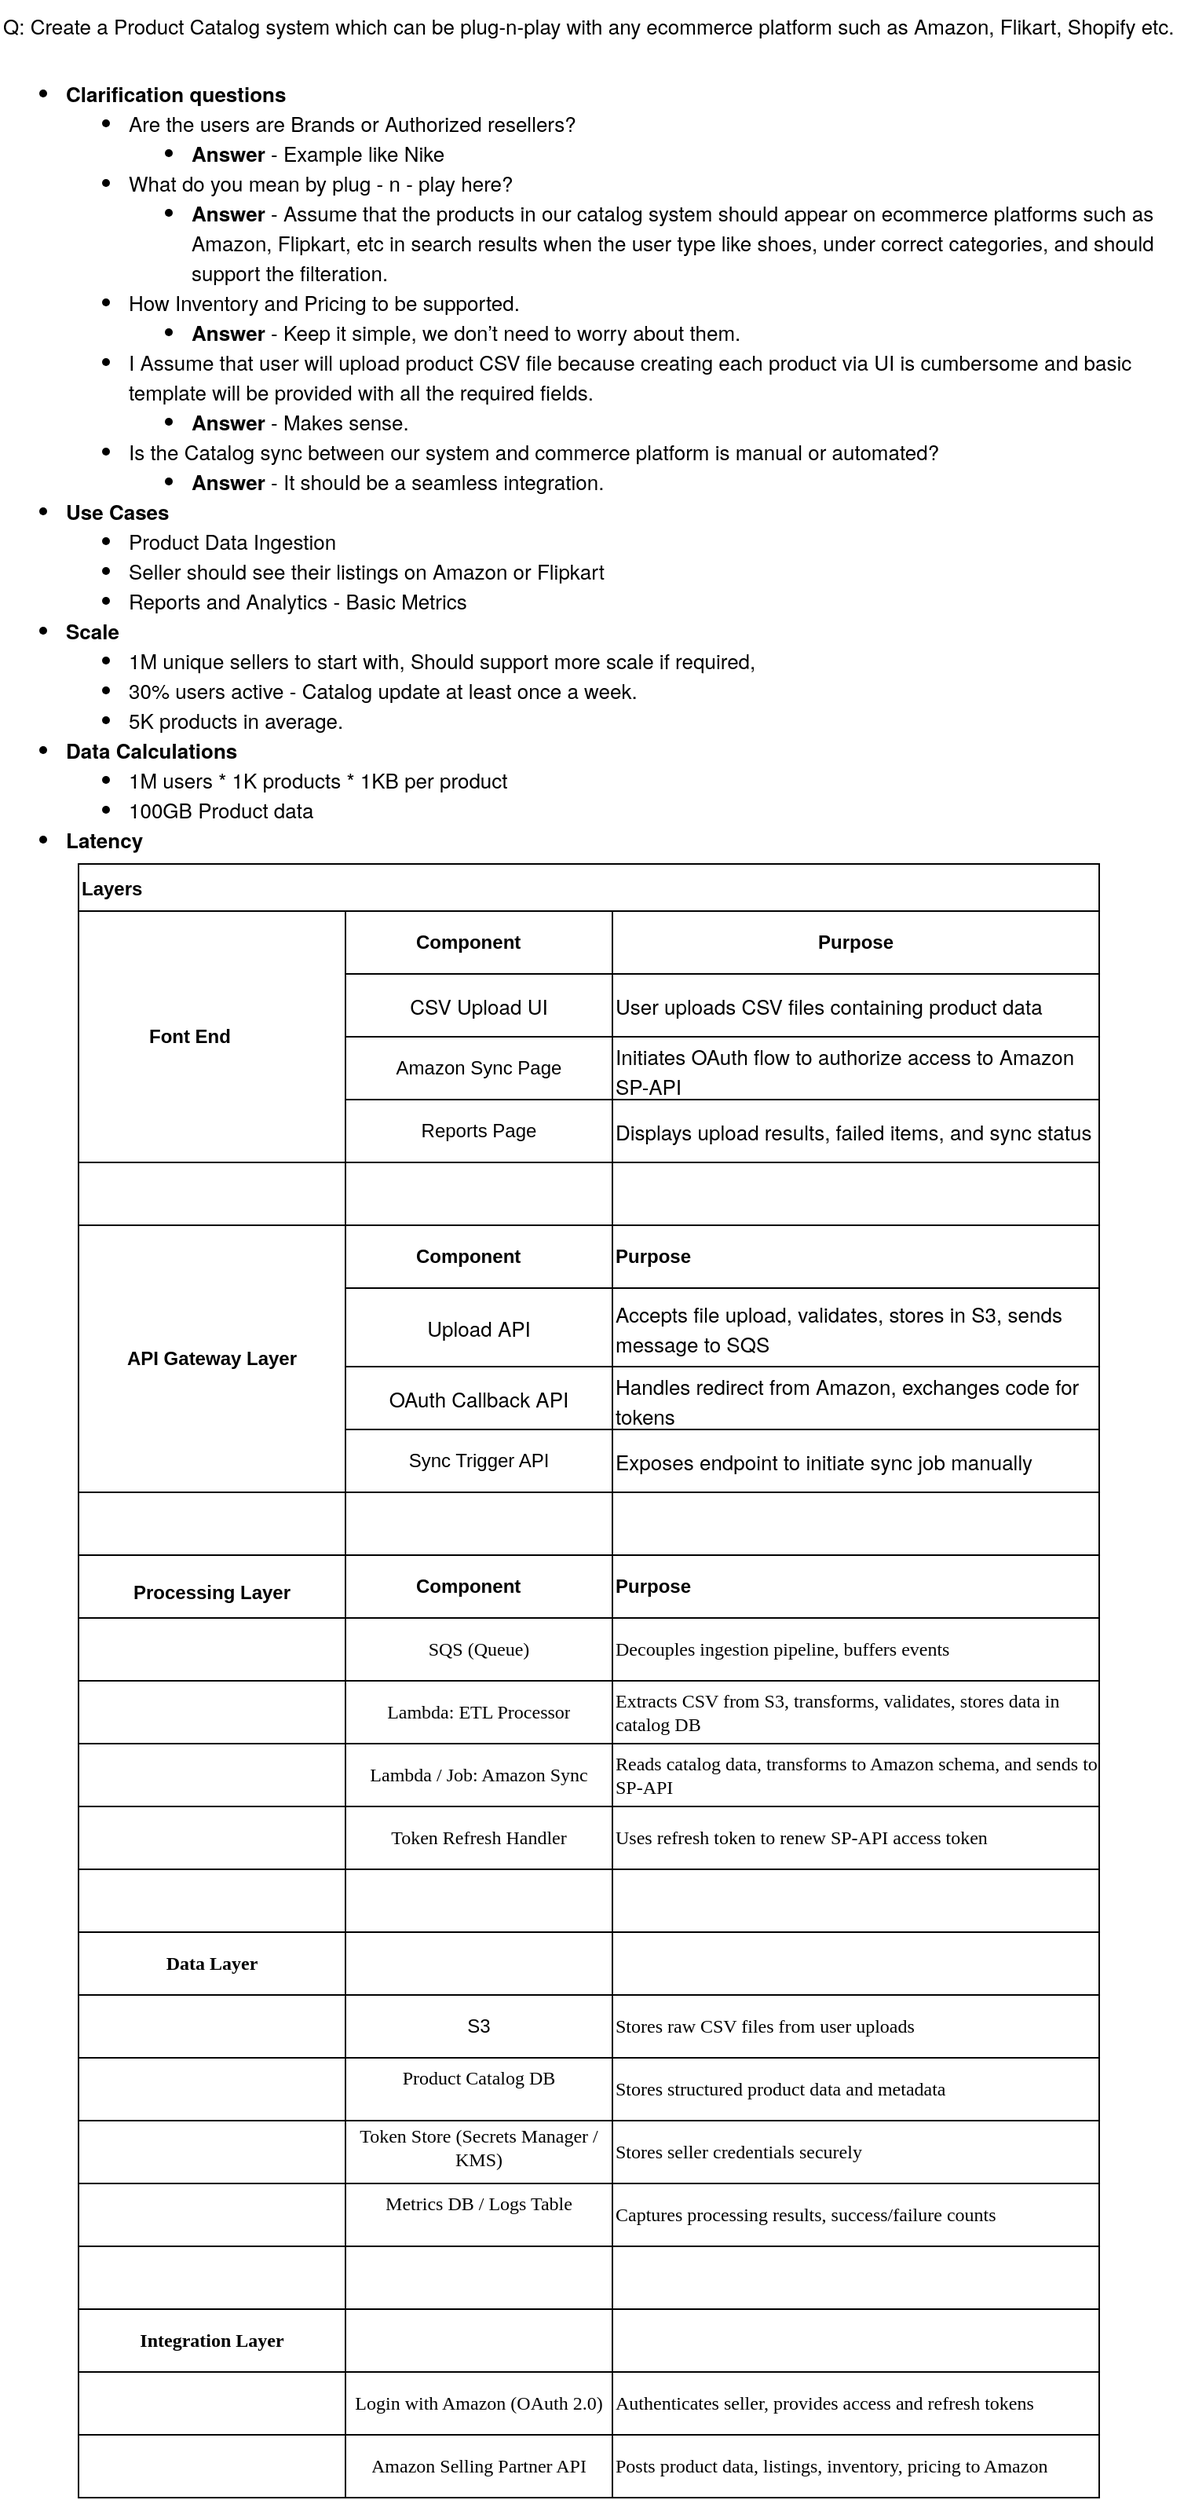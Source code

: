 <mxfile version="28.0.7">
  <diagram name="Page-1" id="yeEUojSAkBT05nhskhox">
    <mxGraphModel dx="1302" dy="819" grid="1" gridSize="10" guides="1" tooltips="1" connect="1" arrows="1" fold="1" page="1" pageScale="1" pageWidth="827" pageHeight="1169" math="0" shadow="0">
      <root>
        <mxCell id="0" />
        <mxCell id="1" parent="0" />
        <mxCell id="4qB7AlxZ5en_KRVwT3ek-1" value="&lt;h1 style=&quot;margin-top: 0px;&quot;&gt;&lt;p style=&quot;margin: 0px; font-variant-numeric: normal; font-variant-east-asian: normal; font-variant-alternates: normal; font-size-adjust: none; font-kerning: auto; font-optical-sizing: auto; font-feature-settings: normal; font-variation-settings: normal; font-variant-position: normal; font-variant-emoji: normal; font-weight: 400; font-stretch: normal; font-size: 13px; line-height: normal; font-family: &amp;quot;Helvetica Neue&amp;quot;;&quot; class=&quot;p1&quot;&gt;Q: Create a Product Catalog system which can be plug-n-play with any ecommerce platform such as Amazon, Flikart, Shopify etc.&amp;nbsp;&lt;/p&gt;&lt;ul style=&quot;font-weight: 400;&quot; class=&quot;ul1&quot;&gt;&lt;li style=&quot;font-size: 13px; margin: 0px; font-variant-numeric: normal; font-variant-east-asian: normal; font-variant-alternates: normal; font-size-adjust: none; font-kerning: auto; font-optical-sizing: auto; font-feature-settings: normal; font-variation-settings: normal; font-variant-position: normal; font-variant-emoji: normal; font-stretch: normal; line-height: normal; font-family: &amp;quot;Helvetica Neue&amp;quot;;&quot; class=&quot;li1&quot;&gt;&lt;span style=&quot;font-variant-numeric: normal; font-variant-east-asian: normal; font-variant-alternates: normal; font-size-adjust: none; font-kerning: auto; font-optical-sizing: auto; font-feature-settings: normal; font-variation-settings: normal; font-variant-position: normal; font-variant-emoji: normal; font-stretch: normal; font-size: 9px; line-height: normal; font-family: Menlo;&quot; class=&quot;s1&quot;&gt;&lt;/span&gt;&lt;b&gt;Clarification questions&lt;/b&gt;&lt;b&gt;&lt;/b&gt;&lt;/li&gt;&lt;ul style=&quot;font-size: medium; list-style-type: disc;&quot; class=&quot;ul1&quot;&gt;&lt;li style=&quot;margin: 0px; font-variant-numeric: normal; font-variant-east-asian: normal; font-variant-alternates: normal; font-size-adjust: none; font-kerning: auto; font-optical-sizing: auto; font-feature-settings: normal; font-variation-settings: normal; font-variant-position: normal; font-variant-emoji: normal; font-stretch: normal; font-size: 13px; line-height: normal; font-family: &amp;quot;Helvetica Neue&amp;quot;;&quot; class=&quot;li1&quot;&gt;&lt;span style=&quot;font-variant-numeric: normal; font-variant-east-asian: normal; font-variant-alternates: normal; font-size-adjust: none; font-kerning: auto; font-optical-sizing: auto; font-feature-settings: normal; font-variation-settings: normal; font-variant-position: normal; font-variant-emoji: normal; font-stretch: normal; font-size: 9px; line-height: normal; font-family: Menlo;&quot; class=&quot;s1&quot;&gt;&lt;/span&gt;Are the users are Brands or Authorized resellers?&lt;/li&gt;&lt;ul style=&quot;list-style-type: disc;&quot; class=&quot;ul1&quot;&gt;&lt;li style=&quot;margin: 0px; font-variant-numeric: normal; font-variant-east-asian: normal; font-variant-alternates: normal; font-size-adjust: none; font-kerning: auto; font-optical-sizing: auto; font-feature-settings: normal; font-variation-settings: normal; font-variant-position: normal; font-variant-emoji: normal; font-stretch: normal; font-size: 13px; line-height: normal; font-family: &amp;quot;Helvetica Neue&amp;quot;;&quot; class=&quot;li1&quot;&gt;&lt;span style=&quot;font-variant-numeric: normal; font-variant-east-asian: normal; font-variant-alternates: normal; font-size-adjust: none; font-kerning: auto; font-optical-sizing: auto; font-feature-settings: normal; font-variation-settings: normal; font-variant-position: normal; font-variant-emoji: normal; font-stretch: normal; font-size: 9px; line-height: normal; font-family: Menlo;&quot; class=&quot;s1&quot;&gt;&lt;/span&gt;&lt;b&gt;Answer&lt;/b&gt;&amp;nbsp;- Example like Nike&lt;/li&gt;&lt;/ul&gt;&lt;li style=&quot;margin: 0px; font-variant-numeric: normal; font-variant-east-asian: normal; font-variant-alternates: normal; font-size-adjust: none; font-kerning: auto; font-optical-sizing: auto; font-feature-settings: normal; font-variation-settings: normal; font-variant-position: normal; font-variant-emoji: normal; font-stretch: normal; font-size: 13px; line-height: normal; font-family: &amp;quot;Helvetica Neue&amp;quot;;&quot; class=&quot;li1&quot;&gt;&lt;span style=&quot;font-variant-numeric: normal; font-variant-east-asian: normal; font-variant-alternates: normal; font-size-adjust: none; font-kerning: auto; font-optical-sizing: auto; font-feature-settings: normal; font-variation-settings: normal; font-variant-position: normal; font-variant-emoji: normal; font-stretch: normal; font-size: 9px; line-height: normal; font-family: Menlo;&quot; class=&quot;s1&quot;&gt;&lt;/span&gt;What do you mean by plug - n - play here?&lt;/li&gt;&lt;ul style=&quot;list-style-type: disc;&quot; class=&quot;ul1&quot;&gt;&lt;li style=&quot;margin: 0px; font-variant-numeric: normal; font-variant-east-asian: normal; font-variant-alternates: normal; font-size-adjust: none; font-kerning: auto; font-optical-sizing: auto; font-feature-settings: normal; font-variation-settings: normal; font-variant-position: normal; font-variant-emoji: normal; font-stretch: normal; font-size: 13px; line-height: normal; font-family: &amp;quot;Helvetica Neue&amp;quot;;&quot; class=&quot;li1&quot;&gt;&lt;span style=&quot;font-variant-numeric: normal; font-variant-east-asian: normal; font-variant-alternates: normal; font-size-adjust: none; font-kerning: auto; font-optical-sizing: auto; font-feature-settings: normal; font-variation-settings: normal; font-variant-position: normal; font-variant-emoji: normal; font-stretch: normal; font-size: 9px; line-height: normal; font-family: Menlo;&quot; class=&quot;s1&quot;&gt;&lt;/span&gt;&lt;b&gt;Answer&lt;/b&gt;&amp;nbsp;- Assume that the products in our catalog system should appear on ecommerce platforms such as Amazon, Flipkart, etc in search results when the user type like shoes, under correct categories, and should support the filteration.&lt;/li&gt;&lt;/ul&gt;&lt;li style=&quot;margin: 0px; font-variant-numeric: normal; font-variant-east-asian: normal; font-variant-alternates: normal; font-size-adjust: none; font-kerning: auto; font-optical-sizing: auto; font-feature-settings: normal; font-variation-settings: normal; font-variant-position: normal; font-variant-emoji: normal; font-stretch: normal; font-size: 13px; line-height: normal; font-family: &amp;quot;Helvetica Neue&amp;quot;;&quot; class=&quot;li1&quot;&gt;&lt;span style=&quot;font-variant-numeric: normal; font-variant-east-asian: normal; font-variant-alternates: normal; font-size-adjust: none; font-kerning: auto; font-optical-sizing: auto; font-feature-settings: normal; font-variation-settings: normal; font-variant-position: normal; font-variant-emoji: normal; font-stretch: normal; font-size: 9px; line-height: normal; font-family: Menlo;&quot; class=&quot;s1&quot;&gt;&lt;/span&gt;How Inventory and Pricing to be supported.&lt;/li&gt;&lt;ul style=&quot;list-style-type: disc;&quot; class=&quot;ul1&quot;&gt;&lt;li style=&quot;margin: 0px; font-variant-numeric: normal; font-variant-east-asian: normal; font-variant-alternates: normal; font-size-adjust: none; font-kerning: auto; font-optical-sizing: auto; font-feature-settings: normal; font-variation-settings: normal; font-variant-position: normal; font-variant-emoji: normal; font-stretch: normal; font-size: 13px; line-height: normal; font-family: &amp;quot;Helvetica Neue&amp;quot;;&quot; class=&quot;li1&quot;&gt;&lt;span style=&quot;font-variant-numeric: normal; font-variant-east-asian: normal; font-variant-alternates: normal; font-size-adjust: none; font-kerning: auto; font-optical-sizing: auto; font-feature-settings: normal; font-variation-settings: normal; font-variant-position: normal; font-variant-emoji: normal; font-stretch: normal; font-size: 9px; line-height: normal; font-family: Menlo;&quot; class=&quot;s1&quot;&gt;&lt;/span&gt;&lt;b&gt;Answer&lt;/b&gt; - Keep it simple, we don’t need to worry about them.&lt;span class=&quot;Apple-converted-space&quot;&gt;&amp;nbsp;&lt;/span&gt;&lt;/li&gt;&lt;/ul&gt;&lt;li style=&quot;margin: 0px; font-variant-numeric: normal; font-variant-east-asian: normal; font-variant-alternates: normal; font-size-adjust: none; font-kerning: auto; font-optical-sizing: auto; font-feature-settings: normal; font-variation-settings: normal; font-variant-position: normal; font-variant-emoji: normal; font-stretch: normal; font-size: 13px; line-height: normal; font-family: &amp;quot;Helvetica Neue&amp;quot;;&quot; class=&quot;li1&quot;&gt;&lt;span style=&quot;font-variant-numeric: normal; font-variant-east-asian: normal; font-variant-alternates: normal; font-size-adjust: none; font-kerning: auto; font-optical-sizing: auto; font-feature-settings: normal; font-variation-settings: normal; font-variant-position: normal; font-variant-emoji: normal; font-stretch: normal; font-size: 9px; line-height: normal; font-family: Menlo;&quot; class=&quot;s1&quot;&gt;&lt;/span&gt;I Assume that user will upload product CSV file because creating each product via UI is cumbersome and basic template will be provided with all the required fields.&lt;/li&gt;&lt;ul style=&quot;list-style-type: disc;&quot; class=&quot;ul1&quot;&gt;&lt;li style=&quot;margin: 0px; font-variant-numeric: normal; font-variant-east-asian: normal; font-variant-alternates: normal; font-size-adjust: none; font-kerning: auto; font-optical-sizing: auto; font-feature-settings: normal; font-variation-settings: normal; font-variant-position: normal; font-variant-emoji: normal; font-stretch: normal; font-size: 13px; line-height: normal; font-family: &amp;quot;Helvetica Neue&amp;quot;;&quot; class=&quot;li1&quot;&gt;&lt;span style=&quot;font-variant-numeric: normal; font-variant-east-asian: normal; font-variant-alternates: normal; font-size-adjust: none; font-kerning: auto; font-optical-sizing: auto; font-feature-settings: normal; font-variation-settings: normal; font-variant-position: normal; font-variant-emoji: normal; font-stretch: normal; font-size: 9px; line-height: normal; font-family: Menlo;&quot; class=&quot;s1&quot;&gt;&lt;/span&gt;&lt;b&gt;Answer&lt;/b&gt; - Makes sense.&lt;/li&gt;&lt;/ul&gt;&lt;li style=&quot;margin: 0px; font-variant-numeric: normal; font-variant-east-asian: normal; font-variant-alternates: normal; font-size-adjust: none; font-kerning: auto; font-optical-sizing: auto; font-feature-settings: normal; font-variation-settings: normal; font-variant-position: normal; font-variant-emoji: normal; font-stretch: normal; font-size: 13px; line-height: normal; font-family: &amp;quot;Helvetica Neue&amp;quot;;&quot; class=&quot;li1&quot;&gt;&lt;span style=&quot;font-variant-numeric: normal; font-variant-east-asian: normal; font-variant-alternates: normal; font-size-adjust: none; font-kerning: auto; font-optical-sizing: auto; font-feature-settings: normal; font-variation-settings: normal; font-variant-position: normal; font-variant-emoji: normal; font-stretch: normal; font-size: 9px; line-height: normal; font-family: Menlo;&quot; class=&quot;s1&quot;&gt;&lt;/span&gt;Is the Catalog sync between our system and commerce platform is manual or automated?&lt;/li&gt;&lt;ul style=&quot;list-style-type: disc;&quot; class=&quot;ul1&quot;&gt;&lt;li style=&quot;margin: 0px; font-variant-numeric: normal; font-variant-east-asian: normal; font-variant-alternates: normal; font-size-adjust: none; font-kerning: auto; font-optical-sizing: auto; font-feature-settings: normal; font-variation-settings: normal; font-variant-position: normal; font-variant-emoji: normal; font-stretch: normal; font-size: 13px; line-height: normal; font-family: &amp;quot;Helvetica Neue&amp;quot;;&quot; class=&quot;li1&quot;&gt;&lt;span style=&quot;font-variant-numeric: normal; font-variant-east-asian: normal; font-variant-alternates: normal; font-size-adjust: none; font-kerning: auto; font-optical-sizing: auto; font-feature-settings: normal; font-variation-settings: normal; font-variant-position: normal; font-variant-emoji: normal; font-stretch: normal; font-size: 9px; line-height: normal; font-family: Menlo;&quot; class=&quot;s1&quot;&gt;&lt;/span&gt;&lt;b&gt;Answer&lt;/b&gt; - It should be a seamless integration.&lt;/li&gt;&lt;/ul&gt;&lt;/ul&gt;&lt;li style=&quot;font-size: 13px; margin: 0px; font-variant-numeric: normal; font-variant-east-asian: normal; font-variant-alternates: normal; font-size-adjust: none; font-kerning: auto; font-optical-sizing: auto; font-feature-settings: normal; font-variation-settings: normal; font-variant-position: normal; font-variant-emoji: normal; font-stretch: normal; line-height: normal; font-family: &amp;quot;Helvetica Neue&amp;quot;;&quot; class=&quot;li1&quot;&gt;&lt;span style=&quot;font-variant-numeric: normal; font-variant-east-asian: normal; font-variant-alternates: normal; font-size-adjust: none; font-kerning: auto; font-optical-sizing: auto; font-feature-settings: normal; font-variation-settings: normal; font-variant-position: normal; font-variant-emoji: normal; font-stretch: normal; font-size: 9px; line-height: normal; font-family: Menlo;&quot; class=&quot;s1&quot;&gt;&lt;/span&gt;&lt;b&gt;Use Cases&lt;/b&gt;&lt;/li&gt;&lt;ul style=&quot;font-size: medium; list-style-type: disc;&quot; class=&quot;ul1&quot;&gt;&lt;li style=&quot;margin: 0px; font-variant-numeric: normal; font-variant-east-asian: normal; font-variant-alternates: normal; font-size-adjust: none; font-kerning: auto; font-optical-sizing: auto; font-feature-settings: normal; font-variation-settings: normal; font-variant-position: normal; font-variant-emoji: normal; font-stretch: normal; font-size: 13px; line-height: normal; font-family: &amp;quot;Helvetica Neue&amp;quot;;&quot; class=&quot;li1&quot;&gt;&lt;span style=&quot;font-variant-numeric: normal; font-variant-east-asian: normal; font-variant-alternates: normal; font-size-adjust: none; font-kerning: auto; font-optical-sizing: auto; font-feature-settings: normal; font-variation-settings: normal; font-variant-position: normal; font-variant-emoji: normal; font-stretch: normal; font-size: 9px; line-height: normal; font-family: Menlo;&quot; class=&quot;s1&quot;&gt;&lt;/span&gt;Product Data Ingestion&lt;/li&gt;&lt;li style=&quot;margin: 0px; font-variant-numeric: normal; font-variant-east-asian: normal; font-variant-alternates: normal; font-size-adjust: none; font-kerning: auto; font-optical-sizing: auto; font-feature-settings: normal; font-variation-settings: normal; font-variant-position: normal; font-variant-emoji: normal; font-stretch: normal; font-size: 13px; line-height: normal; font-family: &amp;quot;Helvetica Neue&amp;quot;;&quot; class=&quot;li1&quot;&gt;&lt;span style=&quot;font-variant-numeric: normal; font-variant-east-asian: normal; font-variant-alternates: normal; font-size-adjust: none; font-kerning: auto; font-optical-sizing: auto; font-feature-settings: normal; font-variation-settings: normal; font-variant-position: normal; font-variant-emoji: normal; font-stretch: normal; font-size: 9px; line-height: normal; font-family: Menlo;&quot; class=&quot;s1&quot;&gt;&lt;/span&gt;Seller should see their listings on Amazon or Flipkart&lt;/li&gt;&lt;li style=&quot;margin: 0px; font-variant-numeric: normal; font-variant-east-asian: normal; font-variant-alternates: normal; font-size-adjust: none; font-kerning: auto; font-optical-sizing: auto; font-feature-settings: normal; font-variation-settings: normal; font-variant-position: normal; font-variant-emoji: normal; font-stretch: normal; font-size: 13px; line-height: normal; font-family: &amp;quot;Helvetica Neue&amp;quot;;&quot; class=&quot;li1&quot;&gt;Reports and Analytics - Basic Metrics&lt;span style=&quot;font-variant-numeric: normal; font-variant-east-asian: normal; font-variant-alternates: normal; font-size-adjust: none; font-kerning: auto; font-optical-sizing: auto; font-feature-settings: normal; font-variation-settings: normal; font-variant-position: normal; font-variant-emoji: normal; font-stretch: normal; font-size: 9px; line-height: normal; font-family: Menlo;&quot; class=&quot;s1&quot;&gt;&lt;/span&gt;&lt;/li&gt;&lt;/ul&gt;&lt;li style=&quot;font-size: 13px; margin: 0px; font-variant-numeric: normal; font-variant-east-asian: normal; font-variant-alternates: normal; font-size-adjust: none; font-kerning: auto; font-optical-sizing: auto; font-feature-settings: normal; font-variation-settings: normal; font-variant-position: normal; font-variant-emoji: normal; font-stretch: normal; line-height: normal; font-family: &amp;quot;Helvetica Neue&amp;quot;;&quot; class=&quot;li1&quot;&gt;&lt;span style=&quot;font-variant-numeric: normal; font-variant-east-asian: normal; font-variant-alternates: normal; font-size-adjust: none; font-kerning: auto; font-optical-sizing: auto; font-feature-settings: normal; font-variation-settings: normal; font-variant-position: normal; font-variant-emoji: normal; font-stretch: normal; font-size: 9px; line-height: normal; font-family: Menlo;&quot; class=&quot;s1&quot;&gt;&lt;/span&gt;&lt;b&gt;Scale&lt;/b&gt;&lt;b&gt;&lt;/b&gt;&lt;/li&gt;&lt;ul style=&quot;font-size: medium; list-style-type: disc;&quot; class=&quot;ul1&quot;&gt;&lt;li style=&quot;margin: 0px; font-variant-numeric: normal; font-variant-east-asian: normal; font-variant-alternates: normal; font-size-adjust: none; font-kerning: auto; font-optical-sizing: auto; font-feature-settings: normal; font-variation-settings: normal; font-variant-position: normal; font-variant-emoji: normal; font-stretch: normal; font-size: 13px; line-height: normal; font-family: &amp;quot;Helvetica Neue&amp;quot;;&quot; class=&quot;li1&quot;&gt;&lt;span style=&quot;font-variant-numeric: normal; font-variant-east-asian: normal; font-variant-alternates: normal; font-size-adjust: none; font-kerning: auto; font-optical-sizing: auto; font-feature-settings: normal; font-variation-settings: normal; font-variant-position: normal; font-variant-emoji: normal; font-stretch: normal; font-size: 9px; line-height: normal; font-family: Menlo;&quot; class=&quot;s1&quot;&gt;&lt;/span&gt;1M unique sellers to start with, Should support more scale if required,&lt;/li&gt;&lt;li style=&quot;margin: 0px; font-variant-numeric: normal; font-variant-east-asian: normal; font-variant-alternates: normal; font-size-adjust: none; font-kerning: auto; font-optical-sizing: auto; font-feature-settings: normal; font-variation-settings: normal; font-variant-position: normal; font-variant-emoji: normal; font-stretch: normal; font-size: 13px; line-height: normal; font-family: &amp;quot;Helvetica Neue&amp;quot;;&quot; class=&quot;li1&quot;&gt;&lt;span style=&quot;font-variant-numeric: normal; font-variant-east-asian: normal; font-variant-alternates: normal; font-size-adjust: none; font-kerning: auto; font-optical-sizing: auto; font-feature-settings: normal; font-variation-settings: normal; font-variant-position: normal; font-variant-emoji: normal; font-stretch: normal; font-size: 9px; line-height: normal; font-family: Menlo;&quot; class=&quot;s1&quot;&gt;&lt;/span&gt;30% users active - Catalog update at least once a week.&lt;/li&gt;&lt;li style=&quot;margin: 0px; font-variant-numeric: normal; font-variant-east-asian: normal; font-variant-alternates: normal; font-size-adjust: none; font-kerning: auto; font-optical-sizing: auto; font-feature-settings: normal; font-variation-settings: normal; font-variant-position: normal; font-variant-emoji: normal; font-stretch: normal; font-size: 13px; line-height: normal; font-family: &amp;quot;Helvetica Neue&amp;quot;;&quot; class=&quot;li1&quot;&gt;&lt;span style=&quot;font-variant-numeric: normal; font-variant-east-asian: normal; font-variant-alternates: normal; font-size-adjust: none; font-kerning: auto; font-optical-sizing: auto; font-feature-settings: normal; font-variation-settings: normal; font-variant-position: normal; font-variant-emoji: normal; font-stretch: normal; font-size: 9px; line-height: normal; font-family: Menlo;&quot; class=&quot;s1&quot;&gt;&lt;/span&gt;5K products in average.&lt;/li&gt;&lt;/ul&gt;&lt;li style=&quot;font-size: 13px; margin: 0px; font-variant-numeric: normal; font-variant-east-asian: normal; font-variant-alternates: normal; font-size-adjust: none; font-kerning: auto; font-optical-sizing: auto; font-feature-settings: normal; font-variation-settings: normal; font-variant-position: normal; font-variant-emoji: normal; font-stretch: normal; line-height: normal; font-family: &amp;quot;Helvetica Neue&amp;quot;;&quot; class=&quot;li1&quot;&gt;&lt;span style=&quot;font-variant-numeric: normal; font-variant-east-asian: normal; font-variant-alternates: normal; font-size-adjust: none; font-kerning: auto; font-optical-sizing: auto; font-feature-settings: normal; font-variation-settings: normal; font-variant-position: normal; font-variant-emoji: normal; font-stretch: normal; font-size: 9px; line-height: normal; font-family: Menlo;&quot; class=&quot;s1&quot;&gt;&lt;/span&gt;&lt;b&gt;Data Calculations&lt;/b&gt;&lt;b&gt;&lt;/b&gt;&lt;/li&gt;&lt;ul style=&quot;font-size: medium; list-style-type: disc;&quot; class=&quot;ul1&quot;&gt;&lt;li style=&quot;margin: 0px; font-variant-numeric: normal; font-variant-east-asian: normal; font-variant-alternates: normal; font-size-adjust: none; font-kerning: auto; font-optical-sizing: auto; font-feature-settings: normal; font-variation-settings: normal; font-variant-position: normal; font-variant-emoji: normal; font-stretch: normal; font-size: 13px; line-height: normal; font-family: &amp;quot;Helvetica Neue&amp;quot;;&quot; class=&quot;li1&quot;&gt;&lt;span style=&quot;font-variant-numeric: normal; font-variant-east-asian: normal; font-variant-alternates: normal; font-size-adjust: none; font-kerning: auto; font-optical-sizing: auto; font-feature-settings: normal; font-variation-settings: normal; font-variant-position: normal; font-variant-emoji: normal; font-stretch: normal; font-size: 9px; line-height: normal; font-family: Menlo;&quot; class=&quot;s1&quot;&gt;&lt;/span&gt;1M users * 1K products * 1KB per product&lt;/li&gt;&lt;li style=&quot;margin: 0px; font-variant-numeric: normal; font-variant-east-asian: normal; font-variant-alternates: normal; font-size-adjust: none; font-kerning: auto; font-optical-sizing: auto; font-feature-settings: normal; font-variation-settings: normal; font-variant-position: normal; font-variant-emoji: normal; font-stretch: normal; font-size: 13px; line-height: normal; font-family: &amp;quot;Helvetica Neue&amp;quot;;&quot; class=&quot;li1&quot;&gt;&lt;span style=&quot;font-variant-numeric: normal; font-variant-east-asian: normal; font-variant-alternates: normal; font-size-adjust: none; font-kerning: auto; font-optical-sizing: auto; font-feature-settings: normal; font-variation-settings: normal; font-variant-position: normal; font-variant-emoji: normal; font-stretch: normal; font-size: 9px; line-height: normal; font-family: Menlo;&quot; class=&quot;s1&quot;&gt;&lt;/span&gt;100GB Product data&lt;/li&gt;&lt;/ul&gt;&lt;li style=&quot;font-size: 13px; margin: 0px; font-variant-numeric: normal; font-variant-east-asian: normal; font-variant-alternates: normal; font-size-adjust: none; font-kerning: auto; font-optical-sizing: auto; font-feature-settings: normal; font-variation-settings: normal; font-variant-position: normal; font-variant-emoji: normal; font-stretch: normal; line-height: normal; font-family: &amp;quot;Helvetica Neue&amp;quot;;&quot; class=&quot;li1&quot;&gt;&lt;span style=&quot;font-variant-numeric: normal; font-variant-east-asian: normal; font-variant-alternates: normal; font-size-adjust: none; font-kerning: auto; font-optical-sizing: auto; font-feature-settings: normal; font-variation-settings: normal; font-variant-position: normal; font-variant-emoji: normal; font-stretch: normal; font-size: 9px; line-height: normal; font-family: Menlo;&quot; class=&quot;s1&quot;&gt;&lt;/span&gt;&lt;b&gt;Latency&lt;/b&gt;&lt;/li&gt;&lt;ul style=&quot;font-size: medium; list-style-type: disc;&quot; class=&quot;ul1&quot;&gt;&lt;li style=&quot;margin: 0px; font-variant-numeric: normal; font-variant-east-asian: normal; font-variant-alternates: normal; font-size-adjust: none; font-kerning: auto; font-optical-sizing: auto; font-feature-settings: normal; font-variation-settings: normal; font-variant-position: normal; font-variant-emoji: normal; font-stretch: normal; font-size: 13px; line-height: normal; font-family: &amp;quot;Helvetica Neue&amp;quot;;&quot; class=&quot;li1&quot;&gt;&lt;span style=&quot;font-variant-numeric: normal; font-variant-east-asian: normal; font-variant-alternates: normal; font-size-adjust: none; font-kerning: auto; font-optical-sizing: auto; font-feature-settings: normal; font-variation-settings: normal; font-variant-position: normal; font-variant-emoji: normal; font-stretch: normal; font-size: 9px; line-height: normal; font-family: Menlo;&quot; class=&quot;s1&quot;&gt;&lt;/span&gt;Realtime product data ingestion metrics&lt;span class=&quot;Apple-converted-space&quot;&gt;&amp;nbsp;&lt;/span&gt;&lt;/li&gt;&lt;li style=&quot;margin: 0px; font-variant-numeric: normal; font-variant-east-asian: normal; font-variant-alternates: normal; font-size-adjust: none; font-kerning: auto; font-optical-sizing: auto; font-feature-settings: normal; font-variation-settings: normal; font-variant-position: normal; font-variant-emoji: normal; font-stretch: normal; font-size: 13px; line-height: normal; font-family: &amp;quot;Helvetica Neue&amp;quot;;&quot; class=&quot;li1&quot;&gt;&lt;span style=&quot;font-variant-numeric: normal; font-variant-east-asian: normal; font-variant-alternates: normal; font-size-adjust: none; font-kerning: auto; font-optical-sizing: auto; font-feature-settings: normal; font-variation-settings: normal; font-variant-position: normal; font-variant-emoji: normal; font-stretch: normal; font-size: 9px; line-height: normal; font-family: Menlo;&quot; class=&quot;s1&quot;&gt;&lt;/span&gt;Products appearing on Ecommerce platforms depends may take upto a day (SLA).&lt;span class=&quot;Apple-converted-space&quot;&gt;&amp;nbsp;&lt;/span&gt;&lt;/li&gt;&lt;/ul&gt;&lt;/ul&gt;&lt;div&gt;&lt;table style=&quot;border-collapse: collapse&quot; cellpadding=&quot;0&quot; cellspacing=&quot;0&quot;&gt;&lt;br/&gt;&lt;tbody&gt;&lt;br/&gt;&lt;tr&gt;&lt;br/&gt;&lt;td style=&quot;width: 169.0px; height: 14.0px; border-style: solid; border-width: 1.0px 1.0px 1.0px 1.0px; border-color: #808080 #808080 #808080 #808080; padding: 1.0px 1.0px 1.0px 1.0px&quot; valign=&quot;middle&quot;&gt;&lt;br/&gt;&lt;p style=&quot;margin: 0.0px 0.0px 0.0px 0.0px; text-align: center&quot; align=&quot;center&quot;&gt;&lt;font style=&quot;font-variant-numeric: normal; font-variant-east-asian: normal; font-variant-alternates: normal; font-size-adjust: none; font-kerning: auto; font-optical-sizing: auto; font-feature-settings: normal; font-variation-settings: normal; font-variant-position: normal; font-variant-emoji: normal; font-weight: normal; font-stretch: normal; font-size: 12px; line-height: normal; font-family: Times; font-variant-ligatures: common-ligatures;&quot; color=&quot;#000000&quot; face=&quot;Times&quot;&gt;&lt;b&gt;Layer&lt;/b&gt;&lt;b&gt;&lt;/b&gt;&lt;/font&gt;&lt;/p&gt;&lt;br/&gt;&lt;/td&gt;&lt;br/&gt;&lt;td style=&quot;width: 211.0px; height: 14.0px; border-style: solid; border-width: 1.0px 1.0px 1.0px 1.0px; border-color: #808080 #808080 #808080 #808080; padding: 1.0px 1.0px 1.0px 1.0px&quot; valign=&quot;middle&quot;&gt;&lt;br/&gt;&lt;p style=&quot;margin: 0.0px 0.0px 0.0px 0.0px; text-align: center&quot; align=&quot;center&quot;&gt;&lt;font style=&quot;font-variant-numeric: normal; font-variant-east-asian: normal; font-variant-alternates: normal; font-size-adjust: none; font-kerning: auto; font-optical-sizing: auto; font-feature-settings: normal; font-variation-settings: normal; font-variant-position: normal; font-variant-emoji: normal; font-weight: normal; font-stretch: normal; font-size: 12px; line-height: normal; font-family: Times; font-variant-ligatures: common-ligatures;&quot; color=&quot;#000000&quot; face=&quot;Times&quot;&gt;&lt;b&gt;Component&lt;/b&gt;&lt;b&gt;&lt;/b&gt;&lt;/font&gt;&lt;/p&gt;&lt;br/&gt;&lt;/td&gt;&lt;br/&gt;&lt;td style=&quot;width: 284.0px; height: 14.0px; border-style: solid; border-width: 1.0px 1.0px 1.0px 1.0px; border-color: #808080 #808080 #808080 #808080; padding: 1.0px 1.0px 1.0px 1.0px&quot; valign=&quot;middle&quot;&gt;&lt;br/&gt;&lt;p style=&quot;margin: 0.0px 0.0px 0.0px 0.0px; text-align: center&quot; align=&quot;center&quot;&gt;&lt;font style=&quot;font-variant-numeric: normal; font-variant-east-asian: normal; font-variant-alternates: normal; font-size-adjust: none; font-kerning: auto; font-optical-sizing: auto; font-feature-settings: normal; font-variation-settings: normal; font-variant-position: normal; font-variant-emoji: normal; font-weight: normal; font-stretch: normal; font-size: 12px; line-height: normal; font-family: Times; font-variant-ligatures: common-ligatures;&quot; color=&quot;#000000&quot; face=&quot;Times&quot;&gt;&lt;b&gt;Purpose&lt;/b&gt;&lt;b&gt;&lt;/b&gt;&lt;/font&gt;&lt;/p&gt;&lt;br/&gt;&lt;/td&gt;&lt;br/&gt;&lt;/tr&gt;&lt;br/&gt;&lt;tr&gt;&lt;br/&gt;&lt;td style=&quot;width: 169.0px; height: 13.0px; background-color: #f1f8f6; border-style: solid; border-width: 1.0px 1.0px 1.0px 1.0px; border-color: #808080 #808080 #808080 #808080; padding: 1.0px 1.0px 1.0px 1.0px&quot; valign=&quot;middle&quot;&gt;&lt;br/&gt;&lt;p style=&quot;margin: 0.0px 0.0px 0.0px 0.0px&quot;&gt;&lt;font style=&quot;font-variant-numeric: normal; font-variant-east-asian: normal; font-variant-alternates: normal; font-size-adjust: none; font-kerning: auto; font-optical-sizing: auto; font-feature-settings: normal; font-variation-settings: normal; font-variant-position: normal; font-variant-emoji: normal; font-weight: normal; font-stretch: normal; font-size: 12px; line-height: normal; font-family: Times; font-variant-ligatures: common-ligatures;&quot; color=&quot;#000000&quot; face=&quot;Times&quot;&gt;&lt;b&gt;Presentation Layer&lt;/b&gt;&lt;b&gt;&lt;/b&gt;&lt;/font&gt;&lt;/p&gt;&lt;br/&gt;&lt;/td&gt;&lt;br/&gt;&lt;td style=&quot;width: 211.0px; height: 13.0px; background-color: #f1f8f6; border-style: solid; border-width: 1.0px 1.0px 1.0px 1.0px; border-color: #808080 #808080 #808080 #808080; padding: 1.0px 1.0px 1.0px 1.0px&quot; valign=&quot;middle&quot;&gt;&lt;br/&gt;&lt;p style=&quot;margin: 0.0px 0.0px 0.0px 0.0px&quot;&gt;&lt;font style=&quot;font-variant-numeric: normal; font-variant-east-asian: normal; font-variant-alternates: normal; font-size-adjust: none; font-kerning: auto; font-optical-sizing: auto; font-feature-settings: normal; font-variation-settings: normal; font-variant-position: normal; font-variant-emoji: normal; font-weight: normal; font-stretch: normal; font-size: 12px; line-height: normal; font-family: Times; font-variant-ligatures: common-ligatures;&quot; color=&quot;#000000&quot; face=&quot;Times&quot;&gt;CSV Upload UI&lt;/font&gt;&lt;/p&gt;&lt;br/&gt;&lt;/td&gt;&lt;br/&gt;&lt;td style=&quot;width: 284.0px; height: 13.0px; background-color: #f1f8f6; border-style: solid; border-width: 1.0px 1.0px 1.0px 1.0px; border-color: #808080 #808080 #808080 #808080; padding: 1.0px 1.0px 1.0px 1.0px&quot; valign=&quot;middle&quot;&gt;&lt;br/&gt;&lt;p style=&quot;margin: 0.0px 0.0px 0.0px 0.0px&quot;&gt;&lt;font style=&quot;font-variant-numeric: normal; font-variant-east-asian: normal; font-variant-alternates: normal; font-size-adjust: none; font-kerning: auto; font-optical-sizing: auto; font-feature-settings: normal; font-variation-settings: normal; font-variant-position: normal; font-variant-emoji: normal; font-weight: normal; font-stretch: normal; font-size: 12px; line-height: normal; font-family: Times; font-variant-ligatures: common-ligatures;&quot; color=&quot;#000000&quot; face=&quot;Times&quot;&gt;User uploads CSV files containing product data&lt;/font&gt;&lt;/p&gt;&lt;br/&gt;&lt;/td&gt;&lt;br/&gt;&lt;/tr&gt;&lt;br/&gt;&lt;tr&gt;&lt;br/&gt;&lt;td style=&quot;width: 169.0px; height: 27.0px; border-style: solid; border-width: 1.0px 1.0px 1.0px 1.0px; border-color: #808080 #808080 #808080 #808080; padding: 1.0px 1.0px 1.0px 1.0px&quot; valign=&quot;middle&quot;&gt;&lt;br/&gt;&lt;p style=&quot;margin: 0px; font-variant-numeric: normal; font-variant-east-asian: normal; font-variant-alternates: normal; font-size-adjust: none; font-kerning: auto; font-optical-sizing: auto; font-feature-settings: normal; font-variation-settings: normal; font-variant-position: normal; font-variant-emoji: normal; font-weight: normal; font-stretch: normal; font-size: 12px; line-height: normal; min-height: 14px;&quot;&gt;&lt;br&gt;&lt;/p&gt;&lt;br/&gt;&lt;/td&gt;&lt;br/&gt;&lt;td style=&quot;width: 211.0px; height: 27.0px; border-style: solid; border-width: 1.0px 1.0px 1.0px 1.0px; border-color: #808080 #808080 #808080 #808080; padding: 1.0px 1.0px 1.0px 1.0px&quot; valign=&quot;middle&quot;&gt;&lt;br/&gt;&lt;p style=&quot;margin: 0.0px 0.0px 0.0px 0.0px&quot;&gt;&lt;font style=&quot;font-variant-numeric: normal; font-variant-east-asian: normal; font-variant-alternates: normal; font-size-adjust: none; font-kerning: auto; font-optical-sizing: auto; font-feature-settings: normal; font-variation-settings: normal; font-variant-position: normal; font-variant-emoji: normal; font-weight: normal; font-stretch: normal; font-size: 12px; line-height: normal; font-family: Times; font-variant-ligatures: common-ligatures;&quot; color=&quot;#000000&quot; face=&quot;Times&quot;&gt;&quot;Link Amazon&quot; Button&lt;/font&gt;&lt;/p&gt;&lt;br/&gt;&lt;/td&gt;&lt;br/&gt;&lt;td style=&quot;width: 284.0px; height: 27.0px; border-style: solid; border-width: 1.0px 1.0px 1.0px 1.0px; border-color: #808080 #808080 #808080 #808080; padding: 1.0px 1.0px 1.0px 1.0px&quot; valign=&quot;middle&quot;&gt;&lt;br/&gt;&lt;p style=&quot;margin: 0.0px 0.0px 0.0px 0.0px&quot;&gt;&lt;font style=&quot;font-variant-numeric: normal; font-variant-east-asian: normal; font-variant-alternates: normal; font-size-adjust: none; font-kerning: auto; font-optical-sizing: auto; font-feature-settings: normal; font-variation-settings: normal; font-variant-position: normal; font-variant-emoji: normal; font-weight: normal; font-stretch: normal; font-size: 12px; line-height: normal; font-family: Times; font-variant-ligatures: common-ligatures;&quot; color=&quot;#000000&quot; face=&quot;Times&quot;&gt;Initiates OAuth flow to authorize access to Amazon SP-API&lt;/font&gt;&lt;/p&gt;&lt;br/&gt;&lt;/td&gt;&lt;br/&gt;&lt;/tr&gt;&lt;br/&gt;&lt;tr&gt;&lt;br/&gt;&lt;td style=&quot;width: 169.0px; height: 13.0px; background-color: #f1f8f6; border-style: solid; border-width: 1.0px 1.0px 1.0px 1.0px; border-color: #808080 #808080 #808080 #808080; padding: 1.0px 1.0px 1.0px 1.0px&quot; valign=&quot;middle&quot;&gt;&lt;br/&gt;&lt;p style=&quot;margin: 0px; font-variant-numeric: normal; font-variant-east-asian: normal; font-variant-alternates: normal; font-size-adjust: none; font-kerning: auto; font-optical-sizing: auto; font-feature-settings: normal; font-variation-settings: normal; font-variant-position: normal; font-variant-emoji: normal; font-weight: normal; font-stretch: normal; font-size: 12px; line-height: normal; min-height: 14px;&quot;&gt;&lt;br&gt;&lt;/p&gt;&lt;br/&gt;&lt;/td&gt;&lt;br/&gt;&lt;td style=&quot;width: 211.0px; height: 13.0px; background-color: #f1f8f6; border-style: solid; border-width: 1.0px 1.0px 1.0px 1.0px; border-color: #808080 #808080 #808080 #808080; padding: 1.0px 1.0px 1.0px 1.0px&quot; valign=&quot;middle&quot;&gt;&lt;br/&gt;&lt;p style=&quot;margin: 0.0px 0.0px 0.0px 0.0px&quot;&gt;&lt;font style=&quot;font-variant-numeric: normal; font-variant-east-asian: normal; font-variant-alternates: normal; font-size-adjust: none; font-kerning: auto; font-optical-sizing: auto; font-feature-settings: normal; font-variation-settings: normal; font-variant-position: normal; font-variant-emoji: normal; font-weight: normal; font-stretch: normal; font-size: 12px; line-height: normal; font-family: Times; font-variant-ligatures: common-ligatures;&quot; color=&quot;#000000&quot; face=&quot;Times&quot;&gt;Product Status &amp;amp; Reports UI&lt;/font&gt;&lt;/p&gt;&lt;br/&gt;&lt;/td&gt;&lt;br/&gt;&lt;td style=&quot;width: 284.0px; height: 13.0px; background-color: #f1f8f6; border-style: solid; border-width: 1.0px 1.0px 1.0px 1.0px; border-color: #808080 #808080 #808080 #808080; padding: 1.0px 1.0px 1.0px 1.0px&quot; valign=&quot;middle&quot;&gt;&lt;br/&gt;&lt;p style=&quot;margin: 0.0px 0.0px 0.0px 0.0px&quot;&gt;&lt;font style=&quot;font-variant-numeric: normal; font-variant-east-asian: normal; font-variant-alternates: normal; font-size-adjust: none; font-kerning: auto; font-optical-sizing: auto; font-feature-settings: normal; font-variation-settings: normal; font-variant-position: normal; font-variant-emoji: normal; font-weight: normal; font-stretch: normal; font-size: 12px; line-height: normal; font-family: Times; font-variant-ligatures: common-ligatures;&quot; color=&quot;#000000&quot; face=&quot;Times&quot;&gt;Displays upload results, failed items, and sync status&lt;/font&gt;&lt;/p&gt;&lt;br/&gt;&lt;/td&gt;&lt;br/&gt;&lt;/tr&gt;&lt;br/&gt;&lt;tr&gt;&lt;br/&gt;&lt;td style=&quot;width: 169.0px; height: 14.0px; border-style: solid; border-width: 1.0px 1.0px 1.0px 1.0px; border-color: #808080 #808080 #808080 #808080; padding: 1.0px 1.0px 1.0px 1.0px&quot; valign=&quot;middle&quot;&gt;&lt;br/&gt;&lt;p style=&quot;margin: 0px; font-variant-numeric: normal; font-variant-east-asian: normal; font-variant-alternates: normal; font-size-adjust: none; font-kerning: auto; font-optical-sizing: auto; font-feature-settings: normal; font-variation-settings: normal; font-variant-position: normal; font-variant-emoji: normal; font-weight: normal; font-stretch: normal; font-size: 12px; line-height: normal; min-height: 14px;&quot;&gt;&lt;br&gt;&lt;/p&gt;&lt;br/&gt;&lt;/td&gt;&lt;br/&gt;&lt;td style=&quot;width: 211.0px; height: 14.0px; border-style: solid; border-width: 1.0px 1.0px 1.0px 1.0px; border-color: #808080 #808080 #808080 #808080; padding: 1.0px 1.0px 1.0px 1.0px&quot; valign=&quot;middle&quot;&gt;&lt;br/&gt;&lt;p style=&quot;margin: 0.0px 0.0px 0.0px 0.0px&quot;&gt;&lt;font style=&quot;font-variant-numeric: normal; font-variant-east-asian: normal; font-variant-alternates: normal; font-size-adjust: none; font-kerning: auto; font-optical-sizing: auto; font-feature-settings: normal; font-variation-settings: normal; font-variant-position: normal; font-variant-emoji: normal; font-weight: normal; font-stretch: normal; font-size: 12px; line-height: normal; font-family: Times; font-variant-ligatures: common-ligatures;&quot; color=&quot;#000000&quot; face=&quot;Times&quot;&gt;Manual Sync Trigger (optional)&lt;/font&gt;&lt;/p&gt;&lt;br/&gt;&lt;/td&gt;&lt;br/&gt;&lt;td style=&quot;width: 284.0px; height: 14.0px; border-style: solid; border-width: 1.0px 1.0px 1.0px 1.0px; border-color: #808080 #808080 #808080 #808080; padding: 1.0px 1.0px 1.0px 1.0px&quot; valign=&quot;middle&quot;&gt;&lt;br/&gt;&lt;p style=&quot;margin: 0.0px 0.0px 0.0px 0.0px&quot;&gt;&lt;font style=&quot;font-variant-numeric: normal; font-variant-east-asian: normal; font-variant-alternates: normal; font-size-adjust: none; font-kerning: auto; font-optical-sizing: auto; font-feature-settings: normal; font-variation-settings: normal; font-variant-position: normal; font-variant-emoji: normal; font-weight: normal; font-stretch: normal; font-size: 12px; line-height: normal; font-family: Times; font-variant-ligatures: common-ligatures;&quot; color=&quot;#000000&quot; face=&quot;Times&quot;&gt;Allows manual trigger of sync to Amazon&lt;/font&gt;&lt;/p&gt;&lt;br/&gt;&lt;/td&gt;&lt;br/&gt;&lt;/tr&gt;&lt;br/&gt;&lt;tr&gt;&lt;br/&gt;&lt;td style=&quot;width: 169.0px; height: 10.0px; background-color: #f1f8f6; border-style: solid; border-width: 1.0px 1.0px 1.0px 1.0px; border-color: #808080 #808080 #808080 #808080; padding: 1.0px 1.0px 1.0px 1.0px&quot; valign=&quot;middle&quot;&gt;&lt;br/&gt;&lt;p style=&quot;margin: 0px; font-variant-numeric: normal; font-variant-east-asian: normal; font-variant-alternates: normal; font-size-adjust: none; font-kerning: auto; font-optical-sizing: auto; font-feature-settings: normal; font-variation-settings: normal; font-variant-position: normal; font-variant-emoji: normal; font-weight: normal; font-stretch: normal; font-size: 12px; line-height: normal; min-height: 14px;&quot;&gt;&lt;br&gt;&lt;/p&gt;&lt;br/&gt;&lt;/td&gt;&lt;br/&gt;&lt;td style=&quot;width: 211.0px; height: 10.0px; background-color: #f1f8f6; border-style: solid; border-width: 1.0px 1.0px 1.0px 1.0px; border-color: #808080 #808080 #808080 #808080; padding: 1.0px 1.0px 1.0px 1.0px&quot; valign=&quot;middle&quot;&gt;&lt;br/&gt;&lt;p style=&quot;margin: 0px; font-variant-numeric: normal; font-variant-east-asian: normal; font-variant-alternates: normal; font-size-adjust: none; font-kerning: auto; font-optical-sizing: auto; font-feature-settings: normal; font-variation-settings: normal; font-variant-position: normal; font-variant-emoji: normal; font-weight: normal; font-stretch: normal; font-size: 12px; line-height: normal; min-height: 14px;&quot;&gt;&lt;br&gt;&lt;/p&gt;&lt;br/&gt;&lt;/td&gt;&lt;br/&gt;&lt;td style=&quot;width: 284.0px; height: 10.0px; background-color: #f1f8f6; border-style: solid; border-width: 1.0px 1.0px 1.0px 1.0px; border-color: #808080 #808080 #808080 #808080; padding: 1.0px 1.0px 1.0px 1.0px&quot; valign=&quot;middle&quot;&gt;&lt;br/&gt;&lt;p style=&quot;margin: 0px; font-variant-numeric: normal; font-variant-east-asian: normal; font-variant-alternates: normal; font-size-adjust: none; font-kerning: auto; font-optical-sizing: auto; font-feature-settings: normal; font-variation-settings: normal; font-variant-position: normal; font-variant-emoji: normal; font-weight: normal; font-stretch: normal; font-size: 12px; line-height: normal; min-height: 14px;&quot;&gt;&lt;br&gt;&lt;/p&gt;&lt;br/&gt;&lt;/td&gt;&lt;br/&gt;&lt;/tr&gt;&lt;br/&gt;&lt;tr&gt;&lt;br/&gt;&lt;td style=&quot;width: 169.0px; height: 28.0px; border-style: solid; border-width: 1.0px 1.0px 1.0px 1.0px; border-color: #808080 #808080 #808080 #808080; padding: 1.0px 1.0px 1.0px 1.0px&quot; valign=&quot;middle&quot;&gt;&lt;br/&gt;&lt;p style=&quot;margin: 0.0px 0.0px 0.0px 0.0px&quot;&gt;&lt;font style=&quot;font-variant-numeric: normal; font-variant-east-asian: normal; font-variant-alternates: normal; font-size-adjust: none; font-kerning: auto; font-optical-sizing: auto; font-feature-settings: normal; font-variation-settings: normal; font-variant-position: normal; font-variant-emoji: normal; font-weight: normal; font-stretch: normal; font-size: 12px; line-height: normal; font-family: Times; font-variant-ligatures: common-ligatures;&quot; color=&quot;#000000&quot; face=&quot;Times&quot;&gt;&lt;b&gt;API Gateway Layer&lt;/b&gt;&lt;b&gt;&lt;/b&gt;&lt;/font&gt;&lt;/p&gt;&lt;br/&gt;&lt;/td&gt;&lt;br/&gt;&lt;td style=&quot;width: 211.0px; height: 28.0px; border-style: solid; border-width: 1.0px 1.0px 1.0px 1.0px; border-color: #808080 #808080 #808080 #808080; padding: 1.0px 1.0px 1.0px 1.0px&quot; valign=&quot;middle&quot;&gt;&lt;br/&gt;&lt;p style=&quot;margin: 0.0px 0.0px 0.0px 0.0px&quot;&gt;&lt;font style=&quot;font-variant-numeric: normal; font-variant-east-asian: normal; font-variant-alternates: normal; font-size-adjust: none; font-kerning: auto; font-optical-sizing: auto; font-feature-settings: normal; font-variation-settings: normal; font-variant-position: normal; font-variant-emoji: normal; font-weight: normal; font-stretch: normal; font-size: 12px; line-height: normal; font-family: Times; font-variant-ligatures: common-ligatures;&quot; color=&quot;#000000&quot; face=&quot;Times&quot;&gt;Upload API&lt;/font&gt;&lt;/p&gt;&lt;br/&gt;&lt;/td&gt;&lt;br/&gt;&lt;td style=&quot;width: 284.0px; height: 28.0px; border-style: solid; border-width: 1.0px 1.0px 1.0px 1.0px; border-color: #808080 #808080 #808080 #808080; padding: 1.0px 1.0px 1.0px 1.0px&quot; valign=&quot;middle&quot;&gt;&lt;br/&gt;&lt;p style=&quot;margin: 0.0px 0.0px 0.0px 0.0px&quot;&gt;&lt;font style=&quot;font-variant-numeric: normal; font-variant-east-asian: normal; font-variant-alternates: normal; font-size-adjust: none; font-kerning: auto; font-optical-sizing: auto; font-feature-settings: normal; font-variation-settings: normal; font-variant-position: normal; font-variant-emoji: normal; font-weight: normal; font-stretch: normal; font-size: 12px; line-height: normal; font-family: Times; font-variant-ligatures: common-ligatures;&quot; color=&quot;#000000&quot; face=&quot;Times&quot;&gt;Accepts file upload, validates, stores in S3, sends message to SQS&lt;/font&gt;&lt;/p&gt;&lt;br/&gt;&lt;/td&gt;&lt;br/&gt;&lt;/tr&gt;&lt;br/&gt;&lt;tr&gt;&lt;br/&gt;&lt;td style=&quot;width: 169.0px; height: 13.0px; background-color: #f1f8f6; border-style: solid; border-width: 1.0px 1.0px 1.0px 1.0px; border-color: #808080 #808080 #808080 #808080; padding: 1.0px 1.0px 1.0px 1.0px&quot; valign=&quot;middle&quot;&gt;&lt;br/&gt;&lt;p style=&quot;margin: 0px; font-variant-numeric: normal; font-variant-east-asian: normal; font-variant-alternates: normal; font-size-adjust: none; font-kerning: auto; font-optical-sizing: auto; font-feature-settings: normal; font-variation-settings: normal; font-variant-position: normal; font-variant-emoji: normal; font-weight: normal; font-stretch: normal; font-size: 12px; line-height: normal; min-height: 14px;&quot;&gt;&lt;br&gt;&lt;/p&gt;&lt;br/&gt;&lt;/td&gt;&lt;br/&gt;&lt;td style=&quot;width: 211.0px; height: 13.0px; background-color: #f1f8f6; border-style: solid; border-width: 1.0px 1.0px 1.0px 1.0px; border-color: #808080 #808080 #808080 #808080; padding: 1.0px 1.0px 1.0px 1.0px&quot; valign=&quot;middle&quot;&gt;&lt;br/&gt;&lt;p style=&quot;margin: 0.0px 0.0px 0.0px 0.0px&quot;&gt;&lt;font style=&quot;font-variant-numeric: normal; font-variant-east-asian: normal; font-variant-alternates: normal; font-size-adjust: none; font-kerning: auto; font-optical-sizing: auto; font-feature-settings: normal; font-variation-settings: normal; font-variant-position: normal; font-variant-emoji: normal; font-weight: normal; font-stretch: normal; font-size: 12px; line-height: normal; font-family: Times; font-variant-ligatures: common-ligatures;&quot; color=&quot;#000000&quot; face=&quot;Times&quot;&gt;OAuth Callback API&lt;/font&gt;&lt;/p&gt;&lt;br/&gt;&lt;/td&gt;&lt;br/&gt;&lt;td style=&quot;width: 284.0px; height: 13.0px; background-color: #f1f8f6; border-style: solid; border-width: 1.0px 1.0px 1.0px 1.0px; border-color: #808080 #808080 #808080 #808080; padding: 1.0px 1.0px 1.0px 1.0px&quot; valign=&quot;middle&quot;&gt;&lt;br/&gt;&lt;p style=&quot;margin: 0.0px 0.0px 0.0px 0.0px&quot;&gt;&lt;font style=&quot;font-variant-numeric: normal; font-variant-east-asian: normal; font-variant-alternates: normal; font-size-adjust: none; font-kerning: auto; font-optical-sizing: auto; font-feature-settings: normal; font-variation-settings: normal; font-variant-position: normal; font-variant-emoji: normal; font-weight: normal; font-stretch: normal; font-size: 12px; line-height: normal; font-family: Times; font-variant-ligatures: common-ligatures;&quot; color=&quot;#000000&quot; face=&quot;Times&quot;&gt;Handles redirect from Amazon, exchanges code for tokens&lt;/font&gt;&lt;/p&gt;&lt;br/&gt;&lt;/td&gt;&lt;br/&gt;&lt;/tr&gt;&lt;br/&gt;&lt;tr&gt;&lt;br/&gt;&lt;td style=&quot;width: 169.0px; height: 13.0px; border-style: solid; border-width: 1.0px 1.0px 1.0px 1.0px; border-color: #808080 #808080 #808080 #808080; padding: 1.0px 1.0px 1.0px 1.0px&quot; valign=&quot;middle&quot;&gt;&lt;br/&gt;&lt;p style=&quot;margin: 0px; font-variant-numeric: normal; font-variant-east-asian: normal; font-variant-alternates: normal; font-size-adjust: none; font-kerning: auto; font-optical-sizing: auto; font-feature-settings: normal; font-variation-settings: normal; font-variant-position: normal; font-variant-emoji: normal; font-weight: normal; font-stretch: normal; font-size: 12px; line-height: normal; min-height: 14px;&quot;&gt;&lt;br&gt;&lt;/p&gt;&lt;br/&gt;&lt;/td&gt;&lt;br/&gt;&lt;td style=&quot;width: 211.0px; height: 13.0px; border-style: solid; border-width: 1.0px 1.0px 1.0px 1.0px; border-color: #808080 #808080 #808080 #808080; padding: 1.0px 1.0px 1.0px 1.0px&quot; valign=&quot;middle&quot;&gt;&lt;br/&gt;&lt;p style=&quot;margin: 0.0px 0.0px 0.0px 0.0px&quot;&gt;&lt;font style=&quot;font-variant-numeric: normal; font-variant-east-asian: normal; font-variant-alternates: normal; font-size-adjust: none; font-kerning: auto; font-optical-sizing: auto; font-feature-settings: normal; font-variation-settings: normal; font-variant-position: normal; font-variant-emoji: normal; font-weight: normal; font-stretch: normal; font-size: 12px; line-height: normal; font-family: Times; font-variant-ligatures: common-ligatures;&quot; color=&quot;#000000&quot; face=&quot;Times&quot;&gt;Sync Trigger API (optional)&lt;/font&gt;&lt;/p&gt;&lt;br/&gt;&lt;/td&gt;&lt;br/&gt;&lt;td style=&quot;width: 284.0px; height: 13.0px; border-style: solid; border-width: 1.0px 1.0px 1.0px 1.0px; border-color: #808080 #808080 #808080 #808080; padding: 1.0px 1.0px 1.0px 1.0px&quot; valign=&quot;middle&quot;&gt;&lt;br/&gt;&lt;p style=&quot;margin: 0.0px 0.0px 0.0px 0.0px&quot;&gt;&lt;font style=&quot;font-variant-numeric: normal; font-variant-east-asian: normal; font-variant-alternates: normal; font-size-adjust: none; font-kerning: auto; font-optical-sizing: auto; font-feature-settings: normal; font-variation-settings: normal; font-variant-position: normal; font-variant-emoji: normal; font-weight: normal; font-stretch: normal; font-size: 12px; line-height: normal; font-family: Times; font-variant-ligatures: common-ligatures;&quot; color=&quot;#000000&quot; face=&quot;Times&quot;&gt;Exposes endpoint to initiate sync job manually&lt;/font&gt;&lt;/p&gt;&lt;br/&gt;&lt;/td&gt;&lt;br/&gt;&lt;/tr&gt;&lt;br/&gt;&lt;tr&gt;&lt;br/&gt;&lt;td style=&quot;width: 169.0px; height: 11.0px; background-color: #f1f8f6; border-style: solid; border-width: 1.0px 1.0px 1.0px 1.0px; border-color: #808080 #808080 #808080 #808080; padding: 1.0px 1.0px 1.0px 1.0px&quot; valign=&quot;middle&quot;&gt;&lt;br/&gt;&lt;p style=&quot;margin: 0px; font-variant-numeric: normal; font-variant-east-asian: normal; font-variant-alternates: normal; font-size-adjust: none; font-kerning: auto; font-optical-sizing: auto; font-feature-settings: normal; font-variation-settings: normal; font-variant-position: normal; font-variant-emoji: normal; font-weight: normal; font-stretch: normal; font-size: 12px; line-height: normal; min-height: 14px;&quot;&gt;&lt;br&gt;&lt;/p&gt;&lt;br/&gt;&lt;/td&gt;&lt;br/&gt;&lt;td style=&quot;width: 211.0px; height: 11.0px; background-color: #f1f8f6; border-style: solid; border-width: 1.0px 1.0px 1.0px 1.0px; border-color: #808080 #808080 #808080 #808080; padding: 1.0px 1.0px 1.0px 1.0px&quot; valign=&quot;middle&quot;&gt;&lt;br/&gt;&lt;p style=&quot;margin: 0px; font-variant-numeric: normal; font-variant-east-asian: normal; font-variant-alternates: normal; font-size-adjust: none; font-kerning: auto; font-optical-sizing: auto; font-feature-settings: normal; font-variation-settings: normal; font-variant-position: normal; font-variant-emoji: normal; font-weight: normal; font-stretch: normal; font-size: 12px; line-height: normal; min-height: 14px;&quot;&gt;&lt;br&gt;&lt;/p&gt;&lt;br/&gt;&lt;/td&gt;&lt;br/&gt;&lt;td style=&quot;width: 284.0px; height: 11.0px; background-color: #f1f8f6; border-style: solid; border-width: 1.0px 1.0px 1.0px 1.0px; border-color: #808080 #808080 #808080 #808080; padding: 1.0px 1.0px 1.0px 1.0px&quot; valign=&quot;middle&quot;&gt;&lt;br/&gt;&lt;p style=&quot;margin: 0px; font-variant-numeric: normal; font-variant-east-asian: normal; font-variant-alternates: normal; font-size-adjust: none; font-kerning: auto; font-optical-sizing: auto; font-feature-settings: normal; font-variation-settings: normal; font-variant-position: normal; font-variant-emoji: normal; font-weight: normal; font-stretch: normal; font-size: 12px; line-height: normal; min-height: 14px;&quot;&gt;&lt;br&gt;&lt;/p&gt;&lt;br/&gt;&lt;/td&gt;&lt;br/&gt;&lt;/tr&gt;&lt;br/&gt;&lt;tr&gt;&lt;br/&gt;&lt;td style=&quot;width: 169.0px; height: 13.0px; border-style: solid; border-width: 1.0px 1.0px 1.0px 1.0px; border-color: #808080 #808080 #808080 #808080; padding: 1.0px 1.0px 1.0px 1.0px&quot; valign=&quot;middle&quot;&gt;&lt;br/&gt;&lt;p style=&quot;margin: 0.0px 0.0px 0.0px 0.0px&quot;&gt;&lt;font style=&quot;font-variant-numeric: normal; font-variant-east-asian: normal; font-variant-alternates: normal; font-size-adjust: none; font-kerning: auto; font-optical-sizing: auto; font-feature-settings: normal; font-variation-settings: normal; font-variant-position: normal; font-variant-emoji: normal; font-weight: normal; font-stretch: normal; font-size: 12px; line-height: normal; font-family: Times; font-variant-ligatures: common-ligatures;&quot; color=&quot;#000000&quot; face=&quot;Times&quot;&gt;&lt;b&gt;Processing Layer&lt;/b&gt;&lt;b&gt;&lt;/b&gt;&lt;/font&gt;&lt;/p&gt;&lt;br/&gt;&lt;/td&gt;&lt;br/&gt;&lt;td style=&quot;width: 211.0px; height: 13.0px; border-style: solid; border-width: 1.0px 1.0px 1.0px 1.0px; border-color: #808080 #808080 #808080 #808080; padding: 1.0px 1.0px 1.0px 1.0px&quot; valign=&quot;middle&quot;&gt;&lt;br/&gt;&lt;p style=&quot;margin: 0.0px 0.0px 0.0px 0.0px&quot;&gt;&lt;font style=&quot;font-variant-numeric: normal; font-variant-east-asian: normal; font-variant-alternates: normal; font-size-adjust: none; font-kerning: auto; font-optical-sizing: auto; font-feature-settings: normal; font-variation-settings: normal; font-variant-position: normal; font-variant-emoji: normal; font-weight: normal; font-stretch: normal; font-size: 12px; line-height: normal; font-family: Times; font-variant-ligatures: common-ligatures;&quot; color=&quot;#000000&quot; face=&quot;Times&quot;&gt;SQS (Queue)&lt;/font&gt;&lt;/p&gt;&lt;br/&gt;&lt;/td&gt;&lt;br/&gt;&lt;td style=&quot;width: 284.0px; height: 13.0px; border-style: solid; border-width: 1.0px 1.0px 1.0px 1.0px; border-color: #808080 #808080 #808080 #808080; padding: 1.0px 1.0px 1.0px 1.0px&quot; valign=&quot;middle&quot;&gt;&lt;br/&gt;&lt;p style=&quot;margin: 0.0px 0.0px 0.0px 0.0px&quot;&gt;&lt;font style=&quot;font-variant-numeric: normal; font-variant-east-asian: normal; font-variant-alternates: normal; font-size-adjust: none; font-kerning: auto; font-optical-sizing: auto; font-feature-settings: normal; font-variation-settings: normal; font-variant-position: normal; font-variant-emoji: normal; font-weight: normal; font-stretch: normal; font-size: 12px; line-height: normal; font-family: Times; font-variant-ligatures: common-ligatures;&quot; color=&quot;#000000&quot; face=&quot;Times&quot;&gt;Decouples ingestion pipeline, buffers events&lt;/font&gt;&lt;/p&gt;&lt;br/&gt;&lt;/td&gt;&lt;br/&gt;&lt;/tr&gt;&lt;br/&gt;&lt;tr&gt;&lt;br/&gt;&lt;td style=&quot;width: 169.0px; height: 28.0px; background-color: #f1f8f6; border-style: solid; border-width: 1.0px 1.0px 1.0px 1.0px; border-color: #808080 #808080 #808080 #808080; padding: 1.0px 1.0px 1.0px 1.0px&quot; valign=&quot;middle&quot;&gt;&lt;br/&gt;&lt;p style=&quot;margin: 0px; font-variant-numeric: normal; font-variant-east-asian: normal; font-variant-alternates: normal; font-size-adjust: none; font-kerning: auto; font-optical-sizing: auto; font-feature-settings: normal; font-variation-settings: normal; font-variant-position: normal; font-variant-emoji: normal; font-weight: normal; font-stretch: normal; font-size: 12px; line-height: normal; min-height: 14px;&quot;&gt;&lt;br&gt;&lt;/p&gt;&lt;br/&gt;&lt;/td&gt;&lt;br/&gt;&lt;td style=&quot;width: 211.0px; height: 28.0px; background-color: #f1f8f6; border-style: solid; border-width: 1.0px 1.0px 1.0px 1.0px; border-color: #808080 #808080 #808080 #808080; padding: 1.0px 1.0px 1.0px 1.0px&quot; valign=&quot;middle&quot;&gt;&lt;br/&gt;&lt;p style=&quot;margin: 0.0px 0.0px 0.0px 0.0px&quot;&gt;&lt;font style=&quot;font-variant-numeric: normal; font-variant-east-asian: normal; font-variant-alternates: normal; font-size-adjust: none; font-kerning: auto; font-optical-sizing: auto; font-feature-settings: normal; font-variation-settings: normal; font-variant-position: normal; font-variant-emoji: normal; font-weight: normal; font-stretch: normal; font-size: 12px; line-height: normal; font-family: Times; font-variant-ligatures: common-ligatures;&quot; color=&quot;#000000&quot; face=&quot;Times&quot;&gt;Lambda: ETL Processor&lt;/font&gt;&lt;/p&gt;&lt;br/&gt;&lt;/td&gt;&lt;br/&gt;&lt;td style=&quot;width: 284.0px; height: 28.0px; background-color: #f1f8f6; border-style: solid; border-width: 1.0px 1.0px 1.0px 1.0px; border-color: #808080 #808080 #808080 #808080; padding: 1.0px 1.0px 1.0px 1.0px&quot; valign=&quot;middle&quot;&gt;&lt;br/&gt;&lt;p style=&quot;margin: 0.0px 0.0px 0.0px 0.0px&quot;&gt;&lt;font style=&quot;font-variant-numeric: normal; font-variant-east-asian: normal; font-variant-alternates: normal; font-size-adjust: none; font-kerning: auto; font-optical-sizing: auto; font-feature-settings: normal; font-variation-settings: normal; font-variant-position: normal; font-variant-emoji: normal; font-weight: normal; font-stretch: normal; font-size: 12px; line-height: normal; font-family: Times; font-variant-ligatures: common-ligatures;&quot; color=&quot;#000000&quot; face=&quot;Times&quot;&gt;Extracts CSV from S3, transforms, validates, stores data in catalog DB&lt;/font&gt;&lt;/p&gt;&lt;br/&gt;&lt;/td&gt;&lt;br/&gt;&lt;/tr&gt;&lt;br/&gt;&lt;tr&gt;&lt;br/&gt;&lt;td style=&quot;width: 169.0px; height: 27.0px; border-style: solid; border-width: 1.0px 1.0px 1.0px 1.0px; border-color: #808080 #808080 #808080 #808080; padding: 1.0px 1.0px 1.0px 1.0px&quot; valign=&quot;middle&quot;&gt;&lt;br/&gt;&lt;p style=&quot;margin: 0px; font-variant-numeric: normal; font-variant-east-asian: normal; font-variant-alternates: normal; font-size-adjust: none; font-kerning: auto; font-optical-sizing: auto; font-feature-settings: normal; font-variation-settings: normal; font-variant-position: normal; font-variant-emoji: normal; font-weight: normal; font-stretch: normal; font-size: 12px; line-height: normal; min-height: 14px;&quot;&gt;&lt;br&gt;&lt;/p&gt;&lt;br/&gt;&lt;/td&gt;&lt;br/&gt;&lt;td style=&quot;width: 211.0px; height: 27.0px; border-style: solid; border-width: 1.0px 1.0px 1.0px 1.0px; border-color: #808080 #808080 #808080 #808080; padding: 1.0px 1.0px 1.0px 1.0px&quot; valign=&quot;middle&quot;&gt;&lt;br/&gt;&lt;p style=&quot;margin: 0.0px 0.0px 0.0px 0.0px&quot;&gt;&lt;font style=&quot;font-variant-numeric: normal; font-variant-east-asian: normal; font-variant-alternates: normal; font-size-adjust: none; font-kerning: auto; font-optical-sizing: auto; font-feature-settings: normal; font-variation-settings: normal; font-variant-position: normal; font-variant-emoji: normal; font-weight: normal; font-stretch: normal; font-size: 12px; line-height: normal; font-family: Times; font-variant-ligatures: common-ligatures;&quot; color=&quot;#000000&quot; face=&quot;Times&quot;&gt;Lambda / Job: Amazon Sync&lt;/font&gt;&lt;/p&gt;&lt;br/&gt;&lt;/td&gt;&lt;br/&gt;&lt;td style=&quot;width: 284.0px; height: 27.0px; border-style: solid; border-width: 1.0px 1.0px 1.0px 1.0px; border-color: #808080 #808080 #808080 #808080; padding: 1.0px 1.0px 1.0px 1.0px&quot; valign=&quot;middle&quot;&gt;&lt;br/&gt;&lt;p style=&quot;margin: 0.0px 0.0px 0.0px 0.0px&quot;&gt;&lt;font style=&quot;font-variant-numeric: normal; font-variant-east-asian: normal; font-variant-alternates: normal; font-size-adjust: none; font-kerning: auto; font-optical-sizing: auto; font-feature-settings: normal; font-variation-settings: normal; font-variant-position: normal; font-variant-emoji: normal; font-weight: normal; font-stretch: normal; font-size: 12px; line-height: normal; font-family: Times; font-variant-ligatures: common-ligatures;&quot; color=&quot;#000000&quot; face=&quot;Times&quot;&gt;Reads catalog data, transforms to Amazon schema, and sends to SP-API&lt;/font&gt;&lt;/p&gt;&lt;br/&gt;&lt;/td&gt;&lt;br/&gt;&lt;/tr&gt;&lt;br/&gt;&lt;tr&gt;&lt;br/&gt;&lt;td style=&quot;width: 169.0px; height: 13.0px; background-color: #f1f8f6; border-style: solid; border-width: 1.0px 1.0px 1.0px 1.0px; border-color: #808080 #808080 #808080 #808080; padding: 1.0px 1.0px 1.0px 1.0px&quot; valign=&quot;middle&quot;&gt;&lt;br/&gt;&lt;p style=&quot;margin: 0px; font-variant-numeric: normal; font-variant-east-asian: normal; font-variant-alternates: normal; font-size-adjust: none; font-kerning: auto; font-optical-sizing: auto; font-feature-settings: normal; font-variation-settings: normal; font-variant-position: normal; font-variant-emoji: normal; font-weight: normal; font-stretch: normal; font-size: 12px; line-height: normal; min-height: 14px;&quot;&gt;&lt;br&gt;&lt;/p&gt;&lt;br/&gt;&lt;/td&gt;&lt;br/&gt;&lt;td style=&quot;width: 211.0px; height: 13.0px; background-color: #f1f8f6; border-style: solid; border-width: 1.0px 1.0px 1.0px 1.0px; border-color: #808080 #808080 #808080 #808080; padding: 1.0px 1.0px 1.0px 1.0px&quot; valign=&quot;middle&quot;&gt;&lt;br/&gt;&lt;p style=&quot;margin: 0.0px 0.0px 0.0px 0.0px&quot;&gt;&lt;font style=&quot;font-variant-numeric: normal; font-variant-east-asian: normal; font-variant-alternates: normal; font-size-adjust: none; font-kerning: auto; font-optical-sizing: auto; font-feature-settings: normal; font-variation-settings: normal; font-variant-position: normal; font-variant-emoji: normal; font-weight: normal; font-stretch: normal; font-size: 12px; line-height: normal; font-family: Times; font-variant-ligatures: common-ligatures;&quot; color=&quot;#000000&quot; face=&quot;Times&quot;&gt;Token Refresh Handler&lt;/font&gt;&lt;/p&gt;&lt;br/&gt;&lt;/td&gt;&lt;br/&gt;&lt;td style=&quot;width: 284.0px; height: 13.0px; background-color: #f1f8f6; border-style: solid; border-width: 1.0px 1.0px 1.0px 1.0px; border-color: #808080 #808080 #808080 #808080; padding: 1.0px 1.0px 1.0px 1.0px&quot; valign=&quot;middle&quot;&gt;&lt;br/&gt;&lt;p style=&quot;margin: 0.0px 0.0px 0.0px 0.0px&quot;&gt;&lt;font style=&quot;font-variant-numeric: normal; font-variant-east-asian: normal; font-variant-alternates: normal; font-size-adjust: none; font-kerning: auto; font-optical-sizing: auto; font-feature-settings: normal; font-variation-settings: normal; font-variant-position: normal; font-variant-emoji: normal; font-weight: normal; font-stretch: normal; font-size: 12px; line-height: normal; font-family: Times; font-variant-ligatures: common-ligatures;&quot; color=&quot;#000000&quot; face=&quot;Times&quot;&gt;Uses refresh token to renew SP-API access token&lt;/font&gt;&lt;/p&gt;&lt;br/&gt;&lt;/td&gt;&lt;br/&gt;&lt;/tr&gt;&lt;br/&gt;&lt;tr&gt;&lt;br/&gt;&lt;td style=&quot;width: 169.0px; height: 11.0px; border-style: solid; border-width: 1.0px 1.0px 1.0px 1.0px; border-color: #808080 #808080 #808080 #808080; padding: 1.0px 1.0px 1.0px 1.0px&quot; valign=&quot;middle&quot;&gt;&lt;br/&gt;&lt;p style=&quot;margin: 0px; font-variant-numeric: normal; font-variant-east-asian: normal; font-variant-alternates: normal; font-size-adjust: none; font-kerning: auto; font-optical-sizing: auto; font-feature-settings: normal; font-variation-settings: normal; font-variant-position: normal; font-variant-emoji: normal; font-weight: normal; font-stretch: normal; font-size: 12px; line-height: normal; min-height: 14px;&quot;&gt;&lt;br&gt;&lt;/p&gt;&lt;br/&gt;&lt;/td&gt;&lt;br/&gt;&lt;td style=&quot;width: 211.0px; height: 11.0px; border-style: solid; border-width: 1.0px 1.0px 1.0px 1.0px; border-color: #808080 #808080 #808080 #808080; padding: 1.0px 1.0px 1.0px 1.0px&quot; valign=&quot;middle&quot;&gt;&lt;br/&gt;&lt;p style=&quot;margin: 0px; font-variant-numeric: normal; font-variant-east-asian: normal; font-variant-alternates: normal; font-size-adjust: none; font-kerning: auto; font-optical-sizing: auto; font-feature-settings: normal; font-variation-settings: normal; font-variant-position: normal; font-variant-emoji: normal; font-weight: normal; font-stretch: normal; font-size: 12px; line-height: normal; min-height: 14px;&quot;&gt;&lt;br&gt;&lt;/p&gt;&lt;br/&gt;&lt;/td&gt;&lt;br/&gt;&lt;td style=&quot;width: 284.0px; height: 11.0px; border-style: solid; border-width: 1.0px 1.0px 1.0px 1.0px; border-color: #808080 #808080 #808080 #808080; padding: 1.0px 1.0px 1.0px 1.0px&quot; valign=&quot;middle&quot;&gt;&lt;br/&gt;&lt;p style=&quot;margin: 0px; font-variant-numeric: normal; font-variant-east-asian: normal; font-variant-alternates: normal; font-size-adjust: none; font-kerning: auto; font-optical-sizing: auto; font-feature-settings: normal; font-variation-settings: normal; font-variant-position: normal; font-variant-emoji: normal; font-weight: normal; font-stretch: normal; font-size: 12px; line-height: normal; min-height: 14px;&quot;&gt;&lt;br&gt;&lt;/p&gt;&lt;br/&gt;&lt;/td&gt;&lt;br/&gt;&lt;/tr&gt;&lt;br/&gt;&lt;tr&gt;&lt;br/&gt;&lt;td style=&quot;width: 169.0px; height: 13.0px; background-color: #f1f8f6; border-style: solid; border-width: 1.0px 1.0px 1.0px 1.0px; border-color: #808080 #808080 #808080 #808080; padding: 1.0px 1.0px 1.0px 1.0px&quot; valign=&quot;middle&quot;&gt;&lt;br/&gt;&lt;p style=&quot;margin: 0.0px 0.0px 0.0px 0.0px&quot;&gt;&lt;font style=&quot;font-variant-numeric: normal; font-variant-east-asian: normal; font-variant-alternates: normal; font-size-adjust: none; font-kerning: auto; font-optical-sizing: auto; font-feature-settings: normal; font-variation-settings: normal; font-variant-position: normal; font-variant-emoji: normal; font-weight: normal; font-stretch: normal; font-size: 12px; line-height: normal; font-family: Times; font-variant-ligatures: common-ligatures;&quot; color=&quot;#000000&quot; face=&quot;Times&quot;&gt;&lt;b&gt;Data Layer&lt;/b&gt;&lt;b&gt;&lt;/b&gt;&lt;/font&gt;&lt;/p&gt;&lt;br/&gt;&lt;/td&gt;&lt;br/&gt;&lt;td style=&quot;width: 211.0px; height: 13.0px; background-color: #f1f8f6; border-style: solid; border-width: 1.0px 1.0px 1.0px 1.0px; border-color: #808080 #808080 #808080 #808080; padding: 1.0px 1.0px 1.0px 1.0px&quot; valign=&quot;middle&quot;&gt;&lt;br/&gt;&lt;p style=&quot;margin: 0.0px 0.0px 0.0px 0.0px&quot;&gt;&lt;font style=&quot;font-variant-numeric: normal; font-variant-east-asian: normal; font-variant-alternates: normal; font-size-adjust: none; font-kerning: auto; font-optical-sizing: auto; font-feature-settings: normal; font-variation-settings: normal; font-variant-position: normal; font-variant-emoji: normal; font-weight: normal; font-stretch: normal; font-size: 12px; line-height: normal; font-family: Times; font-variant-ligatures: common-ligatures;&quot; color=&quot;#000000&quot; face=&quot;Times&quot;&gt;S3&lt;/font&gt;&lt;/p&gt;&lt;br/&gt;&lt;/td&gt;&lt;br/&gt;&lt;td style=&quot;width: 284.0px; height: 13.0px; background-color: #f1f8f6; border-style: solid; border-width: 1.0px 1.0px 1.0px 1.0px; border-color: #808080 #808080 #808080 #808080; padding: 1.0px 1.0px 1.0px 1.0px&quot; valign=&quot;middle&quot;&gt;&lt;br/&gt;&lt;p style=&quot;margin: 0.0px 0.0px 0.0px 0.0px&quot;&gt;&lt;font style=&quot;font-variant-numeric: normal; font-variant-east-asian: normal; font-variant-alternates: normal; font-size-adjust: none; font-kerning: auto; font-optical-sizing: auto; font-feature-settings: normal; font-variation-settings: normal; font-variant-position: normal; font-variant-emoji: normal; font-weight: normal; font-stretch: normal; font-size: 12px; line-height: normal; font-family: Times; font-variant-ligatures: common-ligatures;&quot; color=&quot;#000000&quot; face=&quot;Times&quot;&gt;Stores raw CSV files from user uploads&lt;/font&gt;&lt;/p&gt;&lt;br/&gt;&lt;/td&gt;&lt;br/&gt;&lt;/tr&gt;&lt;br/&gt;&lt;tr&gt;&lt;br/&gt;&lt;td style=&quot;width: 169.0px; height: 28.0px; border-style: solid; border-width: 1.0px 1.0px 1.0px 1.0px; border-color: #808080 #808080 #808080 #808080; padding: 1.0px 1.0px 1.0px 1.0px&quot; valign=&quot;middle&quot;&gt;&lt;br/&gt;&lt;p style=&quot;margin: 0px; font-variant-numeric: normal; font-variant-east-asian: normal; font-variant-alternates: normal; font-size-adjust: none; font-kerning: auto; font-optical-sizing: auto; font-feature-settings: normal; font-variation-settings: normal; font-variant-position: normal; font-variant-emoji: normal; font-weight: normal; font-stretch: normal; font-size: 12px; line-height: normal; min-height: 14px;&quot;&gt;&lt;br&gt;&lt;/p&gt;&lt;br/&gt;&lt;/td&gt;&lt;br/&gt;&lt;td style=&quot;width: 211.0px; height: 28.0px; border-style: solid; border-width: 1.0px 1.0px 1.0px 1.0px; border-color: #808080 #808080 #808080 #808080; padding: 1.0px 1.0px 1.0px 1.0px&quot; valign=&quot;middle&quot;&gt;&lt;br/&gt;&lt;p style=&quot;margin: 0.0px 0.0px 0.0px 0.0px&quot;&gt;&lt;font style=&quot;font-variant-numeric: normal; font-variant-east-asian: normal; font-variant-alternates: normal; font-size-adjust: none; font-kerning: auto; font-optical-sizing: auto; font-feature-settings: normal; font-variation-settings: normal; font-variant-position: normal; font-variant-emoji: normal; font-weight: normal; font-stretch: normal; font-size: 12px; line-height: normal; font-family: Times; font-variant-ligatures: common-ligatures;&quot; color=&quot;#000000&quot; face=&quot;Times&quot;&gt;Product Catalog DB&lt;/font&gt;&lt;/p&gt;&lt;br/&gt;&lt;/td&gt;&lt;br/&gt;&lt;td style=&quot;width: 284.0px; height: 28.0px; border-style: solid; border-width: 1.0px 1.0px 1.0px 1.0px; border-color: #808080 #808080 #808080 #808080; padding: 1.0px 1.0px 1.0px 1.0px&quot; valign=&quot;middle&quot;&gt;&lt;br/&gt;&lt;p style=&quot;margin: 0.0px 0.0px 0.0px 0.0px&quot;&gt;&lt;font style=&quot;font-variant-numeric: normal; font-variant-east-asian: normal; font-variant-alternates: normal; font-size-adjust: none; font-kerning: auto; font-optical-sizing: auto; font-feature-settings: normal; font-variation-settings: normal; font-variant-position: normal; font-variant-emoji: normal; font-weight: normal; font-stretch: normal; font-size: 12px; line-height: normal; font-family: Times; font-variant-ligatures: common-ligatures;&quot; color=&quot;#000000&quot; face=&quot;Times&quot;&gt;Stores structured product data and metadata (e.g., DynamoDB, PostgreSQL)&lt;/font&gt;&lt;/p&gt;&lt;br/&gt;&lt;/td&gt;&lt;br/&gt;&lt;/tr&gt;&lt;br/&gt;&lt;tr&gt;&lt;br/&gt;&lt;td style=&quot;width: 169.0px; height: 13.0px; background-color: #f1f8f6; border-style: solid; border-width: 1.0px 1.0px 1.0px 1.0px; border-color: #808080 #808080 #808080 #808080; padding: 1.0px 1.0px 1.0px 1.0px&quot; valign=&quot;middle&quot;&gt;&lt;br/&gt;&lt;p style=&quot;margin: 0px; font-variant-numeric: normal; font-variant-east-asian: normal; font-variant-alternates: normal; font-size-adjust: none; font-kerning: auto; font-optical-sizing: auto; font-feature-settings: normal; font-variation-settings: normal; font-variant-position: normal; font-variant-emoji: normal; font-weight: normal; font-stretch: normal; font-size: 12px; line-height: normal; min-height: 14px;&quot;&gt;&lt;br&gt;&lt;/p&gt;&lt;br/&gt;&lt;/td&gt;&lt;br/&gt;&lt;td style=&quot;width: 211.0px; height: 13.0px; background-color: #f1f8f6; border-style: solid; border-width: 1.0px 1.0px 1.0px 1.0px; border-color: #808080 #808080 #808080 #808080; padding: 1.0px 1.0px 1.0px 1.0px&quot; valign=&quot;middle&quot;&gt;&lt;br/&gt;&lt;p style=&quot;margin: 0.0px 0.0px 0.0px 0.0px&quot;&gt;&lt;font style=&quot;font-variant-numeric: normal; font-variant-east-asian: normal; font-variant-alternates: normal; font-size-adjust: none; font-kerning: auto; font-optical-sizing: auto; font-feature-settings: normal; font-variation-settings: normal; font-variant-position: normal; font-variant-emoji: normal; font-weight: normal; font-stretch: normal; font-size: 12px; line-height: normal; font-family: Times; font-variant-ligatures: common-ligatures;&quot; color=&quot;#000000&quot; face=&quot;Times&quot;&gt;Token Store (Secrets Manager / KMS)&lt;/font&gt;&lt;/p&gt;&lt;br/&gt;&lt;/td&gt;&lt;br/&gt;&lt;td style=&quot;width: 284.0px; height: 13.0px; background-color: #f1f8f6; border-style: solid; border-width: 1.0px 1.0px 1.0px 1.0px; border-color: #808080 #808080 #808080 #808080; padding: 1.0px 1.0px 1.0px 1.0px&quot; valign=&quot;middle&quot;&gt;&lt;br/&gt;&lt;p style=&quot;margin: 0.0px 0.0px 0.0px 0.0px&quot;&gt;&lt;font style=&quot;font-variant-numeric: normal; font-variant-east-asian: normal; font-variant-alternates: normal; font-size-adjust: none; font-kerning: auto; font-optical-sizing: auto; font-feature-settings: normal; font-variation-settings: normal; font-variant-position: normal; font-variant-emoji: normal; font-weight: normal; font-stretch: normal; font-size: 12px; line-height: normal; font-family: Times; font-variant-ligatures: common-ligatures;&quot; color=&quot;#000000&quot; face=&quot;Times&quot;&gt;Stores seller credentials securely&lt;/font&gt;&lt;/p&gt;&lt;br/&gt;&lt;/td&gt;&lt;br/&gt;&lt;/tr&gt;&lt;br/&gt;&lt;tr&gt;&lt;br/&gt;&lt;td style=&quot;width: 169.0px; height: 13.0px; border-style: solid; border-width: 1.0px 1.0px 1.0px 1.0px; border-color: #808080 #808080 #808080 #808080; padding: 1.0px 1.0px 1.0px 1.0px&quot; valign=&quot;middle&quot;&gt;&lt;br/&gt;&lt;p style=&quot;margin: 0px; font-variant-numeric: normal; font-variant-east-asian: normal; font-variant-alternates: normal; font-size-adjust: none; font-kerning: auto; font-optical-sizing: auto; font-feature-settings: normal; font-variation-settings: normal; font-variant-position: normal; font-variant-emoji: normal; font-weight: normal; font-stretch: normal; font-size: 12px; line-height: normal; min-height: 14px;&quot;&gt;&lt;br&gt;&lt;/p&gt;&lt;br/&gt;&lt;/td&gt;&lt;br/&gt;&lt;td style=&quot;width: 211.0px; height: 13.0px; border-style: solid; border-width: 1.0px 1.0px 1.0px 1.0px; border-color: #808080 #808080 #808080 #808080; padding: 1.0px 1.0px 1.0px 1.0px&quot; valign=&quot;middle&quot;&gt;&lt;br/&gt;&lt;p style=&quot;margin: 0.0px 0.0px 0.0px 0.0px&quot;&gt;&lt;font style=&quot;font-variant-numeric: normal; font-variant-east-asian: normal; font-variant-alternates: normal; font-size-adjust: none; font-kerning: auto; font-optical-sizing: auto; font-feature-settings: normal; font-variation-settings: normal; font-variant-position: normal; font-variant-emoji: normal; font-weight: normal; font-stretch: normal; font-size: 12px; line-height: normal; font-family: Times; font-variant-ligatures: common-ligatures;&quot; color=&quot;#000000&quot; face=&quot;Times&quot;&gt;Metrics DB / Logs Table&lt;/font&gt;&lt;/p&gt;&lt;br/&gt;&lt;/td&gt;&lt;br/&gt;&lt;td style=&quot;width: 284.0px; height: 13.0px; border-style: solid; border-width: 1.0px 1.0px 1.0px 1.0px; border-color: #808080 #808080 #808080 #808080; padding: 1.0px 1.0px 1.0px 1.0px&quot; valign=&quot;middle&quot;&gt;&lt;br/&gt;&lt;p style=&quot;margin: 0.0px 0.0px 0.0px 0.0px&quot;&gt;&lt;font style=&quot;font-variant-numeric: normal; font-variant-east-asian: normal; font-variant-alternates: normal; font-size-adjust: none; font-kerning: auto; font-optical-sizing: auto; font-feature-settings: normal; font-variation-settings: normal; font-variant-position: normal; font-variant-emoji: normal; font-weight: normal; font-stretch: normal; font-size: 12px; line-height: normal; font-family: Times; font-variant-ligatures: common-ligatures;&quot; color=&quot;#000000&quot; face=&quot;Times&quot;&gt;Captures processing results, success/failure counts&lt;/font&gt;&lt;/p&gt;&lt;br/&gt;&lt;/td&gt;&lt;br/&gt;&lt;/tr&gt;&lt;br/&gt;&lt;tr&gt;&lt;br/&gt;&lt;td style=&quot;width: 169.0px; height: 11.0px; background-color: #f1f8f6; border-style: solid; border-width: 1.0px 1.0px 1.0px 1.0px; border-color: #808080 #808080 #808080 #808080; padding: 1.0px 1.0px 1.0px 1.0px&quot; valign=&quot;middle&quot;&gt;&lt;br/&gt;&lt;p style=&quot;margin: 0px; font-variant-numeric: normal; font-variant-east-asian: normal; font-variant-alternates: normal; font-size-adjust: none; font-kerning: auto; font-optical-sizing: auto; font-feature-settings: normal; font-variation-settings: normal; font-variant-position: normal; font-variant-emoji: normal; font-weight: normal; font-stretch: normal; font-size: 12px; line-height: normal; min-height: 14px;&quot;&gt;&lt;br&gt;&lt;/p&gt;&lt;br/&gt;&lt;/td&gt;&lt;br/&gt;&lt;td style=&quot;width: 211.0px; height: 11.0px; background-color: #f1f8f6; border-style: solid; border-width: 1.0px 1.0px 1.0px 1.0px; border-color: #808080 #808080 #808080 #808080; padding: 1.0px 1.0px 1.0px 1.0px&quot; valign=&quot;middle&quot;&gt;&lt;br/&gt;&lt;p style=&quot;margin: 0px; font-variant-numeric: normal; font-variant-east-asian: normal; font-variant-alternates: normal; font-size-adjust: none; font-kerning: auto; font-optical-sizing: auto; font-feature-settings: normal; font-variation-settings: normal; font-variant-position: normal; font-variant-emoji: normal; font-weight: normal; font-stretch: normal; font-size: 12px; line-height: normal; min-height: 14px;&quot;&gt;&lt;br&gt;&lt;/p&gt;&lt;br/&gt;&lt;/td&gt;&lt;br/&gt;&lt;td style=&quot;width: 284.0px; height: 11.0px; background-color: #f1f8f6; border-style: solid; border-width: 1.0px 1.0px 1.0px 1.0px; border-color: #808080 #808080 #808080 #808080; padding: 1.0px 1.0px 1.0px 1.0px&quot; valign=&quot;middle&quot;&gt;&lt;br/&gt;&lt;p style=&quot;margin: 0px; font-variant-numeric: normal; font-variant-east-asian: normal; font-variant-alternates: normal; font-size-adjust: none; font-kerning: auto; font-optical-sizing: auto; font-feature-settings: normal; font-variation-settings: normal; font-variant-position: normal; font-variant-emoji: normal; font-weight: normal; font-stretch: normal; font-size: 12px; line-height: normal; min-height: 14px;&quot;&gt;&lt;br&gt;&lt;/p&gt;&lt;br/&gt;&lt;/td&gt;&lt;br/&gt;&lt;/tr&gt;&lt;br/&gt;&lt;tr&gt;&lt;br/&gt;&lt;td style=&quot;width: 169.0px; height: 13.0px; border-style: solid; border-width: 1.0px 1.0px 1.0px 1.0px; border-color: #808080 #808080 #808080 #808080; padding: 1.0px 1.0px 1.0px 1.0px&quot; valign=&quot;middle&quot;&gt;&lt;br/&gt;&lt;p style=&quot;margin: 0.0px 0.0px 0.0px 0.0px&quot;&gt;&lt;font style=&quot;font-variant-numeric: normal; font-variant-east-asian: normal; font-variant-alternates: normal; font-size-adjust: none; font-kerning: auto; font-optical-sizing: auto; font-feature-settings: normal; font-variation-settings: normal; font-variant-position: normal; font-variant-emoji: normal; font-weight: normal; font-stretch: normal; font-size: 12px; line-height: normal; font-family: Times; font-variant-ligatures: common-ligatures;&quot; color=&quot;#000000&quot; face=&quot;Times&quot;&gt;&lt;b&gt;Integration Layer&lt;/b&gt;&lt;b&gt;&lt;/b&gt;&lt;/font&gt;&lt;/p&gt;&lt;br/&gt;&lt;/td&gt;&lt;br/&gt;&lt;td style=&quot;width: 211.0px; height: 13.0px; border-style: solid; border-width: 1.0px 1.0px 1.0px 1.0px; border-color: #808080 #808080 #808080 #808080; padding: 1.0px 1.0px 1.0px 1.0px&quot; valign=&quot;middle&quot;&gt;&lt;br/&gt;&lt;p style=&quot;margin: 0.0px 0.0px 0.0px 0.0px&quot;&gt;&lt;font style=&quot;font-variant-numeric: normal; font-variant-east-asian: normal; font-variant-alternates: normal; font-size-adjust: none; font-kerning: auto; font-optical-sizing: auto; font-feature-settings: normal; font-variation-settings: normal; font-variant-position: normal; font-variant-emoji: normal; font-weight: normal; font-stretch: normal; font-size: 12px; line-height: normal; font-family: Times; font-variant-ligatures: common-ligatures;&quot; color=&quot;#000000&quot; face=&quot;Times&quot;&gt;Login with Amazon (OAuth 2.0)&lt;/font&gt;&lt;/p&gt;&lt;br/&gt;&lt;/td&gt;&lt;br/&gt;&lt;td style=&quot;width: 284.0px; height: 13.0px; border-style: solid; border-width: 1.0px 1.0px 1.0px 1.0px; border-color: #808080 #808080 #808080 #808080; padding: 1.0px 1.0px 1.0px 1.0px&quot; valign=&quot;middle&quot;&gt;&lt;br/&gt;&lt;p style=&quot;margin: 0.0px 0.0px 0.0px 0.0px&quot;&gt;&lt;font style=&quot;font-variant-numeric: normal; font-variant-east-asian: normal; font-variant-alternates: normal; font-size-adjust: none; font-kerning: auto; font-optical-sizing: auto; font-feature-settings: normal; font-variation-settings: normal; font-variant-position: normal; font-variant-emoji: normal; font-weight: normal; font-stretch: normal; font-size: 12px; line-height: normal; font-family: Times; font-variant-ligatures: common-ligatures;&quot; color=&quot;#000000&quot; face=&quot;Times&quot;&gt;Authenticates seller, provides access and refresh tokens&lt;/font&gt;&lt;/p&gt;&lt;br/&gt;&lt;/td&gt;&lt;br/&gt;&lt;/tr&gt;&lt;br/&gt;&lt;tr&gt;&lt;br/&gt;&lt;td style=&quot;width: 169.0px; height: 14.0px; background-color: #f1f8f6; border-style: solid; border-width: 1.0px 1.0px 1.0px 1.0px; border-color: #808080 #808080 #808080 #808080; padding: 1.0px 1.0px 1.0px 1.0px&quot; valign=&quot;middle&quot;&gt;&lt;br/&gt;&lt;p style=&quot;margin: 0px; font-variant-numeric: normal; font-variant-east-asian: normal; font-variant-alternates: normal; font-size-adjust: none; font-kerning: auto; font-optical-sizing: auto; font-feature-settings: normal; font-variation-settings: normal; font-variant-position: normal; font-variant-emoji: normal; font-weight: normal; font-stretch: normal; font-size: 12px; line-height: normal; min-height: 14px;&quot;&gt;&lt;br&gt;&lt;/p&gt;&lt;br/&gt;&lt;/td&gt;&lt;br/&gt;&lt;td style=&quot;width: 211.0px; height: 14.0px; background-color: #f1f8f6; border-style: solid; border-width: 1.0px 1.0px 1.0px 1.0px; border-color: #808080 #808080 #808080 #808080; padding: 1.0px 1.0px 1.0px 1.0px&quot; valign=&quot;middle&quot;&gt;&lt;br/&gt;&lt;p style=&quot;margin: 0.0px 0.0px 0.0px 0.0px&quot;&gt;&lt;font style=&quot;font-variant-numeric: normal; font-variant-east-asian: normal; font-variant-alternates: normal; font-size-adjust: none; font-kerning: auto; font-optical-sizing: auto; font-feature-settings: normal; font-variation-settings: normal; font-variant-position: normal; font-variant-emoji: normal; font-weight: normal; font-stretch: normal; font-size: 12px; line-height: normal; font-family: Times; font-variant-ligatures: common-ligatures;&quot; color=&quot;#000000&quot; face=&quot;Times&quot;&gt;Amazon Selling Partner API&lt;/font&gt;&lt;/p&gt;&lt;br/&gt;&lt;/td&gt;&lt;br/&gt;&lt;td style=&quot;width: 284.0px; height: 14.0px; background-color: #f1f8f6; border-style: solid; border-width: 1.0px 1.0px 1.0px 1.0px; border-color: #808080 #808080 #808080 #808080; padding: 1.0px 1.0px 1.0px 1.0px&quot; valign=&quot;middle&quot;&gt;&lt;br/&gt;&lt;p style=&quot;margin: 0.0px 0.0px 0.0px 0.0px&quot;&gt;&lt;font style=&quot;font-variant-numeric: normal; font-variant-east-asian: normal; font-variant-alternates: normal; font-size-adjust: none; font-kerning: auto; font-optical-sizing: auto; font-feature-settings: normal; font-variation-settings: normal; font-variant-position: normal; font-variant-emoji: normal; font-weight: normal; font-stretch: normal; font-size: 12px; line-height: normal; font-family: Times; font-variant-ligatures: common-ligatures;&quot; color=&quot;#000000&quot; face=&quot;Times&quot;&gt;Posts product data, listings, inventory, pricing to Amazon&lt;/font&gt;&lt;/p&gt;&lt;br/&gt;&lt;/td&gt;&lt;br/&gt;&lt;/tr&gt;&lt;br/&gt;&lt;/tbody&gt;&lt;br/&gt;&lt;/table&gt;&lt;br&gt;&lt;br&gt;&lt;br&gt;&lt;br&gt;&lt;br&gt;&lt;br&gt;&lt;br&gt;&lt;br&gt;&lt;br&gt;&lt;br&gt;&lt;br&gt;&lt;br&gt;&lt;br&gt;&lt;br&gt;&lt;br&gt;&lt;br&gt;&lt;br&gt;&lt;br&gt;&lt;br&gt;&lt;br&gt;&lt;br&gt;&lt;br&gt;&lt;br&gt;&lt;br&gt;&lt;br&gt;&lt;br&gt;&lt;br&gt;&lt;br&gt;&lt;br&gt;&lt;br&gt;&lt;br&gt;&lt;br&gt;&lt;br&gt;&lt;br&gt;&lt;br&gt;&lt;br&gt;&lt;br&gt;&lt;br&gt;&lt;br&gt;&lt;br&gt;&lt;br&gt;&lt;br&gt;&lt;br&gt;&lt;br&gt;&lt;br&gt;&lt;br&gt;&lt;br&gt;&lt;br&gt;&lt;br&gt;&lt;br&gt;&lt;br&gt;&lt;br&gt;&lt;br&gt;&lt;br&gt;&lt;br&gt;&lt;br&gt;&lt;br&gt;&lt;br&gt;&lt;br&gt;&lt;br&gt;&lt;br&gt;&lt;br&gt;&lt;br&gt;&lt;br&gt;&lt;br&gt;&lt;br&gt;&lt;br&gt;&lt;br&gt;&lt;br&gt;&lt;br&gt;&lt;br&gt;&lt;br&gt;&lt;br&gt;&lt;br&gt;&lt;br&gt;&lt;br&gt;&lt;br&gt;&lt;br&gt;&lt;br&gt;&lt;br&gt;&lt;br&gt;&lt;br&gt;&lt;br&gt;&lt;br&gt;&lt;br&gt;&lt;br&gt;&lt;br&gt;&lt;br&gt;&lt;br&gt;&lt;br&gt;&lt;br&gt;&lt;br&gt;&lt;br&gt;&lt;br&gt;&lt;br&gt;&lt;br&gt;&lt;br&gt;&lt;br&gt;&lt;br&gt;&lt;br&gt;&lt;br&gt;&lt;br&gt;&lt;br&gt;&lt;br&gt;&lt;br&gt;&lt;table style=&quot;border-collapse: collapse&quot; cellpadding=&quot;0&quot; cellspacing=&quot;0&quot;&gt;&lt;tbody&gt;&lt;tr&gt;&lt;td style=&quot;width: 169px; height: 14px; border-style: solid; border-width: 1px; border-color: rgb(128, 128, 128); padding: 1px;&quot; valign=&quot;middle&quot;&gt;&lt;br&gt;&lt;p style=&quot;margin: 0.0px 0.0px 0.0px 0.0px; text-align: center&quot; align=&quot;center&quot;&gt;&lt;font style=&quot;font-variant-numeric: normal; font-variant-east-asian: normal; font-variant-alternates: normal; font-size-adjust: none; font-kerning: auto; font-optical-sizing: auto; font-feature-settings: normal; font-variation-settings: normal; font-variant-position: normal; font-variant-emoji: normal; font-weight: normal; font-stretch: normal; font-size: 12px; line-height: normal; font-family: Times; font-variant-ligatures: common-ligatures;&quot; color=&quot;#000000&quot; face=&quot;Times&quot;&gt;&lt;b&gt;Layer&lt;/b&gt;&lt;b&gt;&lt;/b&gt;&lt;/font&gt;&lt;/p&gt;&lt;br&gt;&lt;/td&gt;&lt;td style=&quot;width: 211px; height: 14px; border-style: solid; border-width: 1px; border-color: rgb(128, 128, 128); padding: 1px;&quot; valign=&quot;middle&quot;&gt;&lt;br&gt;&lt;p style=&quot;margin: 0.0px 0.0px 0.0px 0.0px; text-align: center&quot; align=&quot;center&quot;&gt;&lt;font style=&quot;font-variant-numeric: normal; font-variant-east-asian: normal; font-variant-alternates: normal; font-size-adjust: none; font-kerning: auto; font-optical-sizing: auto; font-feature-settings: normal; font-variation-settings: normal; font-variant-position: normal; font-variant-emoji: normal; font-weight: normal; font-stretch: normal; font-size: 12px; line-height: normal; font-family: Times; font-variant-ligatures: common-ligatures;&quot; color=&quot;#000000&quot; face=&quot;Times&quot;&gt;&lt;b&gt;Component&lt;/b&gt;&lt;b&gt;&lt;/b&gt;&lt;/font&gt;&lt;/p&gt;&lt;br&gt;&lt;/td&gt;&lt;td style=&quot;width: 284px; height: 14px; border-style: solid; border-width: 1px; border-color: rgb(128, 128, 128); padding: 1px;&quot; valign=&quot;middle&quot;&gt;&lt;br&gt;&lt;p style=&quot;margin: 0.0px 0.0px 0.0px 0.0px; text-align: center&quot; align=&quot;center&quot;&gt;&lt;font style=&quot;font-variant-numeric: normal; font-variant-east-asian: normal; font-variant-alternates: normal; font-size-adjust: none; font-kerning: auto; font-optical-sizing: auto; font-feature-settings: normal; font-variation-settings: normal; font-variant-position: normal; font-variant-emoji: normal; font-weight: normal; font-stretch: normal; font-size: 12px; line-height: normal; font-family: Times; font-variant-ligatures: common-ligatures;&quot; color=&quot;#000000&quot; face=&quot;Times&quot;&gt;&lt;b&gt;Purpose&lt;/b&gt;&lt;b&gt;&lt;/b&gt;&lt;/font&gt;&lt;/p&gt;&lt;br&gt;&lt;/td&gt;&lt;/tr&gt;&lt;tr&gt;&lt;td style=&quot;width: 169px; height: 13px; background-color: rgb(241, 248, 246); border-style: solid; border-width: 1px; border-color: rgb(128, 128, 128); padding: 1px;&quot; valign=&quot;middle&quot;&gt;&lt;br&gt;&lt;p style=&quot;margin: 0.0px 0.0px 0.0px 0.0px&quot;&gt;&lt;font style=&quot;font-variant-numeric: normal; font-variant-east-asian: normal; font-variant-alternates: normal; font-size-adjust: none; font-kerning: auto; font-optical-sizing: auto; font-feature-settings: normal; font-variation-settings: normal; font-variant-position: normal; font-variant-emoji: normal; font-weight: normal; font-stretch: normal; font-size: 12px; line-height: normal; font-family: Times; font-variant-ligatures: common-ligatures;&quot; color=&quot;#000000&quot; face=&quot;Times&quot;&gt;&lt;b&gt;Presentation Layer&lt;/b&gt;&lt;b&gt;&lt;/b&gt;&lt;/font&gt;&lt;/p&gt;&lt;br&gt;&lt;/td&gt;&lt;td style=&quot;width: 211px; height: 13px; background-color: rgb(241, 248, 246); border-style: solid; border-width: 1px; border-color: rgb(128, 128, 128); padding: 1px;&quot; valign=&quot;middle&quot;&gt;&lt;br&gt;&lt;p style=&quot;margin: 0.0px 0.0px 0.0px 0.0px&quot;&gt;&lt;font style=&quot;font-variant-numeric: normal; font-variant-east-asian: normal; font-variant-alternates: normal; font-size-adjust: none; font-kerning: auto; font-optical-sizing: auto; font-feature-settings: normal; font-variation-settings: normal; font-variant-position: normal; font-variant-emoji: normal; font-weight: normal; font-stretch: normal; font-size: 12px; line-height: normal; font-family: Times; font-variant-ligatures: common-ligatures;&quot; color=&quot;#000000&quot; face=&quot;Times&quot;&gt;CSV Upload UI&lt;/font&gt;&lt;/p&gt;&lt;br&gt;&lt;/td&gt;&lt;td style=&quot;width: 284px; height: 13px; background-color: rgb(241, 248, 246); border-style: solid; border-width: 1px; border-color: rgb(128, 128, 128); padding: 1px;&quot; valign=&quot;middle&quot;&gt;&lt;br&gt;&lt;p style=&quot;margin: 0.0px 0.0px 0.0px 0.0px&quot;&gt;&lt;font style=&quot;font-variant-numeric: normal; font-variant-east-asian: normal; font-variant-alternates: normal; font-size-adjust: none; font-kerning: auto; font-optical-sizing: auto; font-feature-settings: normal; font-variation-settings: normal; font-variant-position: normal; font-variant-emoji: normal; font-weight: normal; font-stretch: normal; font-size: 12px; line-height: normal; font-family: Times; font-variant-ligatures: common-ligatures;&quot; color=&quot;#000000&quot; face=&quot;Times&quot;&gt;User uploads CSV files containing product data&lt;/font&gt;&lt;/p&gt;&lt;br&gt;&lt;/td&gt;&lt;/tr&gt;&lt;tr&gt;&lt;td style=&quot;width: 169px; height: 27px; border-style: solid; border-width: 1px; border-color: rgb(128, 128, 128); padding: 1px;&quot; valign=&quot;middle&quot;&gt;&lt;br&gt;&lt;p style=&quot;margin: 0px; font-variant-numeric: normal; font-variant-east-asian: normal; font-variant-alternates: normal; font-size-adjust: none; font-kerning: auto; font-optical-sizing: auto; font-feature-settings: normal; font-variation-settings: normal; font-variant-position: normal; font-variant-emoji: normal; font-weight: normal; font-stretch: normal; font-size: 12px; line-height: normal; min-height: 14px;&quot;&gt;&lt;br&gt;&lt;/p&gt;&lt;br&gt;&lt;/td&gt;&lt;td style=&quot;width: 211px; height: 27px; border-style: solid; border-width: 1px; border-color: rgb(128, 128, 128); padding: 1px;&quot; valign=&quot;middle&quot;&gt;&lt;br&gt;&lt;p style=&quot;margin: 0.0px 0.0px 0.0px 0.0px&quot;&gt;&lt;font style=&quot;font-variant-numeric: normal; font-variant-east-asian: normal; font-variant-alternates: normal; font-size-adjust: none; font-kerning: auto; font-optical-sizing: auto; font-feature-settings: normal; font-variation-settings: normal; font-variant-position: normal; font-variant-emoji: normal; font-weight: normal; font-stretch: normal; font-size: 12px; line-height: normal; font-family: Times; font-variant-ligatures: common-ligatures;&quot; color=&quot;#000000&quot; face=&quot;Times&quot;&gt;&quot;Link Amazon&quot; Button&lt;/font&gt;&lt;/p&gt;&lt;br&gt;&lt;/td&gt;&lt;td style=&quot;width: 284px; height: 27px; border-style: solid; border-width: 1px; border-color: rgb(128, 128, 128); padding: 1px;&quot; valign=&quot;middle&quot;&gt;&lt;br&gt;&lt;p style=&quot;margin: 0.0px 0.0px 0.0px 0.0px&quot;&gt;&lt;font style=&quot;font-variant-numeric: normal; font-variant-east-asian: normal; font-variant-alternates: normal; font-size-adjust: none; font-kerning: auto; font-optical-sizing: auto; font-feature-settings: normal; font-variation-settings: normal; font-variant-position: normal; font-variant-emoji: normal; font-weight: normal; font-stretch: normal; font-size: 12px; line-height: normal; font-family: Times; font-variant-ligatures: common-ligatures;&quot; color=&quot;#000000&quot; face=&quot;Times&quot;&gt;Initiates OAuth flow to authorize access to Amazon SP-API&lt;/font&gt;&lt;/p&gt;&lt;br&gt;&lt;/td&gt;&lt;/tr&gt;&lt;tr&gt;&lt;td style=&quot;width: 169px; height: 13px; background-color: rgb(241, 248, 246); border-style: solid; border-width: 1px; border-color: rgb(128, 128, 128); padding: 1px;&quot; valign=&quot;middle&quot;&gt;&lt;br&gt;&lt;p style=&quot;margin: 0px; font-variant-numeric: normal; font-variant-east-asian: normal; font-variant-alternates: normal; font-size-adjust: none; font-kerning: auto; font-optical-sizing: auto; font-feature-settings: normal; font-variation-settings: normal; font-variant-position: normal; font-variant-emoji: normal; font-weight: normal; font-stretch: normal; font-size: 12px; line-height: normal; min-height: 14px;&quot;&gt;&lt;br&gt;&lt;/p&gt;&lt;br&gt;&lt;/td&gt;&lt;td style=&quot;width: 211px; height: 13px; background-color: rgb(241, 248, 246); border-style: solid; border-width: 1px; border-color: rgb(128, 128, 128); padding: 1px;&quot; valign=&quot;middle&quot;&gt;&lt;br&gt;&lt;p style=&quot;margin: 0.0px 0.0px 0.0px 0.0px&quot;&gt;&lt;font style=&quot;font-variant-numeric: normal; font-variant-east-asian: normal; font-variant-alternates: normal; font-size-adjust: none; font-kerning: auto; font-optical-sizing: auto; font-feature-settings: normal; font-variation-settings: normal; font-variant-position: normal; font-variant-emoji: normal; font-weight: normal; font-stretch: normal; font-size: 12px; line-height: normal; font-family: Times; font-variant-ligatures: common-ligatures;&quot; color=&quot;#000000&quot; face=&quot;Times&quot;&gt;Product Status &amp;amp; Reports UI&lt;/font&gt;&lt;/p&gt;&lt;br&gt;&lt;/td&gt;&lt;td style=&quot;width: 284px; height: 13px; background-color: rgb(241, 248, 246); border-style: solid; border-width: 1px; border-color: rgb(128, 128, 128); padding: 1px;&quot; valign=&quot;middle&quot;&gt;&lt;br&gt;&lt;p style=&quot;margin: 0.0px 0.0px 0.0px 0.0px&quot;&gt;&lt;font style=&quot;font-variant-numeric: normal; font-variant-east-asian: normal; font-variant-alternates: normal; font-size-adjust: none; font-kerning: auto; font-optical-sizing: auto; font-feature-settings: normal; font-variation-settings: normal; font-variant-position: normal; font-variant-emoji: normal; font-weight: normal; font-stretch: normal; font-size: 12px; line-height: normal; font-family: Times; font-variant-ligatures: common-ligatures;&quot; color=&quot;#000000&quot; face=&quot;Times&quot;&gt;Displays upload results, failed items, and sync status&lt;/font&gt;&lt;/p&gt;&lt;br&gt;&lt;/td&gt;&lt;/tr&gt;&lt;tr&gt;&lt;td style=&quot;width: 169px; height: 14px; border-style: solid; border-width: 1px; border-color: rgb(128, 128, 128); padding: 1px;&quot; valign=&quot;middle&quot;&gt;&lt;br&gt;&lt;p style=&quot;margin: 0px; font-variant-numeric: normal; font-variant-east-asian: normal; font-variant-alternates: normal; font-size-adjust: none; font-kerning: auto; font-optical-sizing: auto; font-feature-settings: normal; font-variation-settings: normal; font-variant-position: normal; font-variant-emoji: normal; font-weight: normal; font-stretch: normal; font-size: 12px; line-height: normal; min-height: 14px;&quot;&gt;&lt;br&gt;&lt;/p&gt;&lt;br&gt;&lt;/td&gt;&lt;td style=&quot;width: 211px; height: 14px; border-style: solid; border-width: 1px; border-color: rgb(128, 128, 128); padding: 1px;&quot; valign=&quot;middle&quot;&gt;&lt;br&gt;&lt;p style=&quot;margin: 0.0px 0.0px 0.0px 0.0px&quot;&gt;&lt;font style=&quot;font-variant-numeric: normal; font-variant-east-asian: normal; font-variant-alternates: normal; font-size-adjust: none; font-kerning: auto; font-optical-sizing: auto; font-feature-settings: normal; font-variation-settings: normal; font-variant-position: normal; font-variant-emoji: normal; font-weight: normal; font-stretch: normal; font-size: 12px; line-height: normal; font-family: Times; font-variant-ligatures: common-ligatures;&quot; color=&quot;#000000&quot; face=&quot;Times&quot;&gt;Manual Sync Trigger (optional)&lt;/font&gt;&lt;/p&gt;&lt;br&gt;&lt;/td&gt;&lt;td style=&quot;width: 284px; height: 14px; border-style: solid; border-width: 1px; border-color: rgb(128, 128, 128); padding: 1px;&quot; valign=&quot;middle&quot;&gt;&lt;br&gt;&lt;p style=&quot;margin: 0.0px 0.0px 0.0px 0.0px&quot;&gt;&lt;font style=&quot;font-variant-numeric: normal; font-variant-east-asian: normal; font-variant-alternates: normal; font-size-adjust: none; font-kerning: auto; font-optical-sizing: auto; font-feature-settings: normal; font-variation-settings: normal; font-variant-position: normal; font-variant-emoji: normal; font-weight: normal; font-stretch: normal; font-size: 12px; line-height: normal; font-family: Times; font-variant-ligatures: common-ligatures;&quot; color=&quot;#000000&quot; face=&quot;Times&quot;&gt;Allows manual trigger of sync to Amazon&lt;/font&gt;&lt;/p&gt;&lt;br&gt;&lt;/td&gt;&lt;/tr&gt;&lt;tr&gt;&lt;td style=&quot;width: 169px; height: 10px; background-color: rgb(241, 248, 246); border-style: solid; border-width: 1px; border-color: rgb(128, 128, 128); padding: 1px;&quot; valign=&quot;middle&quot;&gt;&lt;br&gt;&lt;p style=&quot;margin: 0px; font-variant-numeric: normal; font-variant-east-asian: normal; font-variant-alternates: normal; font-size-adjust: none; font-kerning: auto; font-optical-sizing: auto; font-feature-settings: normal; font-variation-settings: normal; font-variant-position: normal; font-variant-emoji: normal; font-weight: normal; font-stretch: normal; font-size: 12px; line-height: normal; min-height: 14px;&quot;&gt;&lt;br&gt;&lt;/p&gt;&lt;br&gt;&lt;/td&gt;&lt;td style=&quot;width: 211px; height: 10px; background-color: rgb(241, 248, 246); border-style: solid; border-width: 1px; border-color: rgb(128, 128, 128); padding: 1px;&quot; valign=&quot;middle&quot;&gt;&lt;br&gt;&lt;p style=&quot;margin: 0px; font-variant-numeric: normal; font-variant-east-asian: normal; font-variant-alternates: normal; font-size-adjust: none; font-kerning: auto; font-optical-sizing: auto; font-feature-settings: normal; font-variation-settings: normal; font-variant-position: normal; font-variant-emoji: normal; font-weight: normal; font-stretch: normal; font-size: 12px; line-height: normal; min-height: 14px;&quot;&gt;&lt;br&gt;&lt;/p&gt;&lt;br&gt;&lt;/td&gt;&lt;td style=&quot;width: 284px; height: 10px; background-color: rgb(241, 248, 246); border-style: solid; border-width: 1px; border-color: rgb(128, 128, 128); padding: 1px;&quot; valign=&quot;middle&quot;&gt;&lt;br&gt;&lt;p style=&quot;margin: 0px; font-variant-numeric: normal; font-variant-east-asian: normal; font-variant-alternates: normal; font-size-adjust: none; font-kerning: auto; font-optical-sizing: auto; font-feature-settings: normal; font-variation-settings: normal; font-variant-position: normal; font-variant-emoji: normal; font-weight: normal; font-stretch: normal; font-size: 12px; line-height: normal; min-height: 14px;&quot;&gt;&lt;br&gt;&lt;/p&gt;&lt;br&gt;&lt;/td&gt;&lt;/tr&gt;&lt;tr&gt;&lt;td style=&quot;width: 169px; height: 28px; border-style: solid; border-width: 1px; border-color: rgb(128, 128, 128); padding: 1px;&quot; valign=&quot;middle&quot;&gt;&lt;br&gt;&lt;p style=&quot;margin: 0.0px 0.0px 0.0px 0.0px&quot;&gt;&lt;font style=&quot;font-variant-numeric: normal; font-variant-east-asian: normal; font-variant-alternates: normal; font-size-adjust: none; font-kerning: auto; font-optical-sizing: auto; font-feature-settings: normal; font-variation-settings: normal; font-variant-position: normal; font-variant-emoji: normal; font-weight: normal; font-stretch: normal; font-size: 12px; line-height: normal; font-family: Times; font-variant-ligatures: common-ligatures;&quot; color=&quot;#000000&quot; face=&quot;Times&quot;&gt;&lt;b&gt;API Gateway Layer&lt;/b&gt;&lt;b&gt;&lt;/b&gt;&lt;/font&gt;&lt;/p&gt;&lt;br&gt;&lt;/td&gt;&lt;td style=&quot;width: 211px; height: 28px; border-style: solid; border-width: 1px; border-color: rgb(128, 128, 128); padding: 1px;&quot; valign=&quot;middle&quot;&gt;&lt;br&gt;&lt;p style=&quot;margin: 0.0px 0.0px 0.0px 0.0px&quot;&gt;&lt;font style=&quot;font-variant-numeric: normal; font-variant-east-asian: normal; font-variant-alternates: normal; font-size-adjust: none; font-kerning: auto; font-optical-sizing: auto; font-feature-settings: normal; font-variation-settings: normal; font-variant-position: normal; font-variant-emoji: normal; font-weight: normal; font-stretch: normal; font-size: 12px; line-height: normal; font-family: Times; font-variant-ligatures: common-ligatures;&quot; color=&quot;#000000&quot; face=&quot;Times&quot;&gt;Upload API&lt;/font&gt;&lt;/p&gt;&lt;br&gt;&lt;/td&gt;&lt;td style=&quot;width: 284px; height: 28px; border-style: solid; border-width: 1px; border-color: rgb(128, 128, 128); padding: 1px;&quot; valign=&quot;middle&quot;&gt;&lt;br&gt;&lt;p style=&quot;margin: 0.0px 0.0px 0.0px 0.0px&quot;&gt;&lt;font style=&quot;font-variant-numeric: normal; font-variant-east-asian: normal; font-variant-alternates: normal; font-size-adjust: none; font-kerning: auto; font-optical-sizing: auto; font-feature-settings: normal; font-variation-settings: normal; font-variant-position: normal; font-variant-emoji: normal; font-weight: normal; font-stretch: normal; font-size: 12px; line-height: normal; font-family: Times; font-variant-ligatures: common-ligatures;&quot; color=&quot;#000000&quot; face=&quot;Times&quot;&gt;Accepts file upload, validates, stores in S3, sends message to SQS&lt;/font&gt;&lt;/p&gt;&lt;br&gt;&lt;/td&gt;&lt;/tr&gt;&lt;tr&gt;&lt;td style=&quot;width: 169px; height: 13px; background-color: rgb(241, 248, 246); border-style: solid; border-width: 1px; border-color: rgb(128, 128, 128); padding: 1px;&quot; valign=&quot;middle&quot;&gt;&lt;br&gt;&lt;p style=&quot;margin: 0px; font-variant-numeric: normal; font-variant-east-asian: normal; font-variant-alternates: normal; font-size-adjust: none; font-kerning: auto; font-optical-sizing: auto; font-feature-settings: normal; font-variation-settings: normal; font-variant-position: normal; font-variant-emoji: normal; font-weight: normal; font-stretch: normal; font-size: 12px; line-height: normal; min-height: 14px;&quot;&gt;&lt;br&gt;&lt;/p&gt;&lt;br&gt;&lt;/td&gt;&lt;td style=&quot;width: 211px; height: 13px; background-color: rgb(241, 248, 246); border-style: solid; border-width: 1px; border-color: rgb(128, 128, 128); padding: 1px;&quot; valign=&quot;middle&quot;&gt;&lt;br&gt;&lt;p style=&quot;margin: 0.0px 0.0px 0.0px 0.0px&quot;&gt;&lt;font style=&quot;font-variant-numeric: normal; font-variant-east-asian: normal; font-variant-alternates: normal; font-size-adjust: none; font-kerning: auto; font-optical-sizing: auto; font-feature-settings: normal; font-variation-settings: normal; font-variant-position: normal; font-variant-emoji: normal; font-weight: normal; font-stretch: normal; font-size: 12px; line-height: normal; font-family: Times; font-variant-ligatures: common-ligatures;&quot; color=&quot;#000000&quot; face=&quot;Times&quot;&gt;OAuth Callback API&lt;/font&gt;&lt;/p&gt;&lt;br&gt;&lt;/td&gt;&lt;td style=&quot;width: 284px; height: 13px; background-color: rgb(241, 248, 246); border-style: solid; border-width: 1px; border-color: rgb(128, 128, 128); padding: 1px;&quot; valign=&quot;middle&quot;&gt;&lt;br&gt;&lt;p style=&quot;margin: 0.0px 0.0px 0.0px 0.0px&quot;&gt;&lt;font style=&quot;font-variant-numeric: normal; font-variant-east-asian: normal; font-variant-alternates: normal; font-size-adjust: none; font-kerning: auto; font-optical-sizing: auto; font-feature-settings: normal; font-variation-settings: normal; font-variant-position: normal; font-variant-emoji: normal; font-weight: normal; font-stretch: normal; font-size: 12px; line-height: normal; font-family: Times; font-variant-ligatures: common-ligatures;&quot; color=&quot;#000000&quot; face=&quot;Times&quot;&gt;Handles redirect from Amazon, exchanges code for tokens&lt;/font&gt;&lt;/p&gt;&lt;br&gt;&lt;/td&gt;&lt;/tr&gt;&lt;tr&gt;&lt;td style=&quot;width: 169px; height: 13px; border-style: solid; border-width: 1px; border-color: rgb(128, 128, 128); padding: 1px;&quot; valign=&quot;middle&quot;&gt;&lt;br&gt;&lt;p style=&quot;margin: 0px; font-variant-numeric: normal; font-variant-east-asian: normal; font-variant-alternates: normal; font-size-adjust: none; font-kerning: auto; font-optical-sizing: auto; font-feature-settings: normal; font-variation-settings: normal; font-variant-position: normal; font-variant-emoji: normal; font-weight: normal; font-stretch: normal; font-size: 12px; line-height: normal; min-height: 14px;&quot;&gt;&lt;br&gt;&lt;/p&gt;&lt;br&gt;&lt;/td&gt;&lt;td style=&quot;width: 211px; height: 13px; border-style: solid; border-width: 1px; border-color: rgb(128, 128, 128); padding: 1px;&quot; valign=&quot;middle&quot;&gt;&lt;br&gt;&lt;p style=&quot;margin: 0.0px 0.0px 0.0px 0.0px&quot;&gt;&lt;font style=&quot;font-variant-numeric: normal; font-variant-east-asian: normal; font-variant-alternates: normal; font-size-adjust: none; font-kerning: auto; font-optical-sizing: auto; font-feature-settings: normal; font-variation-settings: normal; font-variant-position: normal; font-variant-emoji: normal; font-weight: normal; font-stretch: normal; font-size: 12px; line-height: normal; font-family: Times; font-variant-ligatures: common-ligatures;&quot; color=&quot;#000000&quot; face=&quot;Times&quot;&gt;Sync Trigger API (optional)&lt;/font&gt;&lt;/p&gt;&lt;br&gt;&lt;/td&gt;&lt;td style=&quot;width: 284px; height: 13px; border-style: solid; border-width: 1px; border-color: rgb(128, 128, 128); padding: 1px;&quot; valign=&quot;middle&quot;&gt;&lt;br&gt;&lt;p style=&quot;margin: 0.0px 0.0px 0.0px 0.0px&quot;&gt;&lt;font style=&quot;font-variant-numeric: normal; font-variant-east-asian: normal; font-variant-alternates: normal; font-size-adjust: none; font-kerning: auto; font-optical-sizing: auto; font-feature-settings: normal; font-variation-settings: normal; font-variant-position: normal; font-variant-emoji: normal; font-weight: normal; font-stretch: normal; font-size: 12px; line-height: normal; font-family: Times; font-variant-ligatures: common-ligatures;&quot; color=&quot;#000000&quot; face=&quot;Times&quot;&gt;Exposes endpoint to initiate sync job manually&lt;/font&gt;&lt;/p&gt;&lt;br&gt;&lt;/td&gt;&lt;/tr&gt;&lt;tr&gt;&lt;td style=&quot;width: 169px; height: 11px; background-color: rgb(241, 248, 246); border-style: solid; border-width: 1px; border-color: rgb(128, 128, 128); padding: 1px;&quot; valign=&quot;middle&quot;&gt;&lt;br&gt;&lt;p style=&quot;margin: 0px; font-variant-numeric: normal; font-variant-east-asian: normal; font-variant-alternates: normal; font-size-adjust: none; font-kerning: auto; font-optical-sizing: auto; font-feature-settings: normal; font-variation-settings: normal; font-variant-position: normal; font-variant-emoji: normal; font-weight: normal; font-stretch: normal; font-size: 12px; line-height: normal; min-height: 14px;&quot;&gt;&lt;br&gt;&lt;/p&gt;&lt;br&gt;&lt;/td&gt;&lt;td style=&quot;width: 211px; height: 11px; background-color: rgb(241, 248, 246); border-style: solid; border-width: 1px; border-color: rgb(128, 128, 128); padding: 1px;&quot; valign=&quot;middle&quot;&gt;&lt;br&gt;&lt;p style=&quot;margin: 0px; font-variant-numeric: normal; font-variant-east-asian: normal; font-variant-alternates: normal; font-size-adjust: none; font-kerning: auto; font-optical-sizing: auto; font-feature-settings: normal; font-variation-settings: normal; font-variant-position: normal; font-variant-emoji: normal; font-weight: normal; font-stretch: normal; font-size: 12px; line-height: normal; min-height: 14px;&quot;&gt;&lt;br&gt;&lt;/p&gt;&lt;br&gt;&lt;/td&gt;&lt;td style=&quot;width: 284px; height: 11px; background-color: rgb(241, 248, 246); border-style: solid; border-width: 1px; border-color: rgb(128, 128, 128); padding: 1px;&quot; valign=&quot;middle&quot;&gt;&lt;br&gt;&lt;p style=&quot;margin: 0px; font-variant-numeric: normal; font-variant-east-asian: normal; font-variant-alternates: normal; font-size-adjust: none; font-kerning: auto; font-optical-sizing: auto; font-feature-settings: normal; font-variation-settings: normal; font-variant-position: normal; font-variant-emoji: normal; font-weight: normal; font-stretch: normal; font-size: 12px; line-height: normal; min-height: 14px;&quot;&gt;&lt;br&gt;&lt;/p&gt;&lt;br&gt;&lt;/td&gt;&lt;/tr&gt;&lt;tr&gt;&lt;td style=&quot;width: 169px; height: 13px; border-style: solid; border-width: 1px; border-color: rgb(128, 128, 128); padding: 1px;&quot; valign=&quot;middle&quot;&gt;&lt;br&gt;&lt;p style=&quot;margin: 0.0px 0.0px 0.0px 0.0px&quot;&gt;&lt;font style=&quot;font-variant-numeric: normal; font-variant-east-asian: normal; font-variant-alternates: normal; font-size-adjust: none; font-kerning: auto; font-optical-sizing: auto; font-feature-settings: normal; font-variation-settings: normal; font-variant-position: normal; font-variant-emoji: normal; font-weight: normal; font-stretch: normal; font-size: 12px; line-height: normal; font-family: Times; font-variant-ligatures: common-ligatures;&quot; color=&quot;#000000&quot; face=&quot;Times&quot;&gt;&lt;b&gt;Processing Layer&lt;/b&gt;&lt;b&gt;&lt;/b&gt;&lt;/font&gt;&lt;/p&gt;&lt;br&gt;&lt;/td&gt;&lt;td style=&quot;width: 211px; height: 13px; border-style: solid; border-width: 1px; border-color: rgb(128, 128, 128); padding: 1px;&quot; valign=&quot;middle&quot;&gt;&lt;br&gt;&lt;p style=&quot;margin: 0.0px 0.0px 0.0px 0.0px&quot;&gt;&lt;font style=&quot;font-variant-numeric: normal; font-variant-east-asian: normal; font-variant-alternates: normal; font-size-adjust: none; font-kerning: auto; font-optical-sizing: auto; font-feature-settings: normal; font-variation-settings: normal; font-variant-position: normal; font-variant-emoji: normal; font-weight: normal; font-stretch: normal; font-size: 12px; line-height: normal; font-family: Times; font-variant-ligatures: common-ligatures;&quot; color=&quot;#000000&quot; face=&quot;Times&quot;&gt;SQS (Queue)&lt;/font&gt;&lt;/p&gt;&lt;br&gt;&lt;/td&gt;&lt;td style=&quot;width: 284px; height: 13px; border-style: solid; border-width: 1px; border-color: rgb(128, 128, 128); padding: 1px;&quot; valign=&quot;middle&quot;&gt;&lt;br&gt;&lt;p style=&quot;margin: 0.0px 0.0px 0.0px 0.0px&quot;&gt;&lt;font style=&quot;font-variant-numeric: normal; font-variant-east-asian: normal; font-variant-alternates: normal; font-size-adjust: none; font-kerning: auto; font-optical-sizing: auto; font-feature-settings: normal; font-variation-settings: normal; font-variant-position: normal; font-variant-emoji: normal; font-weight: normal; font-stretch: normal; font-size: 12px; line-height: normal; font-family: Times; font-variant-ligatures: common-ligatures;&quot; color=&quot;#000000&quot; face=&quot;Times&quot;&gt;Decouples ingestion pipeline, buffers events&lt;/font&gt;&lt;/p&gt;&lt;br&gt;&lt;/td&gt;&lt;/tr&gt;&lt;tr&gt;&lt;td style=&quot;width: 169px; height: 28px; background-color: rgb(241, 248, 246); border-style: solid; border-width: 1px; border-color: rgb(128, 128, 128); padding: 1px;&quot; valign=&quot;middle&quot;&gt;&lt;br&gt;&lt;p style=&quot;margin: 0px; font-variant-numeric: normal; font-variant-east-asian: normal; font-variant-alternates: normal; font-size-adjust: none; font-kerning: auto; font-optical-sizing: auto; font-feature-settings: normal; font-variation-settings: normal; font-variant-position: normal; font-variant-emoji: normal; font-weight: normal; font-stretch: normal; font-size: 12px; line-height: normal; min-height: 14px;&quot;&gt;&lt;br&gt;&lt;/p&gt;&lt;br&gt;&lt;/td&gt;&lt;td style=&quot;width: 211px; height: 28px; background-color: rgb(241, 248, 246); border-style: solid; border-width: 1px; border-color: rgb(128, 128, 128); padding: 1px;&quot; valign=&quot;middle&quot;&gt;&lt;br&gt;&lt;p style=&quot;margin: 0.0px 0.0px 0.0px 0.0px&quot;&gt;&lt;font style=&quot;font-variant-numeric: normal; font-variant-east-asian: normal; font-variant-alternates: normal; font-size-adjust: none; font-kerning: auto; font-optical-sizing: auto; font-feature-settings: normal; font-variation-settings: normal; font-variant-position: normal; font-variant-emoji: normal; font-weight: normal; font-stretch: normal; font-size: 12px; line-height: normal; font-family: Times; font-variant-ligatures: common-ligatures;&quot; color=&quot;#000000&quot; face=&quot;Times&quot;&gt;Lambda: ETL Processor&lt;/font&gt;&lt;/p&gt;&lt;br&gt;&lt;/td&gt;&lt;td style=&quot;width: 284px; height: 28px; background-color: rgb(241, 248, 246); border-style: solid; border-width: 1px; border-color: rgb(128, 128, 128); padding: 1px;&quot; valign=&quot;middle&quot;&gt;&lt;br&gt;&lt;p style=&quot;margin: 0.0px 0.0px 0.0px 0.0px&quot;&gt;&lt;font style=&quot;font-variant-numeric: normal; font-variant-east-asian: normal; font-variant-alternates: normal; font-size-adjust: none; font-kerning: auto; font-optical-sizing: auto; font-feature-settings: normal; font-variation-settings: normal; font-variant-position: normal; font-variant-emoji: normal; font-weight: normal; font-stretch: normal; font-size: 12px; line-height: normal; font-family: Times; font-variant-ligatures: common-ligatures;&quot; color=&quot;#000000&quot; face=&quot;Times&quot;&gt;Extracts CSV from S3, transforms, validates, stores data in catalog DB&lt;/font&gt;&lt;/p&gt;&lt;br&gt;&lt;/td&gt;&lt;/tr&gt;&lt;tr&gt;&lt;td style=&quot;width: 169px; height: 27px; border-style: solid; border-width: 1px; border-color: rgb(128, 128, 128); padding: 1px;&quot; valign=&quot;middle&quot;&gt;&lt;br&gt;&lt;p style=&quot;margin: 0px; font-variant-numeric: normal; font-variant-east-asian: normal; font-variant-alternates: normal; font-size-adjust: none; font-kerning: auto; font-optical-sizing: auto; font-feature-settings: normal; font-variation-settings: normal; font-variant-position: normal; font-variant-emoji: normal; font-weight: normal; font-stretch: normal; font-size: 12px; line-height: normal; min-height: 14px;&quot;&gt;&lt;br&gt;&lt;/p&gt;&lt;br&gt;&lt;/td&gt;&lt;td style=&quot;width: 211px; height: 27px; border-style: solid; border-width: 1px; border-color: rgb(128, 128, 128); padding: 1px;&quot; valign=&quot;middle&quot;&gt;&lt;br&gt;&lt;p style=&quot;margin: 0.0px 0.0px 0.0px 0.0px&quot;&gt;&lt;font style=&quot;font-variant-numeric: normal; font-variant-east-asian: normal; font-variant-alternates: normal; font-size-adjust: none; font-kerning: auto; font-optical-sizing: auto; font-feature-settings: normal; font-variation-settings: normal; font-variant-position: normal; font-variant-emoji: normal; font-weight: normal; font-stretch: normal; font-size: 12px; line-height: normal; font-family: Times; font-variant-ligatures: common-ligatures;&quot; color=&quot;#000000&quot; face=&quot;Times&quot;&gt;Lambda / Job: Amazon Sync&lt;/font&gt;&lt;/p&gt;&lt;br&gt;&lt;/td&gt;&lt;td style=&quot;width: 284px; height: 27px; border-style: solid; border-width: 1px; border-color: rgb(128, 128, 128); padding: 1px;&quot; valign=&quot;middle&quot;&gt;&lt;br&gt;&lt;p style=&quot;margin: 0.0px 0.0px 0.0px 0.0px&quot;&gt;&lt;font style=&quot;font-variant-numeric: normal; font-variant-east-asian: normal; font-variant-alternates: normal; font-size-adjust: none; font-kerning: auto; font-optical-sizing: auto; font-feature-settings: normal; font-variation-settings: normal; font-variant-position: normal; font-variant-emoji: normal; font-weight: normal; font-stretch: normal; font-size: 12px; line-height: normal; font-family: Times; font-variant-ligatures: common-ligatures;&quot; color=&quot;#000000&quot; face=&quot;Times&quot;&gt;Reads catalog data, transforms to Amazon schema, and sends to SP-API&lt;/font&gt;&lt;/p&gt;&lt;br&gt;&lt;/td&gt;&lt;/tr&gt;&lt;tr&gt;&lt;td style=&quot;width: 169px; height: 13px; background-color: rgb(241, 248, 246); border-style: solid; border-width: 1px; border-color: rgb(128, 128, 128); padding: 1px;&quot; valign=&quot;middle&quot;&gt;&lt;br&gt;&lt;p style=&quot;margin: 0px; font-variant-numeric: normal; font-variant-east-asian: normal; font-variant-alternates: normal; font-size-adjust: none; font-kerning: auto; font-optical-sizing: auto; font-feature-settings: normal; font-variation-settings: normal; font-variant-position: normal; font-variant-emoji: normal; font-weight: normal; font-stretch: normal; font-size: 12px; line-height: normal; min-height: 14px;&quot;&gt;&lt;br&gt;&lt;/p&gt;&lt;br&gt;&lt;/td&gt;&lt;td style=&quot;width: 211px; height: 13px; background-color: rgb(241, 248, 246); border-style: solid; border-width: 1px; border-color: rgb(128, 128, 128); padding: 1px;&quot; valign=&quot;middle&quot;&gt;&lt;br&gt;&lt;p style=&quot;margin: 0.0px 0.0px 0.0px 0.0px&quot;&gt;&lt;font style=&quot;font-variant-numeric: normal; font-variant-east-asian: normal; font-variant-alternates: normal; font-size-adjust: none; font-kerning: auto; font-optical-sizing: auto; font-feature-settings: normal; font-variation-settings: normal; font-variant-position: normal; font-variant-emoji: normal; font-weight: normal; font-stretch: normal; font-size: 12px; line-height: normal; font-family: Times; font-variant-ligatures: common-ligatures;&quot; color=&quot;#000000&quot; face=&quot;Times&quot;&gt;Token Refresh Handler&lt;/font&gt;&lt;/p&gt;&lt;br&gt;&lt;/td&gt;&lt;td style=&quot;width: 284px; height: 13px; background-color: rgb(241, 248, 246); border-style: solid; border-width: 1px; border-color: rgb(128, 128, 128); padding: 1px;&quot; valign=&quot;middle&quot;&gt;&lt;br&gt;&lt;p style=&quot;margin: 0.0px 0.0px 0.0px 0.0px&quot;&gt;&lt;font style=&quot;font-variant-numeric: normal; font-variant-east-asian: normal; font-variant-alternates: normal; font-size-adjust: none; font-kerning: auto; font-optical-sizing: auto; font-feature-settings: normal; font-variation-settings: normal; font-variant-position: normal; font-variant-emoji: normal; font-weight: normal; font-stretch: normal; font-size: 12px; line-height: normal; font-family: Times; font-variant-ligatures: common-ligatures;&quot; color=&quot;#000000&quot; face=&quot;Times&quot;&gt;Uses refresh token to renew SP-API access token&lt;/font&gt;&lt;/p&gt;&lt;br&gt;&lt;/td&gt;&lt;/tr&gt;&lt;tr&gt;&lt;td style=&quot;width: 169px; height: 11px; border-style: solid; border-width: 1px; border-color: rgb(128, 128, 128); padding: 1px;&quot; valign=&quot;middle&quot;&gt;&lt;br&gt;&lt;p style=&quot;margin: 0px; font-variant-numeric: normal; font-variant-east-asian: normal; font-variant-alternates: normal; font-size-adjust: none; font-kerning: auto; font-optical-sizing: auto; font-feature-settings: normal; font-variation-settings: normal; font-variant-position: normal; font-variant-emoji: normal; font-weight: normal; font-stretch: normal; font-size: 12px; line-height: normal; min-height: 14px;&quot;&gt;&lt;br&gt;&lt;/p&gt;&lt;br&gt;&lt;/td&gt;&lt;td style=&quot;width: 211px; height: 11px; border-style: solid; border-width: 1px; border-color: rgb(128, 128, 128); padding: 1px;&quot; valign=&quot;middle&quot;&gt;&lt;br&gt;&lt;p style=&quot;margin: 0px; font-variant-numeric: normal; font-variant-east-asian: normal; font-variant-alternates: normal; font-size-adjust: none; font-kerning: auto; font-optical-sizing: auto; font-feature-settings: normal; font-variation-settings: normal; font-variant-position: normal; font-variant-emoji: normal; font-weight: normal; font-stretch: normal; font-size: 12px; line-height: normal; min-height: 14px;&quot;&gt;&lt;br&gt;&lt;/p&gt;&lt;br&gt;&lt;/td&gt;&lt;td style=&quot;width: 284px; height: 11px; border-style: solid; border-width: 1px; border-color: rgb(128, 128, 128); padding: 1px;&quot; valign=&quot;middle&quot;&gt;&lt;br&gt;&lt;p style=&quot;margin: 0px; font-variant-numeric: normal; font-variant-east-asian: normal; font-variant-alternates: normal; font-size-adjust: none; font-kerning: auto; font-optical-sizing: auto; font-feature-settings: normal; font-variation-settings: normal; font-variant-position: normal; font-variant-emoji: normal; font-weight: normal; font-stretch: normal; font-size: 12px; line-height: normal; min-height: 14px;&quot;&gt;&lt;br&gt;&lt;/p&gt;&lt;br&gt;&lt;/td&gt;&lt;/tr&gt;&lt;tr&gt;&lt;td style=&quot;width: 169px; height: 13px; background-color: rgb(241, 248, 246); border-style: solid; border-width: 1px; border-color: rgb(128, 128, 128); padding: 1px;&quot; valign=&quot;middle&quot;&gt;&lt;br&gt;&lt;p style=&quot;margin: 0.0px 0.0px 0.0px 0.0px&quot;&gt;&lt;font style=&quot;font-variant-numeric: normal; font-variant-east-asian: normal; font-variant-alternates: normal; font-size-adjust: none; font-kerning: auto; font-optical-sizing: auto; font-feature-settings: normal; font-variation-settings: normal; font-variant-position: normal; font-variant-emoji: normal; font-weight: normal; font-stretch: normal; font-size: 12px; line-height: normal; font-family: Times; font-variant-ligatures: common-ligatures;&quot; color=&quot;#000000&quot; face=&quot;Times&quot;&gt;&lt;b&gt;Data Layer&lt;/b&gt;&lt;b&gt;&lt;/b&gt;&lt;/font&gt;&lt;/p&gt;&lt;br&gt;&lt;/td&gt;&lt;td style=&quot;width: 211px; height: 13px; background-color: rgb(241, 248, 246); border-style: solid; border-width: 1px; border-color: rgb(128, 128, 128); padding: 1px;&quot; valign=&quot;middle&quot;&gt;&lt;br&gt;&lt;p style=&quot;margin: 0.0px 0.0px 0.0px 0.0px&quot;&gt;&lt;font style=&quot;font-variant-numeric: normal; font-variant-east-asian: normal; font-variant-alternates: normal; font-size-adjust: none; font-kerning: auto; font-optical-sizing: auto; font-feature-settings: normal; font-variation-settings: normal; font-variant-position: normal; font-variant-emoji: normal; font-weight: normal; font-stretch: normal; font-size: 12px; line-height: normal; font-family: Times; font-variant-ligatures: common-ligatures;&quot; color=&quot;#000000&quot; face=&quot;Times&quot;&gt;S3&lt;/font&gt;&lt;/p&gt;&lt;br&gt;&lt;/td&gt;&lt;td style=&quot;width: 284px; height: 13px; background-color: rgb(241, 248, 246); border-style: solid; border-width: 1px; border-color: rgb(128, 128, 128); padding: 1px;&quot; valign=&quot;middle&quot;&gt;&lt;br&gt;&lt;p style=&quot;margin: 0.0px 0.0px 0.0px 0.0px&quot;&gt;&lt;font style=&quot;font-variant-numeric: normal; font-variant-east-asian: normal; font-variant-alternates: normal; font-size-adjust: none; font-kerning: auto; font-optical-sizing: auto; font-feature-settings: normal; font-variation-settings: normal; font-variant-position: normal; font-variant-emoji: normal; font-weight: normal; font-stretch: normal; font-size: 12px; line-height: normal; font-family: Times; font-variant-ligatures: common-ligatures;&quot; color=&quot;#000000&quot; face=&quot;Times&quot;&gt;Stores raw CSV files from user uploads&lt;/font&gt;&lt;/p&gt;&lt;br&gt;&lt;/td&gt;&lt;/tr&gt;&lt;tr&gt;&lt;td style=&quot;width: 169px; height: 28px; border-style: solid; border-width: 1px; border-color: rgb(128, 128, 128); padding: 1px;&quot; valign=&quot;middle&quot;&gt;&lt;br&gt;&lt;p style=&quot;margin: 0px; font-variant-numeric: normal; font-variant-east-asian: normal; font-variant-alternates: normal; font-size-adjust: none; font-kerning: auto; font-optical-sizing: auto; font-feature-settings: normal; font-variation-settings: normal; font-variant-position: normal; font-variant-emoji: normal; font-weight: normal; font-stretch: normal; font-size: 12px; line-height: normal; min-height: 14px;&quot;&gt;&lt;br&gt;&lt;/p&gt;&lt;br&gt;&lt;/td&gt;&lt;td style=&quot;width: 211px; height: 28px; border-style: solid; border-width: 1px; border-color: rgb(128, 128, 128); padding: 1px;&quot; valign=&quot;middle&quot;&gt;&lt;br&gt;&lt;p style=&quot;margin: 0.0px 0.0px 0.0px 0.0px&quot;&gt;&lt;font style=&quot;font-variant-numeric: normal; font-variant-east-asian: normal; font-variant-alternates: normal; font-size-adjust: none; font-kerning: auto; font-optical-sizing: auto; font-feature-settings: normal; font-variation-settings: normal; font-variant-position: normal; font-variant-emoji: normal; font-weight: normal; font-stretch: normal; font-size: 12px; line-height: normal; font-family: Times; font-variant-ligatures: common-ligatures;&quot; color=&quot;#000000&quot; face=&quot;Times&quot;&gt;Product Catalog DB&lt;/font&gt;&lt;/p&gt;&lt;br&gt;&lt;/td&gt;&lt;td style=&quot;width: 284px; height: 28px; border-style: solid; border-width: 1px; border-color: rgb(128, 128, 128); padding: 1px;&quot; valign=&quot;middle&quot;&gt;&lt;br&gt;&lt;p style=&quot;margin: 0.0px 0.0px 0.0px 0.0px&quot;&gt;&lt;font style=&quot;font-variant-numeric: normal; font-variant-east-asian: normal; font-variant-alternates: normal; font-size-adjust: none; font-kerning: auto; font-optical-sizing: auto; font-feature-settings: normal; font-variation-settings: normal; font-variant-position: normal; font-variant-emoji: normal; font-weight: normal; font-stretch: normal; font-size: 12px; line-height: normal; font-family: Times; font-variant-ligatures: common-ligatures;&quot; color=&quot;#000000&quot; face=&quot;Times&quot;&gt;Stores structured product data and metadata (e.g., DynamoDB, PostgreSQL)&lt;/font&gt;&lt;/p&gt;&lt;br&gt;&lt;/td&gt;&lt;/tr&gt;&lt;tr&gt;&lt;td style=&quot;width: 169px; height: 13px; background-color: rgb(241, 248, 246); border-style: solid; border-width: 1px; border-color: rgb(128, 128, 128); padding: 1px;&quot; valign=&quot;middle&quot;&gt;&lt;br&gt;&lt;p style=&quot;margin: 0px; font-variant-numeric: normal; font-variant-east-asian: normal; font-variant-alternates: normal; font-size-adjust: none; font-kerning: auto; font-optical-sizing: auto; font-feature-settings: normal; font-variation-settings: normal; font-variant-position: normal; font-variant-emoji: normal; font-weight: normal; font-stretch: normal; font-size: 12px; line-height: normal; min-height: 14px;&quot;&gt;&lt;br&gt;&lt;/p&gt;&lt;br&gt;&lt;/td&gt;&lt;td style=&quot;width: 211px; height: 13px; background-color: rgb(241, 248, 246); border-style: solid; border-width: 1px; border-color: rgb(128, 128, 128); padding: 1px;&quot; valign=&quot;middle&quot;&gt;&lt;br&gt;&lt;p style=&quot;margin: 0.0px 0.0px 0.0px 0.0px&quot;&gt;&lt;font style=&quot;font-variant-numeric: normal; font-variant-east-asian: normal; font-variant-alternates: normal; font-size-adjust: none; font-kerning: auto; font-optical-sizing: auto; font-feature-settings: normal; font-variation-settings: normal; font-variant-position: normal; font-variant-emoji: normal; font-weight: normal; font-stretch: normal; font-size: 12px; line-height: normal; font-family: Times; font-variant-ligatures: common-ligatures;&quot; color=&quot;#000000&quot; face=&quot;Times&quot;&gt;Token Store (Secrets Manager / KMS)&lt;/font&gt;&lt;/p&gt;&lt;br&gt;&lt;/td&gt;&lt;td style=&quot;width: 284px; height: 13px; background-color: rgb(241, 248, 246); border-style: solid; border-width: 1px; border-color: rgb(128, 128, 128); padding: 1px;&quot; valign=&quot;middle&quot;&gt;&lt;br&gt;&lt;p style=&quot;margin: 0.0px 0.0px 0.0px 0.0px&quot;&gt;&lt;font style=&quot;font-variant-numeric: normal; font-variant-east-asian: normal; font-variant-alternates: normal; font-size-adjust: none; font-kerning: auto; font-optical-sizing: auto; font-feature-settings: normal; font-variation-settings: normal; font-variant-position: normal; font-variant-emoji: normal; font-weight: normal; font-stretch: normal; font-size: 12px; line-height: normal; font-family: Times; font-variant-ligatures: common-ligatures;&quot; color=&quot;#000000&quot; face=&quot;Times&quot;&gt;Stores seller credentials securely&lt;/font&gt;&lt;/p&gt;&lt;br&gt;&lt;/td&gt;&lt;/tr&gt;&lt;tr&gt;&lt;td style=&quot;width: 169px; height: 13px; border-style: solid; border-width: 1px; border-color: rgb(128, 128, 128); padding: 1px;&quot; valign=&quot;middle&quot;&gt;&lt;br&gt;&lt;p style=&quot;margin: 0px; font-variant-numeric: normal; font-variant-east-asian: normal; font-variant-alternates: normal; font-size-adjust: none; font-kerning: auto; font-optical-sizing: auto; font-feature-settings: normal; font-variation-settings: normal; font-variant-position: normal; font-variant-emoji: normal; font-weight: normal; font-stretch: normal; font-size: 12px; line-height: normal; min-height: 14px;&quot;&gt;&lt;br&gt;&lt;/p&gt;&lt;br&gt;&lt;/td&gt;&lt;td style=&quot;width: 211px; height: 13px; border-style: solid; border-width: 1px; border-color: rgb(128, 128, 128); padding: 1px;&quot; valign=&quot;middle&quot;&gt;&lt;br&gt;&lt;p style=&quot;margin: 0.0px 0.0px 0.0px 0.0px&quot;&gt;&lt;font style=&quot;font-variant-numeric: normal; font-variant-east-asian: normal; font-variant-alternates: normal; font-size-adjust: none; font-kerning: auto; font-optical-sizing: auto; font-feature-settings: normal; font-variation-settings: normal; font-variant-position: normal; font-variant-emoji: normal; font-weight: normal; font-stretch: normal; font-size: 12px; line-height: normal; font-family: Times; font-variant-ligatures: common-ligatures;&quot; color=&quot;#000000&quot; face=&quot;Times&quot;&gt;Metrics DB / Logs Table&lt;/font&gt;&lt;/p&gt;&lt;br&gt;&lt;/td&gt;&lt;td style=&quot;width: 284px; height: 13px; border-style: solid; border-width: 1px; border-color: rgb(128, 128, 128); padding: 1px;&quot; valign=&quot;middle&quot;&gt;&lt;br&gt;&lt;p style=&quot;margin: 0.0px 0.0px 0.0px 0.0px&quot;&gt;&lt;font style=&quot;font-variant-numeric: normal; font-variant-east-asian: normal; font-variant-alternates: normal; font-size-adjust: none; font-kerning: auto; font-optical-sizing: auto; font-feature-settings: normal; font-variation-settings: normal; font-variant-position: normal; font-variant-emoji: normal; font-weight: normal; font-stretch: normal; font-size: 12px; line-height: normal; font-family: Times; font-variant-ligatures: common-ligatures;&quot; color=&quot;#000000&quot; face=&quot;Times&quot;&gt;Captures processing results, success/failure counts&lt;/font&gt;&lt;/p&gt;&lt;br&gt;&lt;/td&gt;&lt;/tr&gt;&lt;tr&gt;&lt;td style=&quot;width: 169px; height: 11px; background-color: rgb(241, 248, 246); border-style: solid; border-width: 1px; border-color: rgb(128, 128, 128); padding: 1px;&quot; valign=&quot;middle&quot;&gt;&lt;br&gt;&lt;p style=&quot;margin: 0px; font-variant-numeric: normal; font-variant-east-asian: normal; font-variant-alternates: normal; font-size-adjust: none; font-kerning: auto; font-optical-sizing: auto; font-feature-settings: normal; font-variation-settings: normal; font-variant-position: normal; font-variant-emoji: normal; font-weight: normal; font-stretch: normal; font-size: 12px; line-height: normal; min-height: 14px;&quot;&gt;&lt;br&gt;&lt;/p&gt;&lt;br&gt;&lt;/td&gt;&lt;td style=&quot;width: 211px; height: 11px; background-color: rgb(241, 248, 246); border-style: solid; border-width: 1px; border-color: rgb(128, 128, 128); padding: 1px;&quot; valign=&quot;middle&quot;&gt;&lt;br&gt;&lt;p style=&quot;margin: 0px; font-variant-numeric: normal; font-variant-east-asian: normal; font-variant-alternates: normal; font-size-adjust: none; font-kerning: auto; font-optical-sizing: auto; font-feature-settings: normal; font-variation-settings: normal; font-variant-position: normal; font-variant-emoji: normal; font-weight: normal; font-stretch: normal; font-size: 12px; line-height: normal; min-height: 14px;&quot;&gt;&lt;br&gt;&lt;/p&gt;&lt;br&gt;&lt;/td&gt;&lt;td style=&quot;width: 284px; height: 11px; background-color: rgb(241, 248, 246); border-style: solid; border-width: 1px; border-color: rgb(128, 128, 128); padding: 1px;&quot; valign=&quot;middle&quot;&gt;&lt;br&gt;&lt;p style=&quot;margin: 0px; font-variant-numeric: normal; font-variant-east-asian: normal; font-variant-alternates: normal; font-size-adjust: none; font-kerning: auto; font-optical-sizing: auto; font-feature-settings: normal; font-variation-settings: normal; font-variant-position: normal; font-variant-emoji: normal; font-weight: normal; font-stretch: normal; font-size: 12px; line-height: normal; min-height: 14px;&quot;&gt;&lt;br&gt;&lt;/p&gt;&lt;br&gt;&lt;/td&gt;&lt;/tr&gt;&lt;tr&gt;&lt;td style=&quot;width: 169px; height: 13px; border-style: solid; border-width: 1px; border-color: rgb(128, 128, 128); padding: 1px;&quot; valign=&quot;middle&quot;&gt;&lt;br&gt;&lt;p style=&quot;margin: 0.0px 0.0px 0.0px 0.0px&quot;&gt;&lt;font style=&quot;font-variant-numeric: normal; font-variant-east-asian: normal; font-variant-alternates: normal; font-size-adjust: none; font-kerning: auto; font-optical-sizing: auto; font-feature-settings: normal; font-variation-settings: normal; font-variant-position: normal; font-variant-emoji: normal; font-weight: normal; font-stretch: normal; font-size: 12px; line-height: normal; font-family: Times; font-variant-ligatures: common-ligatures;&quot; color=&quot;#000000&quot; face=&quot;Times&quot;&gt;&lt;b&gt;Integration Layer&lt;/b&gt;&lt;b&gt;&lt;/b&gt;&lt;/font&gt;&lt;/p&gt;&lt;br&gt;&lt;/td&gt;&lt;td style=&quot;width: 211px; height: 13px; border-style: solid; border-width: 1px; border-color: rgb(128, 128, 128); padding: 1px;&quot; valign=&quot;middle&quot;&gt;&lt;br&gt;&lt;p style=&quot;margin: 0.0px 0.0px 0.0px 0.0px&quot;&gt;&lt;font style=&quot;font-variant-numeric: normal; font-variant-east-asian: normal; font-variant-alternates: normal; font-size-adjust: none; font-kerning: auto; font-optical-sizing: auto; font-feature-settings: normal; font-variation-settings: normal; font-variant-position: normal; font-variant-emoji: normal; font-weight: normal; font-stretch: normal; font-size: 12px; line-height: normal; font-family: Times; font-variant-ligatures: common-ligatures;&quot; color=&quot;#000000&quot; face=&quot;Times&quot;&gt;Login with Amazon (OAuth 2.0)&lt;/font&gt;&lt;/p&gt;&lt;br&gt;&lt;/td&gt;&lt;td style=&quot;width: 284px; height: 13px; border-style: solid; border-width: 1px; border-color: rgb(128, 128, 128); padding: 1px;&quot; valign=&quot;middle&quot;&gt;&lt;br&gt;&lt;p style=&quot;margin: 0.0px 0.0px 0.0px 0.0px&quot;&gt;&lt;font style=&quot;font-variant-numeric: normal; font-variant-east-asian: normal; font-variant-alternates: normal; font-size-adjust: none; font-kerning: auto; font-optical-sizing: auto; font-feature-settings: normal; font-variation-settings: normal; font-variant-position: normal; font-variant-emoji: normal; font-weight: normal; font-stretch: normal; font-size: 12px; line-height: normal; font-family: Times; font-variant-ligatures: common-ligatures;&quot; color=&quot;#000000&quot; face=&quot;Times&quot;&gt;Authenticates seller, provides access and refresh tokens&lt;/font&gt;&lt;/p&gt;&lt;br&gt;&lt;/td&gt;&lt;/tr&gt;&lt;tr&gt;&lt;td style=&quot;width: 169px; height: 14px; background-color: rgb(241, 248, 246); border-style: solid; border-width: 1px; border-color: rgb(128, 128, 128); padding: 1px;&quot; valign=&quot;middle&quot;&gt;&lt;br&gt;&lt;p style=&quot;margin: 0px; font-variant-numeric: normal; font-variant-east-asian: normal; font-variant-alternates: normal; font-size-adjust: none; font-kerning: auto; font-optical-sizing: auto; font-feature-settings: normal; font-variation-settings: normal; font-variant-position: normal; font-variant-emoji: normal; font-weight: normal; font-stretch: normal; font-size: 12px; line-height: normal; min-height: 14px;&quot;&gt;&lt;br&gt;&lt;/p&gt;&lt;br&gt;&lt;/td&gt;&lt;td style=&quot;width: 211px; height: 14px; background-color: rgb(241, 248, 246); border-style: solid; border-width: 1px; border-color: rgb(128, 128, 128); padding: 1px;&quot; valign=&quot;middle&quot;&gt;&lt;br&gt;&lt;p style=&quot;margin: 0.0px 0.0px 0.0px 0.0px&quot;&gt;&lt;font style=&quot;font-variant-numeric: normal; font-variant-east-asian: normal; font-variant-alternates: normal; font-size-adjust: none; font-kerning: auto; font-optical-sizing: auto; font-feature-settings: normal; font-variation-settings: normal; font-variant-position: normal; font-variant-emoji: normal; font-weight: normal; font-stretch: normal; font-size: 12px; line-height: normal; font-family: Times; font-variant-ligatures: common-ligatures;&quot; color=&quot;#000000&quot; face=&quot;Times&quot;&gt;Amazon Selling Partner API&lt;/font&gt;&lt;/p&gt;&lt;br&gt;&lt;/td&gt;&lt;td style=&quot;width: 284px; height: 14px; background-color: rgb(241, 248, 246); border-style: solid; border-width: 1px; border-color: rgb(128, 128, 128); padding: 1px;&quot; valign=&quot;middle&quot;&gt;&lt;br&gt;&lt;p style=&quot;margin: 0.0px 0.0px 0.0px 0.0px&quot;&gt;&lt;font style=&quot;font-variant-numeric: normal; font-variant-east-asian: normal; font-variant-alternates: normal; font-size-adjust: none; font-kerning: auto; font-optical-sizing: auto; font-feature-settings: normal; font-variation-settings: normal; font-variant-position: normal; font-variant-emoji: normal; font-weight: normal; font-stretch: normal; font-size: 12px; line-height: normal; font-family: Times; font-variant-ligatures: common-ligatures;&quot; color=&quot;#000000&quot; face=&quot;Times&quot;&gt;Posts product data, listings, inventory, pricing to Amazon&lt;/font&gt;&lt;/p&gt;&lt;br&gt;&lt;/td&gt;&lt;/tr&gt;&lt;/tbody&gt;&lt;/table&gt;&lt;/div&gt;&lt;p style=&quot;margin: 0px; font-variant-numeric: normal; font-variant-east-asian: normal; font-variant-alternates: normal; font-size-adjust: none; font-kerning: auto; font-optical-sizing: auto; font-feature-settings: normal; font-variation-settings: normal; font-variant-position: normal; font-variant-emoji: normal; font-weight: 400; font-stretch: normal; font-size: 13px; line-height: normal; font-family: &amp;quot;Helvetica Neue&amp;quot;; min-height: 15px;&quot; class=&quot;p2&quot;&gt;&lt;br&gt;&lt;/p&gt;&lt;/h1&gt;" style="text;html=1;whiteSpace=wrap;overflow=hidden;rounded=0;" vertex="1" parent="1">
          <mxGeometry x="20" y="20" width="760" height="540" as="geometry" />
        </mxCell>
        <mxCell id="4qB7AlxZ5en_KRVwT3ek-25" value="Layers" style="shape=table;startSize=30;container=1;collapsible=0;childLayout=tableLayout;align=left;fontStyle=1" vertex="1" parent="1">
          <mxGeometry x="70" y="570" width="650" height="1040" as="geometry" />
        </mxCell>
        <mxCell id="4qB7AlxZ5en_KRVwT3ek-26" value="" style="shape=tableRow;horizontal=0;startSize=0;swimlaneHead=0;swimlaneBody=0;strokeColor=inherit;top=0;left=0;bottom=0;right=0;collapsible=0;dropTarget=0;fillColor=none;points=[[0,0.5],[1,0.5]];portConstraint=eastwest;" vertex="1" parent="4qB7AlxZ5en_KRVwT3ek-25">
          <mxGeometry y="30" width="650" height="40" as="geometry" />
        </mxCell>
        <mxCell id="4qB7AlxZ5en_KRVwT3ek-27" value="Font End&lt;span style=&quot;white-space: pre;&quot;&gt;&#x9;&lt;/span&gt;" style="shape=partialRectangle;html=1;whiteSpace=wrap;connectable=0;strokeColor=inherit;overflow=hidden;fillColor=none;top=0;left=0;bottom=0;right=0;pointerEvents=1;rowspan=4;colspan=1;fontStyle=1" vertex="1" parent="4qB7AlxZ5en_KRVwT3ek-26">
          <mxGeometry width="170" height="160" as="geometry">
            <mxRectangle width="170" height="40" as="alternateBounds" />
          </mxGeometry>
        </mxCell>
        <mxCell id="4qB7AlxZ5en_KRVwT3ek-28" value="Component&lt;span style=&quot;white-space: pre;&quot;&gt;&#x9;&lt;/span&gt;" style="shape=partialRectangle;html=1;whiteSpace=wrap;connectable=0;strokeColor=inherit;overflow=hidden;fillColor=none;top=0;left=0;bottom=0;right=0;pointerEvents=1;fontStyle=1" vertex="1" parent="4qB7AlxZ5en_KRVwT3ek-26">
          <mxGeometry x="170" width="170" height="40" as="geometry">
            <mxRectangle width="170" height="40" as="alternateBounds" />
          </mxGeometry>
        </mxCell>
        <mxCell id="4qB7AlxZ5en_KRVwT3ek-29" value="Purpose" style="shape=partialRectangle;html=1;whiteSpace=wrap;connectable=0;strokeColor=inherit;overflow=hidden;fillColor=none;top=0;left=0;bottom=0;right=0;pointerEvents=1;fontStyle=1" vertex="1" parent="4qB7AlxZ5en_KRVwT3ek-26">
          <mxGeometry x="340" width="310" height="40" as="geometry">
            <mxRectangle width="310" height="40" as="alternateBounds" />
          </mxGeometry>
        </mxCell>
        <mxCell id="4qB7AlxZ5en_KRVwT3ek-30" value="" style="shape=tableRow;horizontal=0;startSize=0;swimlaneHead=0;swimlaneBody=0;strokeColor=inherit;top=0;left=0;bottom=0;right=0;collapsible=0;dropTarget=0;fillColor=none;points=[[0,0.5],[1,0.5]];portConstraint=eastwest;" vertex="1" parent="4qB7AlxZ5en_KRVwT3ek-25">
          <mxGeometry y="70" width="650" height="40" as="geometry" />
        </mxCell>
        <mxCell id="4qB7AlxZ5en_KRVwT3ek-31" value="" style="shape=partialRectangle;html=1;whiteSpace=wrap;connectable=0;strokeColor=inherit;overflow=hidden;fillColor=none;top=0;left=0;bottom=0;right=0;pointerEvents=1;" vertex="1" visible="0" parent="4qB7AlxZ5en_KRVwT3ek-30">
          <mxGeometry width="170" height="40" as="geometry">
            <mxRectangle width="170" height="40" as="alternateBounds" />
          </mxGeometry>
        </mxCell>
        <mxCell id="4qB7AlxZ5en_KRVwT3ek-32" value="&lt;p style=&quot;margin: 0px; font-variant-numeric: normal; font-variant-east-asian: normal; font-variant-alternates: normal; font-size-adjust: none; font-kerning: auto; font-optical-sizing: auto; font-feature-settings: normal; font-variation-settings: normal; font-variant-position: normal; font-variant-emoji: normal; font-stretch: normal; font-size: 13px; line-height: normal; font-family: &amp;quot;Helvetica Neue&amp;quot;; text-align: start;&quot; class=&quot;p1&quot;&gt;CSV Upload UI&lt;/p&gt;" style="shape=partialRectangle;html=1;whiteSpace=wrap;connectable=0;strokeColor=inherit;overflow=hidden;fillColor=none;top=0;left=0;bottom=0;right=0;pointerEvents=1;" vertex="1" parent="4qB7AlxZ5en_KRVwT3ek-30">
          <mxGeometry x="170" width="170" height="40" as="geometry">
            <mxRectangle width="170" height="40" as="alternateBounds" />
          </mxGeometry>
        </mxCell>
        <mxCell id="4qB7AlxZ5en_KRVwT3ek-33" value="&lt;p style=&quot;margin: 0px; font-variant-numeric: normal; font-variant-east-asian: normal; font-variant-alternates: normal; font-size-adjust: none; font-kerning: auto; font-optical-sizing: auto; font-feature-settings: normal; font-variation-settings: normal; font-variant-position: normal; font-variant-emoji: normal; font-stretch: normal; font-size: 13px; line-height: normal; font-family: &amp;quot;Helvetica Neue&amp;quot;;&quot; class=&quot;p1&quot;&gt;User uploads CSV files containing product data&lt;/p&gt;" style="shape=partialRectangle;html=1;whiteSpace=wrap;connectable=0;strokeColor=inherit;overflow=hidden;fillColor=none;top=0;left=0;bottom=0;right=0;pointerEvents=1;align=left;" vertex="1" parent="4qB7AlxZ5en_KRVwT3ek-30">
          <mxGeometry x="340" width="310" height="40" as="geometry">
            <mxRectangle width="310" height="40" as="alternateBounds" />
          </mxGeometry>
        </mxCell>
        <mxCell id="4qB7AlxZ5en_KRVwT3ek-34" style="shape=tableRow;horizontal=0;startSize=0;swimlaneHead=0;swimlaneBody=0;strokeColor=inherit;top=0;left=0;bottom=0;right=0;collapsible=0;dropTarget=0;fillColor=none;points=[[0,0.5],[1,0.5]];portConstraint=eastwest;" vertex="1" parent="4qB7AlxZ5en_KRVwT3ek-25">
          <mxGeometry y="110" width="650" height="40" as="geometry" />
        </mxCell>
        <mxCell id="4qB7AlxZ5en_KRVwT3ek-35" style="shape=partialRectangle;html=1;whiteSpace=wrap;connectable=0;strokeColor=inherit;overflow=hidden;fillColor=none;top=0;left=0;bottom=0;right=0;pointerEvents=1;" vertex="1" visible="0" parent="4qB7AlxZ5en_KRVwT3ek-34">
          <mxGeometry width="170" height="40" as="geometry">
            <mxRectangle width="170" height="40" as="alternateBounds" />
          </mxGeometry>
        </mxCell>
        <mxCell id="4qB7AlxZ5en_KRVwT3ek-36" value="Amazon Sync Page" style="shape=partialRectangle;html=1;whiteSpace=wrap;connectable=0;strokeColor=inherit;overflow=hidden;fillColor=none;top=0;left=0;bottom=0;right=0;pointerEvents=1;" vertex="1" parent="4qB7AlxZ5en_KRVwT3ek-34">
          <mxGeometry x="170" width="170" height="40" as="geometry">
            <mxRectangle width="170" height="40" as="alternateBounds" />
          </mxGeometry>
        </mxCell>
        <mxCell id="4qB7AlxZ5en_KRVwT3ek-37" value="&lt;p style=&quot;margin: 0px; font-variant-numeric: normal; font-variant-east-asian: normal; font-variant-alternates: normal; font-size-adjust: none; font-kerning: auto; font-optical-sizing: auto; font-feature-settings: normal; font-variation-settings: normal; font-variant-position: normal; font-variant-emoji: normal; font-stretch: normal; font-size: 13px; line-height: normal; font-family: &amp;quot;Helvetica Neue&amp;quot;;&quot; class=&quot;p1&quot;&gt;Initiates OAuth flow to authorize access to Amazon SP-API&lt;/p&gt;" style="shape=partialRectangle;html=1;whiteSpace=wrap;connectable=0;strokeColor=inherit;overflow=hidden;fillColor=none;top=0;left=0;bottom=0;right=0;pointerEvents=1;align=left;" vertex="1" parent="4qB7AlxZ5en_KRVwT3ek-34">
          <mxGeometry x="340" width="310" height="40" as="geometry">
            <mxRectangle width="310" height="40" as="alternateBounds" />
          </mxGeometry>
        </mxCell>
        <mxCell id="4qB7AlxZ5en_KRVwT3ek-38" style="shape=tableRow;horizontal=0;startSize=0;swimlaneHead=0;swimlaneBody=0;strokeColor=inherit;top=0;left=0;bottom=0;right=0;collapsible=0;dropTarget=0;fillColor=none;points=[[0,0.5],[1,0.5]];portConstraint=eastwest;" vertex="1" parent="4qB7AlxZ5en_KRVwT3ek-25">
          <mxGeometry y="150" width="650" height="40" as="geometry" />
        </mxCell>
        <mxCell id="4qB7AlxZ5en_KRVwT3ek-39" style="shape=partialRectangle;html=1;whiteSpace=wrap;connectable=0;strokeColor=inherit;overflow=hidden;fillColor=none;top=0;left=0;bottom=0;right=0;pointerEvents=1;" vertex="1" visible="0" parent="4qB7AlxZ5en_KRVwT3ek-38">
          <mxGeometry width="170" height="40" as="geometry">
            <mxRectangle width="170" height="40" as="alternateBounds" />
          </mxGeometry>
        </mxCell>
        <mxCell id="4qB7AlxZ5en_KRVwT3ek-40" value="Reports Page" style="shape=partialRectangle;html=1;whiteSpace=wrap;connectable=0;strokeColor=inherit;overflow=hidden;fillColor=none;top=0;left=0;bottom=0;right=0;pointerEvents=1;" vertex="1" parent="4qB7AlxZ5en_KRVwT3ek-38">
          <mxGeometry x="170" width="170" height="40" as="geometry">
            <mxRectangle width="170" height="40" as="alternateBounds" />
          </mxGeometry>
        </mxCell>
        <mxCell id="4qB7AlxZ5en_KRVwT3ek-41" value="&lt;p style=&quot;margin: 0px; font-variant-numeric: normal; font-variant-east-asian: normal; font-variant-alternates: normal; font-size-adjust: none; font-kerning: auto; font-optical-sizing: auto; font-feature-settings: normal; font-variation-settings: normal; font-variant-position: normal; font-variant-emoji: normal; font-stretch: normal; font-size: 13px; line-height: normal; font-family: &amp;quot;Helvetica Neue&amp;quot;;&quot; class=&quot;p1&quot;&gt;Displays upload results, failed items, and sync status&lt;/p&gt;" style="shape=partialRectangle;html=1;whiteSpace=wrap;connectable=0;strokeColor=inherit;overflow=hidden;fillColor=none;top=0;left=0;bottom=0;right=0;pointerEvents=1;align=left;" vertex="1" parent="4qB7AlxZ5en_KRVwT3ek-38">
          <mxGeometry x="340" width="310" height="40" as="geometry">
            <mxRectangle width="310" height="40" as="alternateBounds" />
          </mxGeometry>
        </mxCell>
        <mxCell id="4qB7AlxZ5en_KRVwT3ek-46" style="shape=tableRow;horizontal=0;startSize=0;swimlaneHead=0;swimlaneBody=0;strokeColor=inherit;top=0;left=0;bottom=0;right=0;collapsible=0;dropTarget=0;fillColor=none;points=[[0,0.5],[1,0.5]];portConstraint=eastwest;" vertex="1" parent="4qB7AlxZ5en_KRVwT3ek-25">
          <mxGeometry y="190" width="650" height="40" as="geometry" />
        </mxCell>
        <mxCell id="4qB7AlxZ5en_KRVwT3ek-47" style="shape=partialRectangle;html=1;whiteSpace=wrap;connectable=0;strokeColor=inherit;overflow=hidden;fillColor=none;top=0;left=0;bottom=0;right=0;pointerEvents=1;" vertex="1" parent="4qB7AlxZ5en_KRVwT3ek-46">
          <mxGeometry width="170" height="40" as="geometry">
            <mxRectangle width="170" height="40" as="alternateBounds" />
          </mxGeometry>
        </mxCell>
        <mxCell id="4qB7AlxZ5en_KRVwT3ek-48" style="shape=partialRectangle;html=1;whiteSpace=wrap;connectable=0;strokeColor=inherit;overflow=hidden;fillColor=none;top=0;left=0;bottom=0;right=0;pointerEvents=1;" vertex="1" parent="4qB7AlxZ5en_KRVwT3ek-46">
          <mxGeometry x="170" width="170" height="40" as="geometry">
            <mxRectangle width="170" height="40" as="alternateBounds" />
          </mxGeometry>
        </mxCell>
        <mxCell id="4qB7AlxZ5en_KRVwT3ek-49" value="&lt;table&gt;&lt;tbody&gt;&lt;tr&gt;&lt;td&gt;&lt;br&gt;&lt;/td&gt;&lt;td&gt;&lt;br&gt;&lt;/td&gt;&lt;td&gt;&lt;br&gt;&lt;/td&gt;&lt;/tr&gt;&lt;tr&gt;&lt;td&gt;&lt;br&gt;&lt;/td&gt;&lt;td&gt;&lt;br&gt;&lt;/td&gt;&lt;td&gt;&lt;br&gt;&lt;/td&gt;&lt;/tr&gt;&lt;tr&gt;&lt;td&gt;&lt;br&gt;&lt;/td&gt;&lt;td&gt;&lt;br&gt;&lt;/td&gt;&lt;td&gt;&lt;br&gt;&lt;/td&gt;&lt;/tr&gt;&lt;/tbody&gt;&lt;/table&gt;" style="shape=partialRectangle;html=1;whiteSpace=wrap;connectable=0;strokeColor=inherit;overflow=hidden;fillColor=none;top=0;left=0;bottom=0;right=0;pointerEvents=1;align=left;" vertex="1" parent="4qB7AlxZ5en_KRVwT3ek-46">
          <mxGeometry x="340" width="310" height="40" as="geometry">
            <mxRectangle width="310" height="40" as="alternateBounds" />
          </mxGeometry>
        </mxCell>
        <mxCell id="4qB7AlxZ5en_KRVwT3ek-50" style="shape=tableRow;horizontal=0;startSize=0;swimlaneHead=0;swimlaneBody=0;strokeColor=inherit;top=0;left=0;bottom=0;right=0;collapsible=0;dropTarget=0;fillColor=none;points=[[0,0.5],[1,0.5]];portConstraint=eastwest;" vertex="1" parent="4qB7AlxZ5en_KRVwT3ek-25">
          <mxGeometry y="230" width="650" height="40" as="geometry" />
        </mxCell>
        <mxCell id="4qB7AlxZ5en_KRVwT3ek-51" value="&lt;b&gt;API Gateway Layer&lt;/b&gt;" style="shape=partialRectangle;html=1;whiteSpace=wrap;connectable=0;strokeColor=inherit;overflow=hidden;fillColor=none;top=0;left=0;bottom=0;right=0;pointerEvents=1;rowspan=4;colspan=1;" vertex="1" parent="4qB7AlxZ5en_KRVwT3ek-50">
          <mxGeometry width="170" height="170" as="geometry">
            <mxRectangle width="170" height="40" as="alternateBounds" />
          </mxGeometry>
        </mxCell>
        <mxCell id="4qB7AlxZ5en_KRVwT3ek-52" value="&lt;span style=&quot;font-weight: 700;&quot;&gt;Component&lt;/span&gt;&lt;span style=&quot;font-weight: 700; white-space: pre;&quot;&gt;&#x9;&lt;/span&gt;" style="shape=partialRectangle;html=1;whiteSpace=wrap;connectable=0;strokeColor=inherit;overflow=hidden;fillColor=none;top=0;left=0;bottom=0;right=0;pointerEvents=1;" vertex="1" parent="4qB7AlxZ5en_KRVwT3ek-50">
          <mxGeometry x="170" width="170" height="40" as="geometry">
            <mxRectangle width="170" height="40" as="alternateBounds" />
          </mxGeometry>
        </mxCell>
        <mxCell id="4qB7AlxZ5en_KRVwT3ek-53" value="&lt;span style=&quot;font-weight: 700;&quot;&gt;Purpose&lt;/span&gt;" style="shape=partialRectangle;html=1;whiteSpace=wrap;connectable=0;strokeColor=inherit;overflow=hidden;fillColor=none;top=0;left=0;bottom=0;right=0;pointerEvents=1;align=left;" vertex="1" parent="4qB7AlxZ5en_KRVwT3ek-50">
          <mxGeometry x="340" width="310" height="40" as="geometry">
            <mxRectangle width="310" height="40" as="alternateBounds" />
          </mxGeometry>
        </mxCell>
        <mxCell id="4qB7AlxZ5en_KRVwT3ek-54" style="shape=tableRow;horizontal=0;startSize=0;swimlaneHead=0;swimlaneBody=0;strokeColor=inherit;top=0;left=0;bottom=0;right=0;collapsible=0;dropTarget=0;fillColor=none;points=[[0,0.5],[1,0.5]];portConstraint=eastwest;" vertex="1" parent="4qB7AlxZ5en_KRVwT3ek-25">
          <mxGeometry y="270" width="650" height="50" as="geometry" />
        </mxCell>
        <mxCell id="4qB7AlxZ5en_KRVwT3ek-55" style="shape=partialRectangle;html=1;whiteSpace=wrap;connectable=0;strokeColor=inherit;overflow=hidden;fillColor=none;top=0;left=0;bottom=0;right=0;pointerEvents=1;" vertex="1" visible="0" parent="4qB7AlxZ5en_KRVwT3ek-54">
          <mxGeometry width="170" height="50" as="geometry">
            <mxRectangle width="170" height="50" as="alternateBounds" />
          </mxGeometry>
        </mxCell>
        <mxCell id="4qB7AlxZ5en_KRVwT3ek-56" value="&lt;p style=&quot;margin: 0px; font-variant-numeric: normal; font-variant-east-asian: normal; font-variant-alternates: normal; font-size-adjust: none; font-kerning: auto; font-optical-sizing: auto; font-feature-settings: normal; font-variation-settings: normal; font-variant-position: normal; font-variant-emoji: normal; font-stretch: normal; font-size: 13px; line-height: normal; font-family: &amp;quot;Helvetica Neue&amp;quot;; text-align: start;&quot; class=&quot;p1&quot;&gt;Upload API&lt;/p&gt;" style="shape=partialRectangle;html=1;whiteSpace=wrap;connectable=0;strokeColor=inherit;overflow=hidden;fillColor=none;top=0;left=0;bottom=0;right=0;pointerEvents=1;" vertex="1" parent="4qB7AlxZ5en_KRVwT3ek-54">
          <mxGeometry x="170" width="170" height="50" as="geometry">
            <mxRectangle width="170" height="50" as="alternateBounds" />
          </mxGeometry>
        </mxCell>
        <mxCell id="4qB7AlxZ5en_KRVwT3ek-57" value="&lt;p style=&quot;margin: 0px; font-variant-numeric: normal; font-variant-east-asian: normal; font-variant-alternates: normal; font-size-adjust: none; font-kerning: auto; font-optical-sizing: auto; font-feature-settings: normal; font-variation-settings: normal; font-variant-position: normal; font-variant-emoji: normal; font-stretch: normal; font-size: 13px; line-height: normal; font-family: &amp;quot;Helvetica Neue&amp;quot;;&quot; class=&quot;p1&quot;&gt;Accepts file upload, validates, stores in S3, sends message to SQS&lt;/p&gt;" style="shape=partialRectangle;html=1;whiteSpace=wrap;connectable=0;strokeColor=inherit;overflow=hidden;fillColor=none;top=0;left=0;bottom=0;right=0;pointerEvents=1;align=left;" vertex="1" parent="4qB7AlxZ5en_KRVwT3ek-54">
          <mxGeometry x="340" width="310" height="50" as="geometry">
            <mxRectangle width="310" height="50" as="alternateBounds" />
          </mxGeometry>
        </mxCell>
        <mxCell id="4qB7AlxZ5en_KRVwT3ek-58" style="shape=tableRow;horizontal=0;startSize=0;swimlaneHead=0;swimlaneBody=0;strokeColor=inherit;top=0;left=0;bottom=0;right=0;collapsible=0;dropTarget=0;fillColor=none;points=[[0,0.5],[1,0.5]];portConstraint=eastwest;" vertex="1" parent="4qB7AlxZ5en_KRVwT3ek-25">
          <mxGeometry y="320" width="650" height="40" as="geometry" />
        </mxCell>
        <mxCell id="4qB7AlxZ5en_KRVwT3ek-59" style="shape=partialRectangle;html=1;whiteSpace=wrap;connectable=0;strokeColor=inherit;overflow=hidden;fillColor=none;top=0;left=0;bottom=0;right=0;pointerEvents=1;" vertex="1" visible="0" parent="4qB7AlxZ5en_KRVwT3ek-58">
          <mxGeometry width="170" height="40" as="geometry">
            <mxRectangle width="170" height="40" as="alternateBounds" />
          </mxGeometry>
        </mxCell>
        <mxCell id="4qB7AlxZ5en_KRVwT3ek-60" value="&lt;p style=&quot;margin: 0px; font-variant-numeric: normal; font-variant-east-asian: normal; font-variant-alternates: normal; font-size-adjust: none; font-kerning: auto; font-optical-sizing: auto; font-feature-settings: normal; font-variation-settings: normal; font-variant-position: normal; font-variant-emoji: normal; font-stretch: normal; font-size: 13px; line-height: normal; font-family: &amp;quot;Helvetica Neue&amp;quot;; text-align: start;&quot; class=&quot;p1&quot;&gt;OAuth Callback API&lt;/p&gt;" style="shape=partialRectangle;html=1;whiteSpace=wrap;connectable=0;strokeColor=inherit;overflow=hidden;fillColor=none;top=0;left=0;bottom=0;right=0;pointerEvents=1;" vertex="1" parent="4qB7AlxZ5en_KRVwT3ek-58">
          <mxGeometry x="170" width="170" height="40" as="geometry">
            <mxRectangle width="170" height="40" as="alternateBounds" />
          </mxGeometry>
        </mxCell>
        <mxCell id="4qB7AlxZ5en_KRVwT3ek-61" value="&lt;p style=&quot;margin: 0px; font-variant-numeric: normal; font-variant-east-asian: normal; font-variant-alternates: normal; font-size-adjust: none; font-kerning: auto; font-optical-sizing: auto; font-feature-settings: normal; font-variation-settings: normal; font-variant-position: normal; font-variant-emoji: normal; font-stretch: normal; font-size: 13px; line-height: normal; font-family: &amp;quot;Helvetica Neue&amp;quot;;&quot; class=&quot;p1&quot;&gt;Handles redirect from Amazon, exchanges code for tokens&lt;/p&gt;" style="shape=partialRectangle;html=1;whiteSpace=wrap;connectable=0;strokeColor=inherit;overflow=hidden;fillColor=none;top=0;left=0;bottom=0;right=0;pointerEvents=1;align=left;" vertex="1" parent="4qB7AlxZ5en_KRVwT3ek-58">
          <mxGeometry x="340" width="310" height="40" as="geometry">
            <mxRectangle width="310" height="40" as="alternateBounds" />
          </mxGeometry>
        </mxCell>
        <mxCell id="4qB7AlxZ5en_KRVwT3ek-63" style="shape=tableRow;horizontal=0;startSize=0;swimlaneHead=0;swimlaneBody=0;strokeColor=inherit;top=0;left=0;bottom=0;right=0;collapsible=0;dropTarget=0;fillColor=none;points=[[0,0.5],[1,0.5]];portConstraint=eastwest;" vertex="1" parent="4qB7AlxZ5en_KRVwT3ek-25">
          <mxGeometry y="360" width="650" height="40" as="geometry" />
        </mxCell>
        <mxCell id="4qB7AlxZ5en_KRVwT3ek-64" style="shape=partialRectangle;html=1;whiteSpace=wrap;connectable=0;strokeColor=inherit;overflow=hidden;fillColor=none;top=0;left=0;bottom=0;right=0;pointerEvents=1;" vertex="1" visible="0" parent="4qB7AlxZ5en_KRVwT3ek-63">
          <mxGeometry width="170" height="40" as="geometry">
            <mxRectangle width="170" height="40" as="alternateBounds" />
          </mxGeometry>
        </mxCell>
        <mxCell id="4qB7AlxZ5en_KRVwT3ek-65" value="Sync Trigger API" style="shape=partialRectangle;html=1;whiteSpace=wrap;connectable=0;strokeColor=inherit;overflow=hidden;fillColor=none;top=0;left=0;bottom=0;right=0;pointerEvents=1;" vertex="1" parent="4qB7AlxZ5en_KRVwT3ek-63">
          <mxGeometry x="170" width="170" height="40" as="geometry">
            <mxRectangle width="170" height="40" as="alternateBounds" />
          </mxGeometry>
        </mxCell>
        <mxCell id="4qB7AlxZ5en_KRVwT3ek-66" value="&lt;p style=&quot;margin: 0px; font-variant-numeric: normal; font-variant-east-asian: normal; font-variant-alternates: normal; font-size-adjust: none; font-kerning: auto; font-optical-sizing: auto; font-feature-settings: normal; font-variation-settings: normal; font-variant-position: normal; font-variant-emoji: normal; font-stretch: normal; font-size: 13px; line-height: normal; font-family: &amp;quot;Helvetica Neue&amp;quot;;&quot; class=&quot;p1&quot;&gt;Exposes endpoint to initiate sync job manually&lt;/p&gt;" style="shape=partialRectangle;html=1;whiteSpace=wrap;connectable=0;strokeColor=inherit;overflow=hidden;fillColor=none;top=0;left=0;bottom=0;right=0;pointerEvents=1;align=left;" vertex="1" parent="4qB7AlxZ5en_KRVwT3ek-63">
          <mxGeometry x="340" width="310" height="40" as="geometry">
            <mxRectangle width="310" height="40" as="alternateBounds" />
          </mxGeometry>
        </mxCell>
        <mxCell id="4qB7AlxZ5en_KRVwT3ek-79" style="shape=tableRow;horizontal=0;startSize=0;swimlaneHead=0;swimlaneBody=0;strokeColor=inherit;top=0;left=0;bottom=0;right=0;collapsible=0;dropTarget=0;fillColor=none;points=[[0,0.5],[1,0.5]];portConstraint=eastwest;" vertex="1" parent="4qB7AlxZ5en_KRVwT3ek-25">
          <mxGeometry y="400" width="650" height="40" as="geometry" />
        </mxCell>
        <mxCell id="4qB7AlxZ5en_KRVwT3ek-80" style="shape=partialRectangle;html=1;whiteSpace=wrap;connectable=0;strokeColor=inherit;overflow=hidden;fillColor=none;top=0;left=0;bottom=0;right=0;pointerEvents=1;" vertex="1" parent="4qB7AlxZ5en_KRVwT3ek-79">
          <mxGeometry width="170" height="40" as="geometry">
            <mxRectangle width="170" height="40" as="alternateBounds" />
          </mxGeometry>
        </mxCell>
        <mxCell id="4qB7AlxZ5en_KRVwT3ek-81" style="shape=partialRectangle;html=1;whiteSpace=wrap;connectable=0;strokeColor=inherit;overflow=hidden;fillColor=none;top=0;left=0;bottom=0;right=0;pointerEvents=1;" vertex="1" parent="4qB7AlxZ5en_KRVwT3ek-79">
          <mxGeometry x="170" width="170" height="40" as="geometry">
            <mxRectangle width="170" height="40" as="alternateBounds" />
          </mxGeometry>
        </mxCell>
        <mxCell id="4qB7AlxZ5en_KRVwT3ek-82" style="shape=partialRectangle;html=1;whiteSpace=wrap;connectable=0;strokeColor=inherit;overflow=hidden;fillColor=none;top=0;left=0;bottom=0;right=0;pointerEvents=1;align=left;" vertex="1" parent="4qB7AlxZ5en_KRVwT3ek-79">
          <mxGeometry x="340" width="310" height="40" as="geometry">
            <mxRectangle width="310" height="40" as="alternateBounds" />
          </mxGeometry>
        </mxCell>
        <mxCell id="4qB7AlxZ5en_KRVwT3ek-75" style="shape=tableRow;horizontal=0;startSize=0;swimlaneHead=0;swimlaneBody=0;strokeColor=inherit;top=0;left=0;bottom=0;right=0;collapsible=0;dropTarget=0;fillColor=none;points=[[0,0.5],[1,0.5]];portConstraint=eastwest;" vertex="1" parent="4qB7AlxZ5en_KRVwT3ek-25">
          <mxGeometry y="440" width="650" height="40" as="geometry" />
        </mxCell>
        <mxCell id="4qB7AlxZ5en_KRVwT3ek-76" value="&#xa;&lt;b&gt;Processing Layer&lt;/b&gt;&#xa;&#xa;&#xa;" style="shape=partialRectangle;html=1;whiteSpace=wrap;connectable=0;strokeColor=inherit;overflow=hidden;fillColor=none;top=0;left=0;bottom=0;right=0;pointerEvents=1;" vertex="1" parent="4qB7AlxZ5en_KRVwT3ek-75">
          <mxGeometry width="170" height="40" as="geometry">
            <mxRectangle width="170" height="40" as="alternateBounds" />
          </mxGeometry>
        </mxCell>
        <mxCell id="4qB7AlxZ5en_KRVwT3ek-77" value="&lt;span style=&quot;font-weight: 700;&quot;&gt;Component&lt;/span&gt;&lt;span style=&quot;font-weight: 700; white-space: pre;&quot;&gt;&#x9;&lt;/span&gt;" style="shape=partialRectangle;html=1;whiteSpace=wrap;connectable=0;strokeColor=inherit;overflow=hidden;fillColor=none;top=0;left=0;bottom=0;right=0;pointerEvents=1;" vertex="1" parent="4qB7AlxZ5en_KRVwT3ek-75">
          <mxGeometry x="170" width="170" height="40" as="geometry">
            <mxRectangle width="170" height="40" as="alternateBounds" />
          </mxGeometry>
        </mxCell>
        <mxCell id="4qB7AlxZ5en_KRVwT3ek-78" value="&lt;span style=&quot;font-weight: 700;&quot;&gt;Purpose&lt;/span&gt;" style="shape=partialRectangle;html=1;whiteSpace=wrap;connectable=0;strokeColor=inherit;overflow=hidden;fillColor=none;top=0;left=0;bottom=0;right=0;pointerEvents=1;align=left;" vertex="1" parent="4qB7AlxZ5en_KRVwT3ek-75">
          <mxGeometry x="340" width="310" height="40" as="geometry">
            <mxRectangle width="310" height="40" as="alternateBounds" />
          </mxGeometry>
        </mxCell>
        <mxCell id="4qB7AlxZ5en_KRVwT3ek-71" style="shape=tableRow;horizontal=0;startSize=0;swimlaneHead=0;swimlaneBody=0;strokeColor=inherit;top=0;left=0;bottom=0;right=0;collapsible=0;dropTarget=0;fillColor=none;points=[[0,0.5],[1,0.5]];portConstraint=eastwest;" vertex="1" parent="4qB7AlxZ5en_KRVwT3ek-25">
          <mxGeometry y="480" width="650" height="40" as="geometry" />
        </mxCell>
        <mxCell id="4qB7AlxZ5en_KRVwT3ek-72" style="shape=partialRectangle;html=1;whiteSpace=wrap;connectable=0;strokeColor=inherit;overflow=hidden;fillColor=none;top=0;left=0;bottom=0;right=0;pointerEvents=1;" vertex="1" parent="4qB7AlxZ5en_KRVwT3ek-71">
          <mxGeometry width="170" height="40" as="geometry">
            <mxRectangle width="170" height="40" as="alternateBounds" />
          </mxGeometry>
        </mxCell>
        <mxCell id="4qB7AlxZ5en_KRVwT3ek-73" value="&lt;p style=&quot;margin: 0.0px 0.0px 0.0px 0.0px&quot;&gt;&lt;font style=&quot;font-variant-numeric: normal; font-variant-east-asian: normal; font-variant-alternates: normal; font-size-adjust: none; font-kerning: auto; font-optical-sizing: auto; font-feature-settings: normal; font-variation-settings: normal; font-variant-position: normal; font-variant-emoji: normal; font-stretch: normal; line-height: normal; font-family: Times; font-variant-ligatures: common-ligatures;&quot; color=&quot;#000000&quot; face=&quot;Times&quot;&gt;SQS (Queue)&lt;/font&gt;&lt;/p&gt;" style="shape=partialRectangle;html=1;whiteSpace=wrap;connectable=0;strokeColor=inherit;overflow=hidden;fillColor=none;top=0;left=0;bottom=0;right=0;pointerEvents=1;" vertex="1" parent="4qB7AlxZ5en_KRVwT3ek-71">
          <mxGeometry x="170" width="170" height="40" as="geometry">
            <mxRectangle width="170" height="40" as="alternateBounds" />
          </mxGeometry>
        </mxCell>
        <mxCell id="4qB7AlxZ5en_KRVwT3ek-74" value="&lt;p style=&quot;margin: 0px; font-variant-numeric: normal; font-variant-east-asian: normal; font-variant-alternates: normal; font-size-adjust: none; font-kerning: auto; font-optical-sizing: auto; font-feature-settings: normal; font-variation-settings: normal; font-variant-position: normal; font-variant-emoji: normal; font-stretch: normal; line-height: normal; font-family: Times;&quot; class=&quot;p1&quot;&gt;Decouples ingestion pipeline, buffers events&lt;/p&gt;" style="shape=partialRectangle;html=1;whiteSpace=wrap;connectable=0;strokeColor=inherit;overflow=hidden;fillColor=none;top=0;left=0;bottom=0;right=0;pointerEvents=1;align=left;" vertex="1" parent="4qB7AlxZ5en_KRVwT3ek-71">
          <mxGeometry x="340" width="310" height="40" as="geometry">
            <mxRectangle width="310" height="40" as="alternateBounds" />
          </mxGeometry>
        </mxCell>
        <mxCell id="4qB7AlxZ5en_KRVwT3ek-67" style="shape=tableRow;horizontal=0;startSize=0;swimlaneHead=0;swimlaneBody=0;strokeColor=inherit;top=0;left=0;bottom=0;right=0;collapsible=0;dropTarget=0;fillColor=none;points=[[0,0.5],[1,0.5]];portConstraint=eastwest;" vertex="1" parent="4qB7AlxZ5en_KRVwT3ek-25">
          <mxGeometry y="520" width="650" height="40" as="geometry" />
        </mxCell>
        <mxCell id="4qB7AlxZ5en_KRVwT3ek-68" style="shape=partialRectangle;html=1;whiteSpace=wrap;connectable=0;strokeColor=inherit;overflow=hidden;fillColor=none;top=0;left=0;bottom=0;right=0;pointerEvents=1;" vertex="1" parent="4qB7AlxZ5en_KRVwT3ek-67">
          <mxGeometry width="170" height="40" as="geometry">
            <mxRectangle width="170" height="40" as="alternateBounds" />
          </mxGeometry>
        </mxCell>
        <mxCell id="4qB7AlxZ5en_KRVwT3ek-69" value="&lt;p style=&quot;margin: 0.0px 0.0px 0.0px 0.0px&quot;&gt;&lt;font style=&quot;font-variant-numeric: normal; font-variant-east-asian: normal; font-variant-alternates: normal; font-size-adjust: none; font-kerning: auto; font-optical-sizing: auto; font-feature-settings: normal; font-variation-settings: normal; font-variant-position: normal; font-variant-emoji: normal; font-stretch: normal; line-height: normal; font-family: Times; font-variant-ligatures: common-ligatures;&quot; color=&quot;#000000&quot; face=&quot;Times&quot;&gt;Lambda: ETL Processor&lt;/font&gt;&lt;/p&gt;" style="shape=partialRectangle;html=1;whiteSpace=wrap;connectable=0;strokeColor=inherit;overflow=hidden;fillColor=none;top=0;left=0;bottom=0;right=0;pointerEvents=1;" vertex="1" parent="4qB7AlxZ5en_KRVwT3ek-67">
          <mxGeometry x="170" width="170" height="40" as="geometry">
            <mxRectangle width="170" height="40" as="alternateBounds" />
          </mxGeometry>
        </mxCell>
        <mxCell id="4qB7AlxZ5en_KRVwT3ek-70" value="&lt;p style=&quot;margin: 0px; font-variant-numeric: normal; font-variant-east-asian: normal; font-variant-alternates: normal; font-size-adjust: none; font-kerning: auto; font-optical-sizing: auto; font-feature-settings: normal; font-variation-settings: normal; font-variant-position: normal; font-variant-emoji: normal; font-stretch: normal; line-height: normal; font-family: Times;&quot; class=&quot;p1&quot;&gt;Extracts CSV from S3, transforms, validates, stores data in catalog DB&lt;/p&gt;" style="shape=partialRectangle;html=1;whiteSpace=wrap;connectable=0;strokeColor=inherit;overflow=hidden;fillColor=none;top=0;left=0;bottom=0;right=0;pointerEvents=1;align=left;" vertex="1" parent="4qB7AlxZ5en_KRVwT3ek-67">
          <mxGeometry x="340" width="310" height="40" as="geometry">
            <mxRectangle width="310" height="40" as="alternateBounds" />
          </mxGeometry>
        </mxCell>
        <mxCell id="4qB7AlxZ5en_KRVwT3ek-92" style="shape=tableRow;horizontal=0;startSize=0;swimlaneHead=0;swimlaneBody=0;strokeColor=inherit;top=0;left=0;bottom=0;right=0;collapsible=0;dropTarget=0;fillColor=none;points=[[0,0.5],[1,0.5]];portConstraint=eastwest;" vertex="1" parent="4qB7AlxZ5en_KRVwT3ek-25">
          <mxGeometry y="560" width="650" height="40" as="geometry" />
        </mxCell>
        <mxCell id="4qB7AlxZ5en_KRVwT3ek-93" style="shape=partialRectangle;html=1;whiteSpace=wrap;connectable=0;strokeColor=inherit;overflow=hidden;fillColor=none;top=0;left=0;bottom=0;right=0;pointerEvents=1;" vertex="1" parent="4qB7AlxZ5en_KRVwT3ek-92">
          <mxGeometry width="170" height="40" as="geometry">
            <mxRectangle width="170" height="40" as="alternateBounds" />
          </mxGeometry>
        </mxCell>
        <mxCell id="4qB7AlxZ5en_KRVwT3ek-94" value="&lt;p style=&quot;margin: 0.0px 0.0px 0.0px 0.0px&quot;&gt;&lt;font style=&quot;font-variant-numeric: normal; font-variant-east-asian: normal; font-variant-alternates: normal; font-size-adjust: none; font-kerning: auto; font-optical-sizing: auto; font-feature-settings: normal; font-variation-settings: normal; font-variant-position: normal; font-variant-emoji: normal; font-stretch: normal; line-height: normal; font-family: Times; font-variant-ligatures: common-ligatures;&quot; color=&quot;#000000&quot; face=&quot;Times&quot;&gt;Lambda / Job: Amazon Sync&lt;/font&gt;&lt;/p&gt;" style="shape=partialRectangle;html=1;whiteSpace=wrap;connectable=0;strokeColor=inherit;overflow=hidden;fillColor=none;top=0;left=0;bottom=0;right=0;pointerEvents=1;" vertex="1" parent="4qB7AlxZ5en_KRVwT3ek-92">
          <mxGeometry x="170" width="170" height="40" as="geometry">
            <mxRectangle width="170" height="40" as="alternateBounds" />
          </mxGeometry>
        </mxCell>
        <mxCell id="4qB7AlxZ5en_KRVwT3ek-95" value="&lt;p style=&quot;margin: 0px; font-variant-numeric: normal; font-variant-east-asian: normal; font-variant-alternates: normal; font-size-adjust: none; font-kerning: auto; font-optical-sizing: auto; font-feature-settings: normal; font-variation-settings: normal; font-variant-position: normal; font-variant-emoji: normal; font-stretch: normal; line-height: normal; font-family: Times;&quot; class=&quot;p1&quot;&gt;Reads catalog data, transforms to Amazon schema, and sends to SP-API&lt;/p&gt;" style="shape=partialRectangle;html=1;whiteSpace=wrap;connectable=0;strokeColor=inherit;overflow=hidden;fillColor=none;top=0;left=0;bottom=0;right=0;pointerEvents=1;align=left;" vertex="1" parent="4qB7AlxZ5en_KRVwT3ek-92">
          <mxGeometry x="340" width="310" height="40" as="geometry">
            <mxRectangle width="310" height="40" as="alternateBounds" />
          </mxGeometry>
        </mxCell>
        <mxCell id="4qB7AlxZ5en_KRVwT3ek-88" style="shape=tableRow;horizontal=0;startSize=0;swimlaneHead=0;swimlaneBody=0;strokeColor=inherit;top=0;left=0;bottom=0;right=0;collapsible=0;dropTarget=0;fillColor=none;points=[[0,0.5],[1,0.5]];portConstraint=eastwest;" vertex="1" parent="4qB7AlxZ5en_KRVwT3ek-25">
          <mxGeometry y="600" width="650" height="40" as="geometry" />
        </mxCell>
        <mxCell id="4qB7AlxZ5en_KRVwT3ek-89" style="shape=partialRectangle;html=1;whiteSpace=wrap;connectable=0;strokeColor=inherit;overflow=hidden;fillColor=none;top=0;left=0;bottom=0;right=0;pointerEvents=1;" vertex="1" parent="4qB7AlxZ5en_KRVwT3ek-88">
          <mxGeometry width="170" height="40" as="geometry">
            <mxRectangle width="170" height="40" as="alternateBounds" />
          </mxGeometry>
        </mxCell>
        <mxCell id="4qB7AlxZ5en_KRVwT3ek-90" value="&lt;p style=&quot;margin: 0.0px 0.0px 0.0px 0.0px&quot;&gt;&lt;font style=&quot;font-variant-numeric: normal; font-variant-east-asian: normal; font-variant-alternates: normal; font-size-adjust: none; font-kerning: auto; font-optical-sizing: auto; font-feature-settings: normal; font-variation-settings: normal; font-variant-position: normal; font-variant-emoji: normal; font-stretch: normal; line-height: normal; font-family: Times; font-variant-ligatures: common-ligatures;&quot; color=&quot;#000000&quot; face=&quot;Times&quot;&gt;Token Refresh Handler&lt;/font&gt;&lt;/p&gt;" style="shape=partialRectangle;html=1;whiteSpace=wrap;connectable=0;strokeColor=inherit;overflow=hidden;fillColor=none;top=0;left=0;bottom=0;right=0;pointerEvents=1;" vertex="1" parent="4qB7AlxZ5en_KRVwT3ek-88">
          <mxGeometry x="170" width="170" height="40" as="geometry">
            <mxRectangle width="170" height="40" as="alternateBounds" />
          </mxGeometry>
        </mxCell>
        <mxCell id="4qB7AlxZ5en_KRVwT3ek-91" value="&lt;p style=&quot;margin: 0px; font-variant-numeric: normal; font-variant-east-asian: normal; font-variant-alternates: normal; font-size-adjust: none; font-kerning: auto; font-optical-sizing: auto; font-feature-settings: normal; font-variation-settings: normal; font-variant-position: normal; font-variant-emoji: normal; font-stretch: normal; line-height: normal; font-family: Times;&quot; class=&quot;p1&quot;&gt;Uses refresh token to renew SP-API access token&lt;/p&gt;" style="shape=partialRectangle;html=1;whiteSpace=wrap;connectable=0;strokeColor=inherit;overflow=hidden;fillColor=none;top=0;left=0;bottom=0;right=0;pointerEvents=1;align=left;" vertex="1" parent="4qB7AlxZ5en_KRVwT3ek-88">
          <mxGeometry x="340" width="310" height="40" as="geometry">
            <mxRectangle width="310" height="40" as="alternateBounds" />
          </mxGeometry>
        </mxCell>
        <mxCell id="4qB7AlxZ5en_KRVwT3ek-112" style="shape=tableRow;horizontal=0;startSize=0;swimlaneHead=0;swimlaneBody=0;strokeColor=inherit;top=0;left=0;bottom=0;right=0;collapsible=0;dropTarget=0;fillColor=none;points=[[0,0.5],[1,0.5]];portConstraint=eastwest;" vertex="1" parent="4qB7AlxZ5en_KRVwT3ek-25">
          <mxGeometry y="640" width="650" height="40" as="geometry" />
        </mxCell>
        <mxCell id="4qB7AlxZ5en_KRVwT3ek-113" style="shape=partialRectangle;html=1;whiteSpace=wrap;connectable=0;strokeColor=inherit;overflow=hidden;fillColor=none;top=0;left=0;bottom=0;right=0;pointerEvents=1;" vertex="1" parent="4qB7AlxZ5en_KRVwT3ek-112">
          <mxGeometry width="170" height="40" as="geometry">
            <mxRectangle width="170" height="40" as="alternateBounds" />
          </mxGeometry>
        </mxCell>
        <mxCell id="4qB7AlxZ5en_KRVwT3ek-114" style="shape=partialRectangle;html=1;whiteSpace=wrap;connectable=0;strokeColor=inherit;overflow=hidden;fillColor=none;top=0;left=0;bottom=0;right=0;pointerEvents=1;" vertex="1" parent="4qB7AlxZ5en_KRVwT3ek-112">
          <mxGeometry x="170" width="170" height="40" as="geometry">
            <mxRectangle width="170" height="40" as="alternateBounds" />
          </mxGeometry>
        </mxCell>
        <mxCell id="4qB7AlxZ5en_KRVwT3ek-115" style="shape=partialRectangle;html=1;whiteSpace=wrap;connectable=0;strokeColor=inherit;overflow=hidden;fillColor=none;top=0;left=0;bottom=0;right=0;pointerEvents=1;align=left;" vertex="1" parent="4qB7AlxZ5en_KRVwT3ek-112">
          <mxGeometry x="340" width="310" height="40" as="geometry">
            <mxRectangle width="310" height="40" as="alternateBounds" />
          </mxGeometry>
        </mxCell>
        <mxCell id="4qB7AlxZ5en_KRVwT3ek-108" style="shape=tableRow;horizontal=0;startSize=0;swimlaneHead=0;swimlaneBody=0;strokeColor=inherit;top=0;left=0;bottom=0;right=0;collapsible=0;dropTarget=0;fillColor=none;points=[[0,0.5],[1,0.5]];portConstraint=eastwest;" vertex="1" parent="4qB7AlxZ5en_KRVwT3ek-25">
          <mxGeometry y="680" width="650" height="40" as="geometry" />
        </mxCell>
        <mxCell id="4qB7AlxZ5en_KRVwT3ek-109" value="&lt;p style=&quot;margin: 0.0px 0.0px 0.0px 0.0px&quot;&gt;&lt;font style=&quot;font-variant-numeric: normal; font-variant-east-asian: normal; font-variant-alternates: normal; font-size-adjust: none; font-kerning: auto; font-optical-sizing: auto; font-feature-settings: normal; font-variation-settings: normal; font-variant-position: normal; font-variant-emoji: normal; font-stretch: normal; line-height: normal; font-family: Times; font-variant-ligatures: common-ligatures;&quot; color=&quot;#000000&quot; face=&quot;Times&quot;&gt;&lt;b&gt;Data Layer&lt;/b&gt;&lt;/font&gt;&lt;/p&gt;" style="shape=partialRectangle;html=1;whiteSpace=wrap;connectable=0;strokeColor=inherit;overflow=hidden;fillColor=none;top=0;left=0;bottom=0;right=0;pointerEvents=1;" vertex="1" parent="4qB7AlxZ5en_KRVwT3ek-108">
          <mxGeometry width="170" height="40" as="geometry">
            <mxRectangle width="170" height="40" as="alternateBounds" />
          </mxGeometry>
        </mxCell>
        <mxCell id="4qB7AlxZ5en_KRVwT3ek-110" style="shape=partialRectangle;html=1;whiteSpace=wrap;connectable=0;strokeColor=inherit;overflow=hidden;fillColor=none;top=0;left=0;bottom=0;right=0;pointerEvents=1;" vertex="1" parent="4qB7AlxZ5en_KRVwT3ek-108">
          <mxGeometry x="170" width="170" height="40" as="geometry">
            <mxRectangle width="170" height="40" as="alternateBounds" />
          </mxGeometry>
        </mxCell>
        <mxCell id="4qB7AlxZ5en_KRVwT3ek-111" style="shape=partialRectangle;html=1;whiteSpace=wrap;connectable=0;strokeColor=inherit;overflow=hidden;fillColor=none;top=0;left=0;bottom=0;right=0;pointerEvents=1;align=left;" vertex="1" parent="4qB7AlxZ5en_KRVwT3ek-108">
          <mxGeometry x="340" width="310" height="40" as="geometry">
            <mxRectangle width="310" height="40" as="alternateBounds" />
          </mxGeometry>
        </mxCell>
        <mxCell id="4qB7AlxZ5en_KRVwT3ek-117" style="shape=tableRow;horizontal=0;startSize=0;swimlaneHead=0;swimlaneBody=0;strokeColor=inherit;top=0;left=0;bottom=0;right=0;collapsible=0;dropTarget=0;fillColor=none;points=[[0,0.5],[1,0.5]];portConstraint=eastwest;" vertex="1" parent="4qB7AlxZ5en_KRVwT3ek-25">
          <mxGeometry y="720" width="650" height="40" as="geometry" />
        </mxCell>
        <mxCell id="4qB7AlxZ5en_KRVwT3ek-118" style="shape=partialRectangle;html=1;whiteSpace=wrap;connectable=0;strokeColor=inherit;overflow=hidden;fillColor=none;top=0;left=0;bottom=0;right=0;pointerEvents=1;" vertex="1" parent="4qB7AlxZ5en_KRVwT3ek-117">
          <mxGeometry width="170" height="40" as="geometry">
            <mxRectangle width="170" height="40" as="alternateBounds" />
          </mxGeometry>
        </mxCell>
        <mxCell id="4qB7AlxZ5en_KRVwT3ek-119" value="S3" style="shape=partialRectangle;html=1;whiteSpace=wrap;connectable=0;strokeColor=inherit;overflow=hidden;fillColor=none;top=0;left=0;bottom=0;right=0;pointerEvents=1;" vertex="1" parent="4qB7AlxZ5en_KRVwT3ek-117">
          <mxGeometry x="170" width="170" height="40" as="geometry">
            <mxRectangle width="170" height="40" as="alternateBounds" />
          </mxGeometry>
        </mxCell>
        <mxCell id="4qB7AlxZ5en_KRVwT3ek-120" value="&lt;p style=&quot;margin: 0px; font-variant-numeric: normal; font-variant-east-asian: normal; font-variant-alternates: normal; font-size-adjust: none; font-kerning: auto; font-optical-sizing: auto; font-feature-settings: normal; font-variation-settings: normal; font-variant-position: normal; font-variant-emoji: normal; font-stretch: normal; line-height: normal; font-family: Times;&quot; class=&quot;p1&quot;&gt;Stores raw CSV files from user uploads&lt;/p&gt;" style="shape=partialRectangle;html=1;whiteSpace=wrap;connectable=0;strokeColor=inherit;overflow=hidden;fillColor=none;top=0;left=0;bottom=0;right=0;pointerEvents=1;align=left;" vertex="1" parent="4qB7AlxZ5en_KRVwT3ek-117">
          <mxGeometry x="340" width="310" height="40" as="geometry">
            <mxRectangle width="310" height="40" as="alternateBounds" />
          </mxGeometry>
        </mxCell>
        <mxCell id="4qB7AlxZ5en_KRVwT3ek-104" style="shape=tableRow;horizontal=0;startSize=0;swimlaneHead=0;swimlaneBody=0;strokeColor=inherit;top=0;left=0;bottom=0;right=0;collapsible=0;dropTarget=0;fillColor=none;points=[[0,0.5],[1,0.5]];portConstraint=eastwest;" vertex="1" parent="4qB7AlxZ5en_KRVwT3ek-25">
          <mxGeometry y="760" width="650" height="40" as="geometry" />
        </mxCell>
        <mxCell id="4qB7AlxZ5en_KRVwT3ek-105" style="shape=partialRectangle;html=1;whiteSpace=wrap;connectable=0;strokeColor=inherit;overflow=hidden;fillColor=none;top=0;left=0;bottom=0;right=0;pointerEvents=1;" vertex="1" parent="4qB7AlxZ5en_KRVwT3ek-104">
          <mxGeometry width="170" height="40" as="geometry">
            <mxRectangle width="170" height="40" as="alternateBounds" />
          </mxGeometry>
        </mxCell>
        <mxCell id="4qB7AlxZ5en_KRVwT3ek-106" value="&lt;p style=&quot;margin: 0.0px 0.0px 0.0px 0.0px&quot;&gt;&lt;font style=&quot;font: 12.0px Times; font-variant-ligatures: common-ligatures; color: #000000&quot; color=&quot;#000000&quot; size=&quot;3&quot; face=&quot;Times&quot;&gt;Product Catalog DB&lt;/font&gt;&lt;/p&gt;&#xa;" style="shape=partialRectangle;html=1;whiteSpace=wrap;connectable=0;strokeColor=inherit;overflow=hidden;fillColor=none;top=0;left=0;bottom=0;right=0;pointerEvents=1;" vertex="1" parent="4qB7AlxZ5en_KRVwT3ek-104">
          <mxGeometry x="170" width="170" height="40" as="geometry">
            <mxRectangle width="170" height="40" as="alternateBounds" />
          </mxGeometry>
        </mxCell>
        <mxCell id="4qB7AlxZ5en_KRVwT3ek-107" value="&lt;p style=&quot;margin: 0px; font-variant-numeric: normal; font-variant-east-asian: normal; font-variant-alternates: normal; font-size-adjust: none; font-kerning: auto; font-optical-sizing: auto; font-feature-settings: normal; font-variation-settings: normal; font-variant-position: normal; font-variant-emoji: normal; font-stretch: normal; line-height: normal; font-family: Times;&quot; class=&quot;p1&quot;&gt;Stores structured product data and metadata&lt;/p&gt;" style="shape=partialRectangle;html=1;whiteSpace=wrap;connectable=0;strokeColor=inherit;overflow=hidden;fillColor=none;top=0;left=0;bottom=0;right=0;pointerEvents=1;align=left;" vertex="1" parent="4qB7AlxZ5en_KRVwT3ek-104">
          <mxGeometry x="340" width="310" height="40" as="geometry">
            <mxRectangle width="310" height="40" as="alternateBounds" />
          </mxGeometry>
        </mxCell>
        <mxCell id="4qB7AlxZ5en_KRVwT3ek-100" style="shape=tableRow;horizontal=0;startSize=0;swimlaneHead=0;swimlaneBody=0;strokeColor=inherit;top=0;left=0;bottom=0;right=0;collapsible=0;dropTarget=0;fillColor=none;points=[[0,0.5],[1,0.5]];portConstraint=eastwest;" vertex="1" parent="4qB7AlxZ5en_KRVwT3ek-25">
          <mxGeometry y="800" width="650" height="40" as="geometry" />
        </mxCell>
        <mxCell id="4qB7AlxZ5en_KRVwT3ek-101" style="shape=partialRectangle;html=1;whiteSpace=wrap;connectable=0;strokeColor=inherit;overflow=hidden;fillColor=none;top=0;left=0;bottom=0;right=0;pointerEvents=1;" vertex="1" parent="4qB7AlxZ5en_KRVwT3ek-100">
          <mxGeometry width="170" height="40" as="geometry">
            <mxRectangle width="170" height="40" as="alternateBounds" />
          </mxGeometry>
        </mxCell>
        <mxCell id="4qB7AlxZ5en_KRVwT3ek-102" value="&lt;p style=&quot;margin: 0.0px 0.0px 0.0px 0.0px&quot;&gt;&lt;font style=&quot;font: 12.0px Times; font-variant-ligatures: common-ligatures; color: #000000&quot; color=&quot;#000000&quot; size=&quot;3&quot; face=&quot;Times&quot;&gt;Token Store (Secrets Manager / KMS)&lt;/font&gt;&lt;/p&gt;&#xa;" style="shape=partialRectangle;html=1;whiteSpace=wrap;connectable=0;strokeColor=inherit;overflow=hidden;fillColor=none;top=0;left=0;bottom=0;right=0;pointerEvents=1;" vertex="1" parent="4qB7AlxZ5en_KRVwT3ek-100">
          <mxGeometry x="170" width="170" height="40" as="geometry">
            <mxRectangle width="170" height="40" as="alternateBounds" />
          </mxGeometry>
        </mxCell>
        <mxCell id="4qB7AlxZ5en_KRVwT3ek-103" value="&lt;p style=&quot;margin: 0px; font-variant-numeric: normal; font-variant-east-asian: normal; font-variant-alternates: normal; font-size-adjust: none; font-kerning: auto; font-optical-sizing: auto; font-feature-settings: normal; font-variation-settings: normal; font-variant-position: normal; font-variant-emoji: normal; font-stretch: normal; line-height: normal; font-family: Times;&quot; class=&quot;p1&quot;&gt;Stores seller credentials securely&lt;/p&gt;" style="shape=partialRectangle;html=1;whiteSpace=wrap;connectable=0;strokeColor=inherit;overflow=hidden;fillColor=none;top=0;left=0;bottom=0;right=0;pointerEvents=1;align=left;" vertex="1" parent="4qB7AlxZ5en_KRVwT3ek-100">
          <mxGeometry x="340" width="310" height="40" as="geometry">
            <mxRectangle width="310" height="40" as="alternateBounds" />
          </mxGeometry>
        </mxCell>
        <mxCell id="4qB7AlxZ5en_KRVwT3ek-96" style="shape=tableRow;horizontal=0;startSize=0;swimlaneHead=0;swimlaneBody=0;strokeColor=inherit;top=0;left=0;bottom=0;right=0;collapsible=0;dropTarget=0;fillColor=none;points=[[0,0.5],[1,0.5]];portConstraint=eastwest;" vertex="1" parent="4qB7AlxZ5en_KRVwT3ek-25">
          <mxGeometry y="840" width="650" height="40" as="geometry" />
        </mxCell>
        <mxCell id="4qB7AlxZ5en_KRVwT3ek-97" style="shape=partialRectangle;html=1;whiteSpace=wrap;connectable=0;strokeColor=inherit;overflow=hidden;fillColor=none;top=0;left=0;bottom=0;right=0;pointerEvents=1;" vertex="1" parent="4qB7AlxZ5en_KRVwT3ek-96">
          <mxGeometry width="170" height="40" as="geometry">
            <mxRectangle width="170" height="40" as="alternateBounds" />
          </mxGeometry>
        </mxCell>
        <mxCell id="4qB7AlxZ5en_KRVwT3ek-98" value="&lt;p style=&quot;margin: 0.0px 0.0px 0.0px 0.0px&quot;&gt;&lt;font style=&quot;font: 12.0px Times; font-variant-ligatures: common-ligatures; color: #000000&quot; color=&quot;#000000&quot; size=&quot;3&quot; face=&quot;Times&quot;&gt;Metrics DB / Logs Table&lt;/font&gt;&lt;/p&gt;&#xa;" style="shape=partialRectangle;html=1;whiteSpace=wrap;connectable=0;strokeColor=inherit;overflow=hidden;fillColor=none;top=0;left=0;bottom=0;right=0;pointerEvents=1;" vertex="1" parent="4qB7AlxZ5en_KRVwT3ek-96">
          <mxGeometry x="170" width="170" height="40" as="geometry">
            <mxRectangle width="170" height="40" as="alternateBounds" />
          </mxGeometry>
        </mxCell>
        <mxCell id="4qB7AlxZ5en_KRVwT3ek-99" value="&lt;p style=&quot;margin: 0px; font-variant-numeric: normal; font-variant-east-asian: normal; font-variant-alternates: normal; font-size-adjust: none; font-kerning: auto; font-optical-sizing: auto; font-feature-settings: normal; font-variation-settings: normal; font-variant-position: normal; font-variant-emoji: normal; font-stretch: normal; line-height: normal; font-family: Times;&quot; class=&quot;p1&quot;&gt;Captures processing results, success/failure counts&lt;/p&gt;" style="shape=partialRectangle;html=1;whiteSpace=wrap;connectable=0;strokeColor=inherit;overflow=hidden;fillColor=none;top=0;left=0;bottom=0;right=0;pointerEvents=1;align=left;" vertex="1" parent="4qB7AlxZ5en_KRVwT3ek-96">
          <mxGeometry x="340" width="310" height="40" as="geometry">
            <mxRectangle width="310" height="40" as="alternateBounds" />
          </mxGeometry>
        </mxCell>
        <mxCell id="4qB7AlxZ5en_KRVwT3ek-129" style="shape=tableRow;horizontal=0;startSize=0;swimlaneHead=0;swimlaneBody=0;strokeColor=inherit;top=0;left=0;bottom=0;right=0;collapsible=0;dropTarget=0;fillColor=none;points=[[0,0.5],[1,0.5]];portConstraint=eastwest;" vertex="1" parent="4qB7AlxZ5en_KRVwT3ek-25">
          <mxGeometry y="880" width="650" height="40" as="geometry" />
        </mxCell>
        <mxCell id="4qB7AlxZ5en_KRVwT3ek-130" style="shape=partialRectangle;html=1;whiteSpace=wrap;connectable=0;strokeColor=inherit;overflow=hidden;fillColor=none;top=0;left=0;bottom=0;right=0;pointerEvents=1;" vertex="1" parent="4qB7AlxZ5en_KRVwT3ek-129">
          <mxGeometry width="170" height="40" as="geometry">
            <mxRectangle width="170" height="40" as="alternateBounds" />
          </mxGeometry>
        </mxCell>
        <mxCell id="4qB7AlxZ5en_KRVwT3ek-131" style="shape=partialRectangle;html=1;whiteSpace=wrap;connectable=0;strokeColor=inherit;overflow=hidden;fillColor=none;top=0;left=0;bottom=0;right=0;pointerEvents=1;" vertex="1" parent="4qB7AlxZ5en_KRVwT3ek-129">
          <mxGeometry x="170" width="170" height="40" as="geometry">
            <mxRectangle width="170" height="40" as="alternateBounds" />
          </mxGeometry>
        </mxCell>
        <mxCell id="4qB7AlxZ5en_KRVwT3ek-132" style="shape=partialRectangle;html=1;whiteSpace=wrap;connectable=0;strokeColor=inherit;overflow=hidden;fillColor=none;top=0;left=0;bottom=0;right=0;pointerEvents=1;align=left;" vertex="1" parent="4qB7AlxZ5en_KRVwT3ek-129">
          <mxGeometry x="340" width="310" height="40" as="geometry">
            <mxRectangle width="310" height="40" as="alternateBounds" />
          </mxGeometry>
        </mxCell>
        <mxCell id="4qB7AlxZ5en_KRVwT3ek-125" style="shape=tableRow;horizontal=0;startSize=0;swimlaneHead=0;swimlaneBody=0;strokeColor=inherit;top=0;left=0;bottom=0;right=0;collapsible=0;dropTarget=0;fillColor=none;points=[[0,0.5],[1,0.5]];portConstraint=eastwest;" vertex="1" parent="4qB7AlxZ5en_KRVwT3ek-25">
          <mxGeometry y="920" width="650" height="40" as="geometry" />
        </mxCell>
        <mxCell id="4qB7AlxZ5en_KRVwT3ek-126" value="&lt;p style=&quot;margin: 0.0px 0.0px 0.0px 0.0px&quot;&gt;&lt;font style=&quot;font-variant-numeric: normal; font-variant-east-asian: normal; font-variant-alternates: normal; font-size-adjust: none; font-kerning: auto; font-optical-sizing: auto; font-feature-settings: normal; font-variation-settings: normal; font-variant-position: normal; font-variant-emoji: normal; font-stretch: normal; line-height: normal; font-family: Times; font-variant-ligatures: common-ligatures;&quot; color=&quot;#000000&quot; face=&quot;Times&quot;&gt;&lt;b&gt;Integration Layer&lt;/b&gt;&lt;/font&gt;&lt;/p&gt;" style="shape=partialRectangle;html=1;whiteSpace=wrap;connectable=0;strokeColor=inherit;overflow=hidden;fillColor=none;top=0;left=0;bottom=0;right=0;pointerEvents=1;" vertex="1" parent="4qB7AlxZ5en_KRVwT3ek-125">
          <mxGeometry width="170" height="40" as="geometry">
            <mxRectangle width="170" height="40" as="alternateBounds" />
          </mxGeometry>
        </mxCell>
        <mxCell id="4qB7AlxZ5en_KRVwT3ek-127" style="shape=partialRectangle;html=1;whiteSpace=wrap;connectable=0;strokeColor=inherit;overflow=hidden;fillColor=none;top=0;left=0;bottom=0;right=0;pointerEvents=1;" vertex="1" parent="4qB7AlxZ5en_KRVwT3ek-125">
          <mxGeometry x="170" width="170" height="40" as="geometry">
            <mxRectangle width="170" height="40" as="alternateBounds" />
          </mxGeometry>
        </mxCell>
        <mxCell id="4qB7AlxZ5en_KRVwT3ek-128" style="shape=partialRectangle;html=1;whiteSpace=wrap;connectable=0;strokeColor=inherit;overflow=hidden;fillColor=none;top=0;left=0;bottom=0;right=0;pointerEvents=1;align=left;" vertex="1" parent="4qB7AlxZ5en_KRVwT3ek-125">
          <mxGeometry x="340" width="310" height="40" as="geometry">
            <mxRectangle width="310" height="40" as="alternateBounds" />
          </mxGeometry>
        </mxCell>
        <mxCell id="4qB7AlxZ5en_KRVwT3ek-121" style="shape=tableRow;horizontal=0;startSize=0;swimlaneHead=0;swimlaneBody=0;strokeColor=inherit;top=0;left=0;bottom=0;right=0;collapsible=0;dropTarget=0;fillColor=none;points=[[0,0.5],[1,0.5]];portConstraint=eastwest;" vertex="1" parent="4qB7AlxZ5en_KRVwT3ek-25">
          <mxGeometry y="960" width="650" height="40" as="geometry" />
        </mxCell>
        <mxCell id="4qB7AlxZ5en_KRVwT3ek-122" style="shape=partialRectangle;html=1;whiteSpace=wrap;connectable=0;strokeColor=inherit;overflow=hidden;fillColor=none;top=0;left=0;bottom=0;right=0;pointerEvents=1;" vertex="1" parent="4qB7AlxZ5en_KRVwT3ek-121">
          <mxGeometry width="170" height="40" as="geometry">
            <mxRectangle width="170" height="40" as="alternateBounds" />
          </mxGeometry>
        </mxCell>
        <mxCell id="4qB7AlxZ5en_KRVwT3ek-123" value="&lt;p style=&quot;margin: 0px; font-variant-numeric: normal; font-variant-east-asian: normal; font-variant-alternates: normal; font-size-adjust: none; font-kerning: auto; font-optical-sizing: auto; font-feature-settings: normal; font-variation-settings: normal; font-variant-position: normal; font-variant-emoji: normal; font-stretch: normal; line-height: normal; font-family: Times; text-align: start;&quot; class=&quot;p1&quot;&gt;Login with Amazon (OAuth 2.0)&lt;/p&gt;" style="shape=partialRectangle;html=1;whiteSpace=wrap;connectable=0;strokeColor=inherit;overflow=hidden;fillColor=none;top=0;left=0;bottom=0;right=0;pointerEvents=1;" vertex="1" parent="4qB7AlxZ5en_KRVwT3ek-121">
          <mxGeometry x="170" width="170" height="40" as="geometry">
            <mxRectangle width="170" height="40" as="alternateBounds" />
          </mxGeometry>
        </mxCell>
        <mxCell id="4qB7AlxZ5en_KRVwT3ek-124" value="&lt;p style=&quot;margin: 0.0px 0.0px 0.0px 0.0px&quot;&gt;&lt;font style=&quot;font-variant-numeric: normal; font-variant-east-asian: normal; font-variant-alternates: normal; font-size-adjust: none; font-kerning: auto; font-optical-sizing: auto; font-feature-settings: normal; font-variation-settings: normal; font-variant-position: normal; font-variant-emoji: normal; font-stretch: normal; line-height: normal; font-family: Times; font-variant-ligatures: common-ligatures;&quot; color=&quot;#000000&quot; face=&quot;Times&quot;&gt;Authenticates seller, provides access and refresh tokens&lt;span style=&quot;white-space: pre;&quot;&gt;&#x9;&lt;/span&gt;&lt;/font&gt;&lt;/p&gt;" style="shape=partialRectangle;html=1;whiteSpace=wrap;connectable=0;strokeColor=inherit;overflow=hidden;fillColor=none;top=0;left=0;bottom=0;right=0;pointerEvents=1;align=left;" vertex="1" parent="4qB7AlxZ5en_KRVwT3ek-121">
          <mxGeometry x="340" width="310" height="40" as="geometry">
            <mxRectangle width="310" height="40" as="alternateBounds" />
          </mxGeometry>
        </mxCell>
        <mxCell id="4qB7AlxZ5en_KRVwT3ek-133" style="shape=tableRow;horizontal=0;startSize=0;swimlaneHead=0;swimlaneBody=0;strokeColor=inherit;top=0;left=0;bottom=0;right=0;collapsible=0;dropTarget=0;fillColor=none;points=[[0,0.5],[1,0.5]];portConstraint=eastwest;" vertex="1" parent="4qB7AlxZ5en_KRVwT3ek-25">
          <mxGeometry y="1000" width="650" height="40" as="geometry" />
        </mxCell>
        <mxCell id="4qB7AlxZ5en_KRVwT3ek-134" style="shape=partialRectangle;html=1;whiteSpace=wrap;connectable=0;strokeColor=inherit;overflow=hidden;fillColor=none;top=0;left=0;bottom=0;right=0;pointerEvents=1;" vertex="1" parent="4qB7AlxZ5en_KRVwT3ek-133">
          <mxGeometry width="170" height="40" as="geometry">
            <mxRectangle width="170" height="40" as="alternateBounds" />
          </mxGeometry>
        </mxCell>
        <mxCell id="4qB7AlxZ5en_KRVwT3ek-135" value="&lt;p style=&quot;margin: 0px; font-variant-numeric: normal; font-variant-east-asian: normal; font-variant-alternates: normal; font-size-adjust: none; font-kerning: auto; font-optical-sizing: auto; font-feature-settings: normal; font-variation-settings: normal; font-variant-position: normal; font-variant-emoji: normal; font-stretch: normal; line-height: normal; font-family: Times; text-align: start;&quot; class=&quot;p1&quot;&gt;Amazon Selling Partner API&lt;/p&gt;" style="shape=partialRectangle;html=1;whiteSpace=wrap;connectable=0;strokeColor=inherit;overflow=hidden;fillColor=none;top=0;left=0;bottom=0;right=0;pointerEvents=1;" vertex="1" parent="4qB7AlxZ5en_KRVwT3ek-133">
          <mxGeometry x="170" width="170" height="40" as="geometry">
            <mxRectangle width="170" height="40" as="alternateBounds" />
          </mxGeometry>
        </mxCell>
        <mxCell id="4qB7AlxZ5en_KRVwT3ek-136" value="&lt;p style=&quot;margin: 0.0px 0.0px 0.0px 0.0px&quot;&gt;&lt;font style=&quot;font-variant-numeric: normal; font-variant-east-asian: normal; font-variant-alternates: normal; font-size-adjust: none; font-kerning: auto; font-optical-sizing: auto; font-feature-settings: normal; font-variation-settings: normal; font-variant-position: normal; font-variant-emoji: normal; font-stretch: normal; line-height: normal; font-family: Times; font-variant-ligatures: common-ligatures;&quot; color=&quot;#000000&quot; face=&quot;Times&quot;&gt;Posts product data, listings, inventory, pricing to Amazon&lt;/font&gt;&lt;/p&gt;" style="shape=partialRectangle;html=1;whiteSpace=wrap;connectable=0;strokeColor=inherit;overflow=hidden;fillColor=none;top=0;left=0;bottom=0;right=0;pointerEvents=1;align=left;" vertex="1" parent="4qB7AlxZ5en_KRVwT3ek-133">
          <mxGeometry x="340" width="310" height="40" as="geometry">
            <mxRectangle width="310" height="40" as="alternateBounds" />
          </mxGeometry>
        </mxCell>
      </root>
    </mxGraphModel>
  </diagram>
</mxfile>
